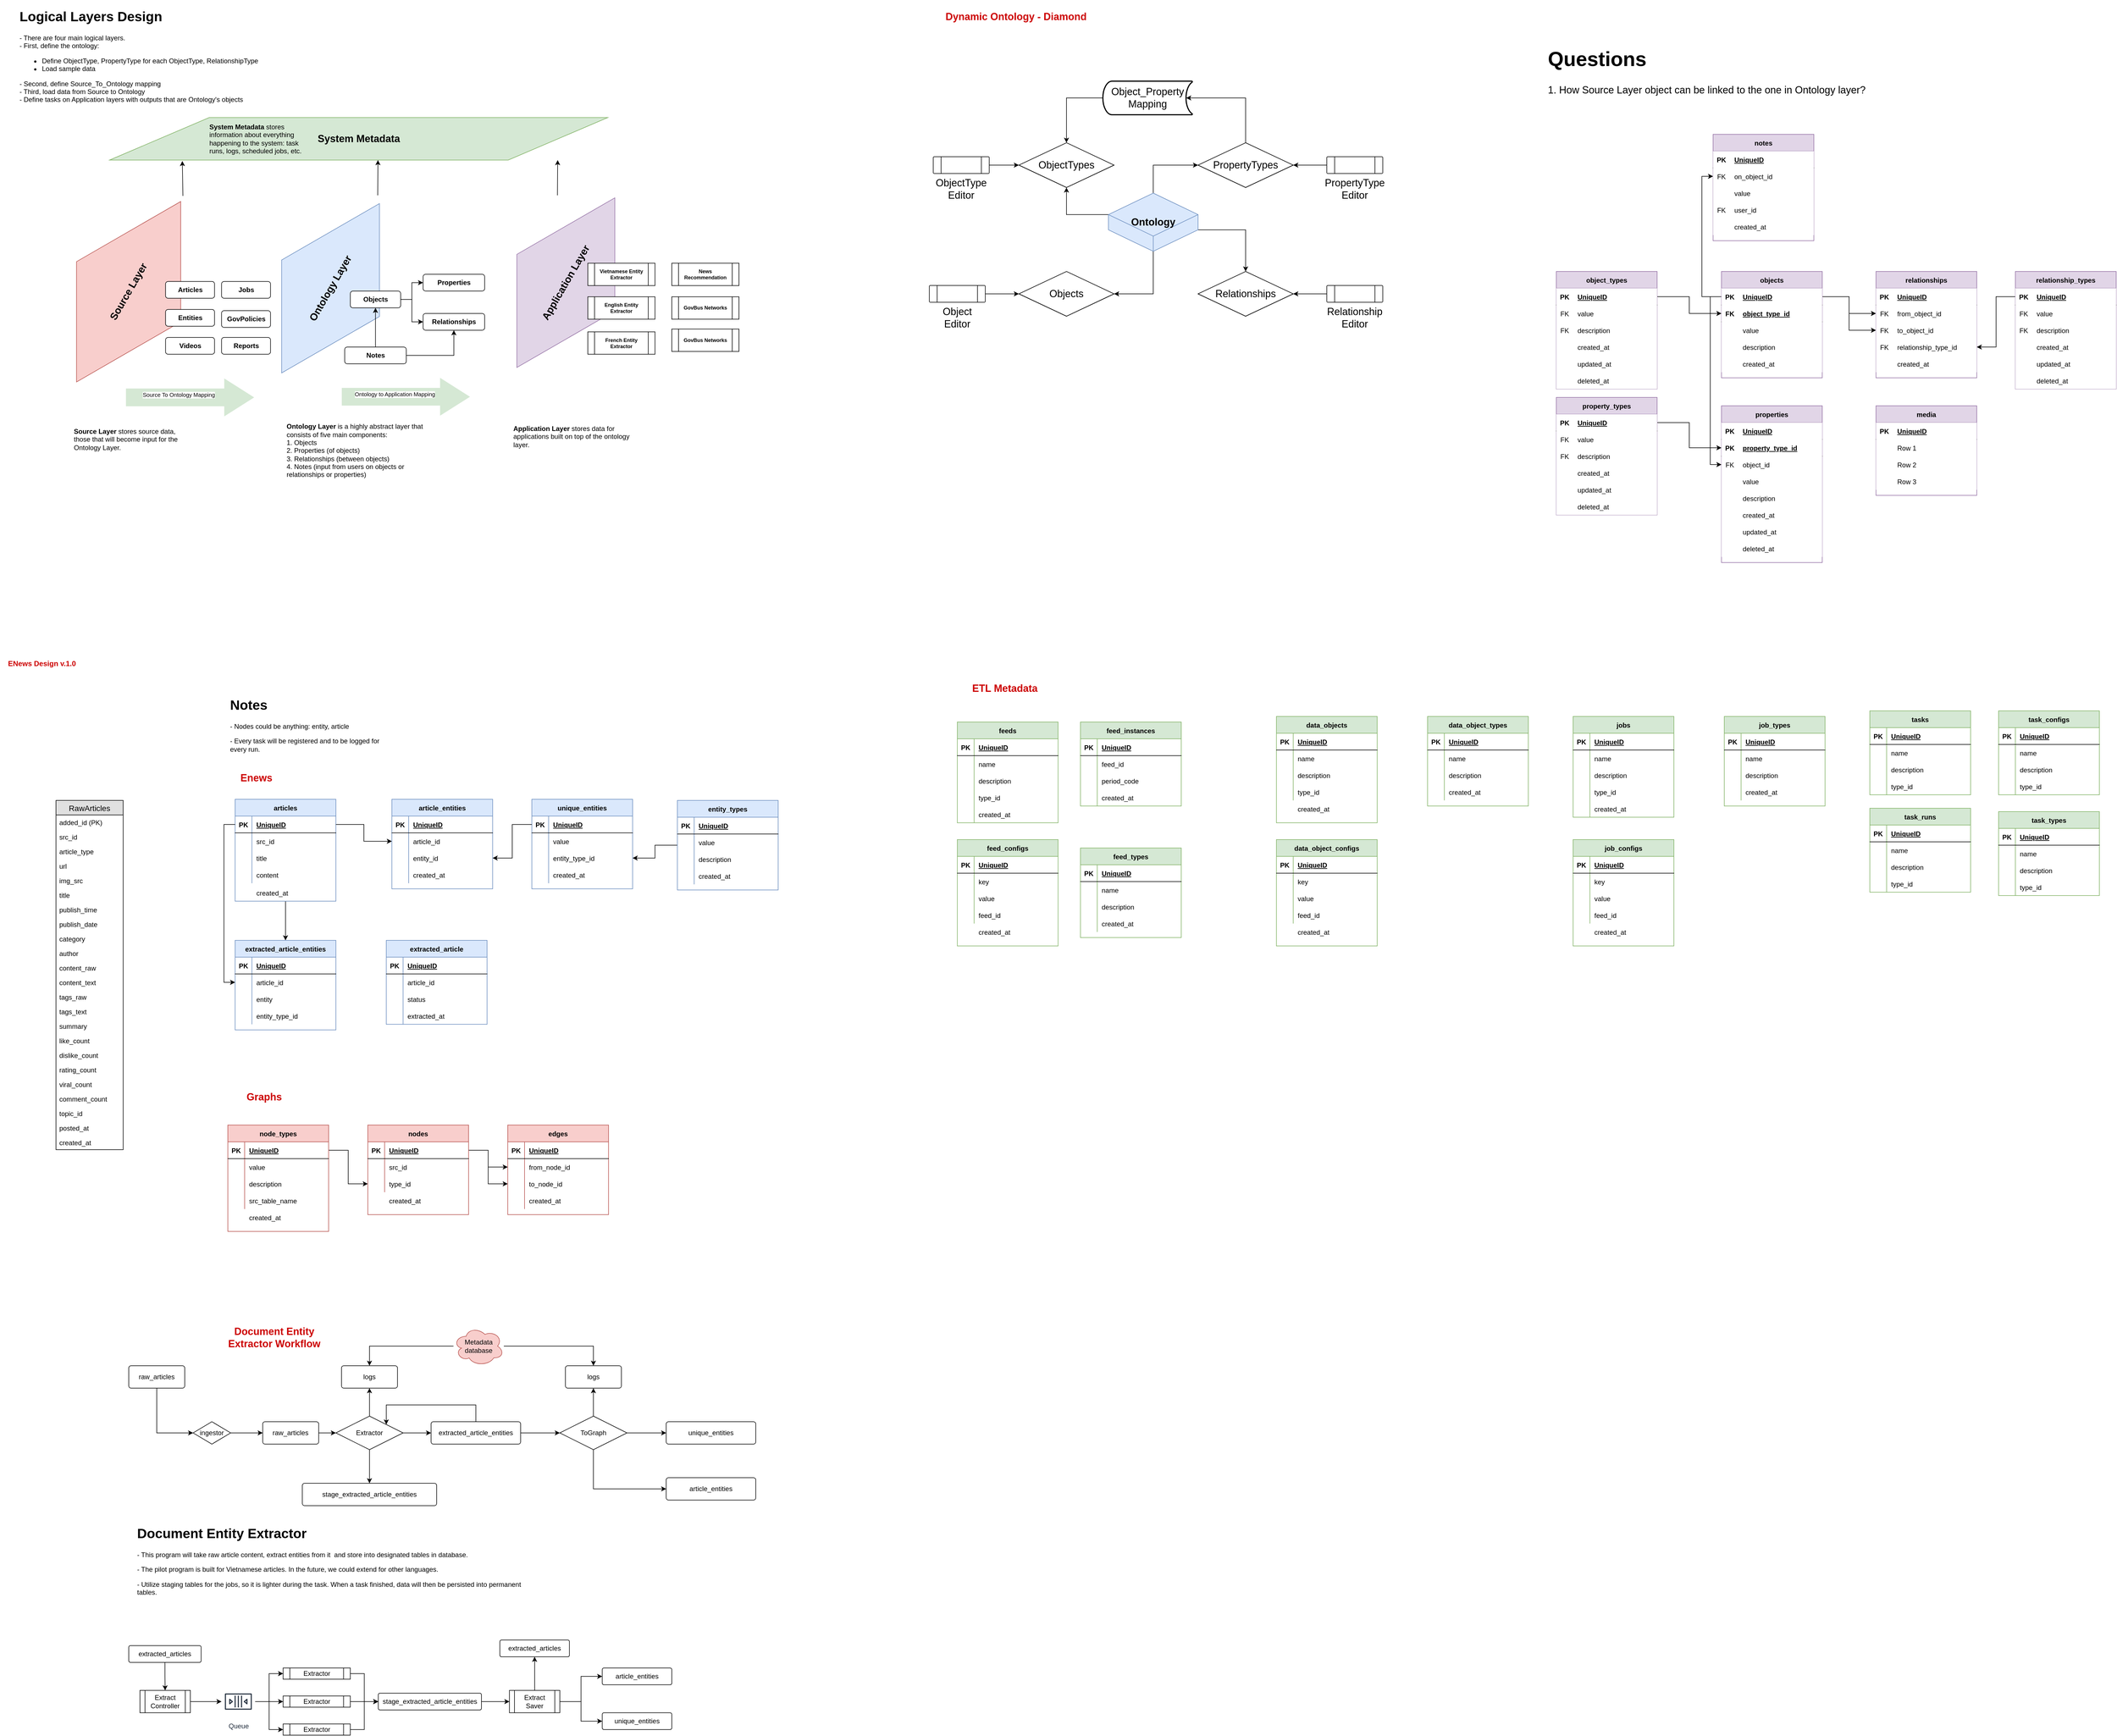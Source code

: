 <mxfile version="13.3.9" type="device"><diagram id="ELIemq7LDbE9Cut0Ja6k" name="Page-1"><mxGraphModel dx="1999" dy="1835" grid="1" gridSize="10" guides="1" tooltips="1" connect="1" arrows="1" fold="1" page="1" pageScale="1" pageWidth="827" pageHeight="1169" math="0" shadow="0"><root><mxCell id="0"/><mxCell id="1" parent="0"/><mxCell id="IYne5v1ZMeBOPVwjt41l-25" value="ENews Design v.1.0" style="text;html=1;strokeColor=none;fillColor=none;align=center;verticalAlign=middle;whiteSpace=wrap;rounded=0;fontStyle=1;fontColor=#CC0000;fontSize=13;" parent="1" vertex="1"><mxGeometry x="-820" y="10" width="150" height="50" as="geometry"/></mxCell><mxCell id="TTqvpCzrE7zuMtJGGIWT-69" style="edgeStyle=orthogonalEdgeStyle;rounded=0;orthogonalLoop=1;jettySize=auto;html=1;" parent="1" source="TTqvpCzrE7zuMtJGGIWT-1" target="TTqvpCzrE7zuMtJGGIWT-40" edge="1"><mxGeometry relative="1" as="geometry"/></mxCell><mxCell id="TTqvpCzrE7zuMtJGGIWT-1" value="articles" style="shape=table;startSize=30;container=1;collapsible=1;childLayout=tableLayout;fixedRows=1;rowLines=0;fontStyle=1;align=center;resizeLast=1;fillColor=#dae8fc;strokeColor=#6c8ebf;" parent="1" vertex="1"><mxGeometry x="-400" y="278" width="180" height="182" as="geometry"/></mxCell><mxCell id="TTqvpCzrE7zuMtJGGIWT-2" value="" style="shape=partialRectangle;collapsible=0;dropTarget=0;pointerEvents=0;fillColor=none;top=0;left=0;bottom=1;right=0;points=[[0,0.5],[1,0.5]];portConstraint=eastwest;" parent="TTqvpCzrE7zuMtJGGIWT-1" vertex="1"><mxGeometry y="30" width="180" height="30" as="geometry"/></mxCell><mxCell id="TTqvpCzrE7zuMtJGGIWT-3" value="PK" style="shape=partialRectangle;connectable=0;fillColor=none;top=0;left=0;bottom=0;right=0;fontStyle=1;overflow=hidden;" parent="TTqvpCzrE7zuMtJGGIWT-2" vertex="1"><mxGeometry width="30" height="30" as="geometry"/></mxCell><mxCell id="TTqvpCzrE7zuMtJGGIWT-4" value="UniqueID" style="shape=partialRectangle;connectable=0;fillColor=none;top=0;left=0;bottom=0;right=0;align=left;spacingLeft=6;fontStyle=5;overflow=hidden;" parent="TTqvpCzrE7zuMtJGGIWT-2" vertex="1"><mxGeometry x="30" width="150" height="30" as="geometry"/></mxCell><mxCell id="TTqvpCzrE7zuMtJGGIWT-5" value="" style="shape=partialRectangle;collapsible=0;dropTarget=0;pointerEvents=0;fillColor=none;top=0;left=0;bottom=0;right=0;points=[[0,0.5],[1,0.5]];portConstraint=eastwest;" parent="TTqvpCzrE7zuMtJGGIWT-1" vertex="1"><mxGeometry y="60" width="180" height="30" as="geometry"/></mxCell><mxCell id="TTqvpCzrE7zuMtJGGIWT-6" value="" style="shape=partialRectangle;connectable=0;fillColor=none;top=0;left=0;bottom=0;right=0;editable=1;overflow=hidden;" parent="TTqvpCzrE7zuMtJGGIWT-5" vertex="1"><mxGeometry width="30" height="30" as="geometry"/></mxCell><mxCell id="TTqvpCzrE7zuMtJGGIWT-7" value="src_id" style="shape=partialRectangle;connectable=0;fillColor=none;top=0;left=0;bottom=0;right=0;align=left;spacingLeft=6;overflow=hidden;" parent="TTqvpCzrE7zuMtJGGIWT-5" vertex="1"><mxGeometry x="30" width="150" height="30" as="geometry"/></mxCell><mxCell id="TTqvpCzrE7zuMtJGGIWT-8" value="" style="shape=partialRectangle;collapsible=0;dropTarget=0;pointerEvents=0;fillColor=none;top=0;left=0;bottom=0;right=0;points=[[0,0.5],[1,0.5]];portConstraint=eastwest;" parent="TTqvpCzrE7zuMtJGGIWT-1" vertex="1"><mxGeometry y="90" width="180" height="30" as="geometry"/></mxCell><mxCell id="TTqvpCzrE7zuMtJGGIWT-9" value="" style="shape=partialRectangle;connectable=0;fillColor=none;top=0;left=0;bottom=0;right=0;editable=1;overflow=hidden;" parent="TTqvpCzrE7zuMtJGGIWT-8" vertex="1"><mxGeometry width="30" height="30" as="geometry"/></mxCell><mxCell id="TTqvpCzrE7zuMtJGGIWT-10" value="title" style="shape=partialRectangle;connectable=0;fillColor=none;top=0;left=0;bottom=0;right=0;align=left;spacingLeft=6;overflow=hidden;" parent="TTqvpCzrE7zuMtJGGIWT-8" vertex="1"><mxGeometry x="30" width="150" height="30" as="geometry"/></mxCell><mxCell id="TTqvpCzrE7zuMtJGGIWT-11" value="" style="shape=partialRectangle;collapsible=0;dropTarget=0;pointerEvents=0;fillColor=none;top=0;left=0;bottom=0;right=0;points=[[0,0.5],[1,0.5]];portConstraint=eastwest;" parent="TTqvpCzrE7zuMtJGGIWT-1" vertex="1"><mxGeometry y="120" width="180" height="30" as="geometry"/></mxCell><mxCell id="TTqvpCzrE7zuMtJGGIWT-12" value="" style="shape=partialRectangle;connectable=0;fillColor=none;top=0;left=0;bottom=0;right=0;editable=1;overflow=hidden;" parent="TTqvpCzrE7zuMtJGGIWT-11" vertex="1"><mxGeometry width="30" height="30" as="geometry"/></mxCell><mxCell id="TTqvpCzrE7zuMtJGGIWT-13" value="content" style="shape=partialRectangle;connectable=0;fillColor=none;top=0;left=0;bottom=0;right=0;align=left;spacingLeft=6;overflow=hidden;" parent="TTqvpCzrE7zuMtJGGIWT-11" vertex="1"><mxGeometry x="30" width="150" height="30" as="geometry"/></mxCell><mxCell id="TTqvpCzrE7zuMtJGGIWT-68" value="created_at" style="shape=partialRectangle;connectable=0;fillColor=none;top=0;left=0;bottom=0;right=0;align=left;spacingLeft=6;overflow=hidden;" parent="1" vertex="1"><mxGeometry x="-370" y="430" width="150" height="30" as="geometry"/></mxCell><mxCell id="TTqvpCzrE7zuMtJGGIWT-40" value="extracted_article_entities" style="shape=table;startSize=30;container=1;collapsible=1;childLayout=tableLayout;fixedRows=1;rowLines=0;fontStyle=1;align=center;resizeLast=1;fillColor=#dae8fc;strokeColor=#6c8ebf;" parent="1" vertex="1"><mxGeometry x="-400" y="530" width="180" height="160" as="geometry"/></mxCell><mxCell id="TTqvpCzrE7zuMtJGGIWT-41" value="" style="shape=partialRectangle;collapsible=0;dropTarget=0;pointerEvents=0;fillColor=none;top=0;left=0;bottom=1;right=0;points=[[0,0.5],[1,0.5]];portConstraint=eastwest;" parent="TTqvpCzrE7zuMtJGGIWT-40" vertex="1"><mxGeometry y="30" width="180" height="30" as="geometry"/></mxCell><mxCell id="TTqvpCzrE7zuMtJGGIWT-42" value="PK" style="shape=partialRectangle;connectable=0;fillColor=none;top=0;left=0;bottom=0;right=0;fontStyle=1;overflow=hidden;" parent="TTqvpCzrE7zuMtJGGIWT-41" vertex="1"><mxGeometry width="30" height="30" as="geometry"/></mxCell><mxCell id="TTqvpCzrE7zuMtJGGIWT-43" value="UniqueID" style="shape=partialRectangle;connectable=0;fillColor=none;top=0;left=0;bottom=0;right=0;align=left;spacingLeft=6;fontStyle=5;overflow=hidden;" parent="TTqvpCzrE7zuMtJGGIWT-41" vertex="1"><mxGeometry x="30" width="150" height="30" as="geometry"/></mxCell><mxCell id="TTqvpCzrE7zuMtJGGIWT-44" value="" style="shape=partialRectangle;collapsible=0;dropTarget=0;pointerEvents=0;fillColor=none;top=0;left=0;bottom=0;right=0;points=[[0,0.5],[1,0.5]];portConstraint=eastwest;" parent="TTqvpCzrE7zuMtJGGIWT-40" vertex="1"><mxGeometry y="60" width="180" height="30" as="geometry"/></mxCell><mxCell id="TTqvpCzrE7zuMtJGGIWT-45" value="" style="shape=partialRectangle;connectable=0;fillColor=none;top=0;left=0;bottom=0;right=0;editable=1;overflow=hidden;" parent="TTqvpCzrE7zuMtJGGIWT-44" vertex="1"><mxGeometry width="30" height="30" as="geometry"/></mxCell><mxCell id="TTqvpCzrE7zuMtJGGIWT-46" value="article_id" style="shape=partialRectangle;connectable=0;fillColor=none;top=0;left=0;bottom=0;right=0;align=left;spacingLeft=6;overflow=hidden;" parent="TTqvpCzrE7zuMtJGGIWT-44" vertex="1"><mxGeometry x="30" width="150" height="30" as="geometry"/></mxCell><mxCell id="TTqvpCzrE7zuMtJGGIWT-47" value="" style="shape=partialRectangle;collapsible=0;dropTarget=0;pointerEvents=0;fillColor=none;top=0;left=0;bottom=0;right=0;points=[[0,0.5],[1,0.5]];portConstraint=eastwest;" parent="TTqvpCzrE7zuMtJGGIWT-40" vertex="1"><mxGeometry y="90" width="180" height="30" as="geometry"/></mxCell><mxCell id="TTqvpCzrE7zuMtJGGIWT-48" value="" style="shape=partialRectangle;connectable=0;fillColor=none;top=0;left=0;bottom=0;right=0;editable=1;overflow=hidden;" parent="TTqvpCzrE7zuMtJGGIWT-47" vertex="1"><mxGeometry width="30" height="30" as="geometry"/></mxCell><mxCell id="TTqvpCzrE7zuMtJGGIWT-49" value="entity" style="shape=partialRectangle;connectable=0;fillColor=none;top=0;left=0;bottom=0;right=0;align=left;spacingLeft=6;overflow=hidden;" parent="TTqvpCzrE7zuMtJGGIWT-47" vertex="1"><mxGeometry x="30" width="150" height="30" as="geometry"/></mxCell><mxCell id="TTqvpCzrE7zuMtJGGIWT-50" value="" style="shape=partialRectangle;collapsible=0;dropTarget=0;pointerEvents=0;fillColor=none;top=0;left=0;bottom=0;right=0;points=[[0,0.5],[1,0.5]];portConstraint=eastwest;" parent="TTqvpCzrE7zuMtJGGIWT-40" vertex="1"><mxGeometry y="120" width="180" height="30" as="geometry"/></mxCell><mxCell id="TTqvpCzrE7zuMtJGGIWT-51" value="" style="shape=partialRectangle;connectable=0;fillColor=none;top=0;left=0;bottom=0;right=0;editable=1;overflow=hidden;" parent="TTqvpCzrE7zuMtJGGIWT-50" vertex="1"><mxGeometry width="30" height="30" as="geometry"/></mxCell><mxCell id="TTqvpCzrE7zuMtJGGIWT-52" value="entity_type_id" style="shape=partialRectangle;connectable=0;fillColor=none;top=0;left=0;bottom=0;right=0;align=left;spacingLeft=6;overflow=hidden;" parent="TTqvpCzrE7zuMtJGGIWT-50" vertex="1"><mxGeometry x="30" width="150" height="30" as="geometry"/></mxCell><mxCell id="TTqvpCzrE7zuMtJGGIWT-70" style="edgeStyle=orthogonalEdgeStyle;rounded=0;orthogonalLoop=1;jettySize=auto;html=1;entryX=1;entryY=0.5;entryDx=0;entryDy=0;" parent="1" source="TTqvpCzrE7zuMtJGGIWT-27" target="TTqvpCzrE7zuMtJGGIWT-21" edge="1"><mxGeometry relative="1" as="geometry"/></mxCell><mxCell id="TTqvpCzrE7zuMtJGGIWT-84" style="edgeStyle=orthogonalEdgeStyle;rounded=0;orthogonalLoop=1;jettySize=auto;html=1;" parent="1" source="TTqvpCzrE7zuMtJGGIWT-2" target="TTqvpCzrE7zuMtJGGIWT-75" edge="1"><mxGeometry relative="1" as="geometry"/></mxCell><mxCell id="TTqvpCzrE7zuMtJGGIWT-71" value="article_entities" style="shape=table;startSize=30;container=1;collapsible=1;childLayout=tableLayout;fixedRows=1;rowLines=0;fontStyle=1;align=center;resizeLast=1;fillColor=#dae8fc;strokeColor=#6c8ebf;" parent="1" vertex="1"><mxGeometry x="-120" y="278" width="180" height="160" as="geometry"/></mxCell><mxCell id="TTqvpCzrE7zuMtJGGIWT-72" value="" style="shape=partialRectangle;collapsible=0;dropTarget=0;pointerEvents=0;fillColor=none;top=0;left=0;bottom=1;right=0;points=[[0,0.5],[1,0.5]];portConstraint=eastwest;" parent="TTqvpCzrE7zuMtJGGIWT-71" vertex="1"><mxGeometry y="30" width="180" height="30" as="geometry"/></mxCell><mxCell id="TTqvpCzrE7zuMtJGGIWT-73" value="PK" style="shape=partialRectangle;connectable=0;fillColor=none;top=0;left=0;bottom=0;right=0;fontStyle=1;overflow=hidden;" parent="TTqvpCzrE7zuMtJGGIWT-72" vertex="1"><mxGeometry width="30" height="30" as="geometry"/></mxCell><mxCell id="TTqvpCzrE7zuMtJGGIWT-74" value="UniqueID" style="shape=partialRectangle;connectable=0;fillColor=none;top=0;left=0;bottom=0;right=0;align=left;spacingLeft=6;fontStyle=5;overflow=hidden;" parent="TTqvpCzrE7zuMtJGGIWT-72" vertex="1"><mxGeometry x="30" width="150" height="30" as="geometry"/></mxCell><mxCell id="TTqvpCzrE7zuMtJGGIWT-75" value="" style="shape=partialRectangle;collapsible=0;dropTarget=0;pointerEvents=0;fillColor=none;top=0;left=0;bottom=0;right=0;points=[[0,0.5],[1,0.5]];portConstraint=eastwest;" parent="TTqvpCzrE7zuMtJGGIWT-71" vertex="1"><mxGeometry y="60" width="180" height="30" as="geometry"/></mxCell><mxCell id="TTqvpCzrE7zuMtJGGIWT-76" value="" style="shape=partialRectangle;connectable=0;fillColor=none;top=0;left=0;bottom=0;right=0;editable=1;overflow=hidden;" parent="TTqvpCzrE7zuMtJGGIWT-75" vertex="1"><mxGeometry width="30" height="30" as="geometry"/></mxCell><mxCell id="TTqvpCzrE7zuMtJGGIWT-77" value="article_id" style="shape=partialRectangle;connectable=0;fillColor=none;top=0;left=0;bottom=0;right=0;align=left;spacingLeft=6;overflow=hidden;" parent="TTqvpCzrE7zuMtJGGIWT-75" vertex="1"><mxGeometry x="30" width="150" height="30" as="geometry"/></mxCell><mxCell id="TTqvpCzrE7zuMtJGGIWT-78" value="" style="shape=partialRectangle;collapsible=0;dropTarget=0;pointerEvents=0;fillColor=none;top=0;left=0;bottom=0;right=0;points=[[0,0.5],[1,0.5]];portConstraint=eastwest;" parent="TTqvpCzrE7zuMtJGGIWT-71" vertex="1"><mxGeometry y="90" width="180" height="30" as="geometry"/></mxCell><mxCell id="TTqvpCzrE7zuMtJGGIWT-79" value="" style="shape=partialRectangle;connectable=0;fillColor=none;top=0;left=0;bottom=0;right=0;editable=1;overflow=hidden;" parent="TTqvpCzrE7zuMtJGGIWT-78" vertex="1"><mxGeometry width="30" height="30" as="geometry"/></mxCell><mxCell id="TTqvpCzrE7zuMtJGGIWT-80" value="entity_id" style="shape=partialRectangle;connectable=0;fillColor=none;top=0;left=0;bottom=0;right=0;align=left;spacingLeft=6;overflow=hidden;" parent="TTqvpCzrE7zuMtJGGIWT-78" vertex="1"><mxGeometry x="30" width="150" height="30" as="geometry"/></mxCell><mxCell id="TTqvpCzrE7zuMtJGGIWT-81" value="" style="shape=partialRectangle;collapsible=0;dropTarget=0;pointerEvents=0;fillColor=none;top=0;left=0;bottom=0;right=0;points=[[0,0.5],[1,0.5]];portConstraint=eastwest;" parent="TTqvpCzrE7zuMtJGGIWT-71" vertex="1"><mxGeometry y="120" width="180" height="30" as="geometry"/></mxCell><mxCell id="TTqvpCzrE7zuMtJGGIWT-82" value="" style="shape=partialRectangle;connectable=0;fillColor=none;top=0;left=0;bottom=0;right=0;editable=1;overflow=hidden;" parent="TTqvpCzrE7zuMtJGGIWT-81" vertex="1"><mxGeometry width="30" height="30" as="geometry"/></mxCell><mxCell id="TTqvpCzrE7zuMtJGGIWT-83" value="created_at" style="shape=partialRectangle;connectable=0;fillColor=none;top=0;left=0;bottom=0;right=0;align=left;spacingLeft=6;overflow=hidden;" parent="TTqvpCzrE7zuMtJGGIWT-81" vertex="1"><mxGeometry x="30" width="150" height="30" as="geometry"/></mxCell><mxCell id="TTqvpCzrE7zuMtJGGIWT-14" value="unique_entities" style="shape=table;startSize=30;container=1;collapsible=1;childLayout=tableLayout;fixedRows=1;rowLines=0;fontStyle=1;align=center;resizeLast=1;fillColor=#dae8fc;strokeColor=#6c8ebf;" parent="1" vertex="1"><mxGeometry x="130" y="278" width="180" height="160" as="geometry"/></mxCell><mxCell id="TTqvpCzrE7zuMtJGGIWT-15" value="" style="shape=partialRectangle;collapsible=0;dropTarget=0;pointerEvents=0;fillColor=none;top=0;left=0;bottom=1;right=0;points=[[0,0.5],[1,0.5]];portConstraint=eastwest;" parent="TTqvpCzrE7zuMtJGGIWT-14" vertex="1"><mxGeometry y="30" width="180" height="30" as="geometry"/></mxCell><mxCell id="TTqvpCzrE7zuMtJGGIWT-16" value="PK" style="shape=partialRectangle;connectable=0;fillColor=none;top=0;left=0;bottom=0;right=0;fontStyle=1;overflow=hidden;" parent="TTqvpCzrE7zuMtJGGIWT-15" vertex="1"><mxGeometry width="30" height="30" as="geometry"/></mxCell><mxCell id="TTqvpCzrE7zuMtJGGIWT-17" value="UniqueID" style="shape=partialRectangle;connectable=0;fillColor=none;top=0;left=0;bottom=0;right=0;align=left;spacingLeft=6;fontStyle=5;overflow=hidden;" parent="TTqvpCzrE7zuMtJGGIWT-15" vertex="1"><mxGeometry x="30" width="150" height="30" as="geometry"/></mxCell><mxCell id="TTqvpCzrE7zuMtJGGIWT-18" value="" style="shape=partialRectangle;collapsible=0;dropTarget=0;pointerEvents=0;fillColor=none;top=0;left=0;bottom=0;right=0;points=[[0,0.5],[1,0.5]];portConstraint=eastwest;" parent="TTqvpCzrE7zuMtJGGIWT-14" vertex="1"><mxGeometry y="60" width="180" height="30" as="geometry"/></mxCell><mxCell id="TTqvpCzrE7zuMtJGGIWT-19" value="" style="shape=partialRectangle;connectable=0;fillColor=none;top=0;left=0;bottom=0;right=0;editable=1;overflow=hidden;" parent="TTqvpCzrE7zuMtJGGIWT-18" vertex="1"><mxGeometry width="30" height="30" as="geometry"/></mxCell><mxCell id="TTqvpCzrE7zuMtJGGIWT-20" value="value" style="shape=partialRectangle;connectable=0;fillColor=none;top=0;left=0;bottom=0;right=0;align=left;spacingLeft=6;overflow=hidden;" parent="TTqvpCzrE7zuMtJGGIWT-18" vertex="1"><mxGeometry x="30" width="150" height="30" as="geometry"/></mxCell><mxCell id="TTqvpCzrE7zuMtJGGIWT-21" value="" style="shape=partialRectangle;collapsible=0;dropTarget=0;pointerEvents=0;fillColor=none;top=0;left=0;bottom=0;right=0;points=[[0,0.5],[1,0.5]];portConstraint=eastwest;" parent="TTqvpCzrE7zuMtJGGIWT-14" vertex="1"><mxGeometry y="90" width="180" height="30" as="geometry"/></mxCell><mxCell id="TTqvpCzrE7zuMtJGGIWT-22" value="" style="shape=partialRectangle;connectable=0;fillColor=none;top=0;left=0;bottom=0;right=0;editable=1;overflow=hidden;" parent="TTqvpCzrE7zuMtJGGIWT-21" vertex="1"><mxGeometry width="30" height="30" as="geometry"/></mxCell><mxCell id="TTqvpCzrE7zuMtJGGIWT-23" value="entity_type_id" style="shape=partialRectangle;connectable=0;fillColor=none;top=0;left=0;bottom=0;right=0;align=left;spacingLeft=6;overflow=hidden;" parent="TTqvpCzrE7zuMtJGGIWT-21" vertex="1"><mxGeometry x="30" width="150" height="30" as="geometry"/></mxCell><mxCell id="TTqvpCzrE7zuMtJGGIWT-24" value="" style="shape=partialRectangle;collapsible=0;dropTarget=0;pointerEvents=0;fillColor=none;top=0;left=0;bottom=0;right=0;points=[[0,0.5],[1,0.5]];portConstraint=eastwest;" parent="TTqvpCzrE7zuMtJGGIWT-14" vertex="1"><mxGeometry y="120" width="180" height="30" as="geometry"/></mxCell><mxCell id="TTqvpCzrE7zuMtJGGIWT-25" value="" style="shape=partialRectangle;connectable=0;fillColor=none;top=0;left=0;bottom=0;right=0;editable=1;overflow=hidden;" parent="TTqvpCzrE7zuMtJGGIWT-24" vertex="1"><mxGeometry width="30" height="30" as="geometry"/></mxCell><mxCell id="TTqvpCzrE7zuMtJGGIWT-26" value="created_at" style="shape=partialRectangle;connectable=0;fillColor=none;top=0;left=0;bottom=0;right=0;align=left;spacingLeft=6;overflow=hidden;" parent="TTqvpCzrE7zuMtJGGIWT-24" vertex="1"><mxGeometry x="30" width="150" height="30" as="geometry"/></mxCell><mxCell id="TTqvpCzrE7zuMtJGGIWT-27" value="entity_types" style="shape=table;startSize=30;container=1;collapsible=1;childLayout=tableLayout;fixedRows=1;rowLines=0;fontStyle=1;align=center;resizeLast=1;fillColor=#dae8fc;strokeColor=#6c8ebf;" parent="1" vertex="1"><mxGeometry x="390" y="280" width="180" height="160" as="geometry"/></mxCell><mxCell id="TTqvpCzrE7zuMtJGGIWT-28" value="" style="shape=partialRectangle;collapsible=0;dropTarget=0;pointerEvents=0;fillColor=none;top=0;left=0;bottom=1;right=0;points=[[0,0.5],[1,0.5]];portConstraint=eastwest;" parent="TTqvpCzrE7zuMtJGGIWT-27" vertex="1"><mxGeometry y="30" width="180" height="30" as="geometry"/></mxCell><mxCell id="TTqvpCzrE7zuMtJGGIWT-29" value="PK" style="shape=partialRectangle;connectable=0;fillColor=none;top=0;left=0;bottom=0;right=0;fontStyle=1;overflow=hidden;" parent="TTqvpCzrE7zuMtJGGIWT-28" vertex="1"><mxGeometry width="30" height="30" as="geometry"/></mxCell><mxCell id="TTqvpCzrE7zuMtJGGIWT-30" value="UniqueID" style="shape=partialRectangle;connectable=0;fillColor=none;top=0;left=0;bottom=0;right=0;align=left;spacingLeft=6;fontStyle=5;overflow=hidden;" parent="TTqvpCzrE7zuMtJGGIWT-28" vertex="1"><mxGeometry x="30" width="150" height="30" as="geometry"/></mxCell><mxCell id="TTqvpCzrE7zuMtJGGIWT-31" value="" style="shape=partialRectangle;collapsible=0;dropTarget=0;pointerEvents=0;fillColor=none;top=0;left=0;bottom=0;right=0;points=[[0,0.5],[1,0.5]];portConstraint=eastwest;" parent="TTqvpCzrE7zuMtJGGIWT-27" vertex="1"><mxGeometry y="60" width="180" height="30" as="geometry"/></mxCell><mxCell id="TTqvpCzrE7zuMtJGGIWT-32" value="" style="shape=partialRectangle;connectable=0;fillColor=none;top=0;left=0;bottom=0;right=0;editable=1;overflow=hidden;" parent="TTqvpCzrE7zuMtJGGIWT-31" vertex="1"><mxGeometry width="30" height="30" as="geometry"/></mxCell><mxCell id="TTqvpCzrE7zuMtJGGIWT-33" value="value" style="shape=partialRectangle;connectable=0;fillColor=none;top=0;left=0;bottom=0;right=0;align=left;spacingLeft=6;overflow=hidden;" parent="TTqvpCzrE7zuMtJGGIWT-31" vertex="1"><mxGeometry x="30" width="150" height="30" as="geometry"/></mxCell><mxCell id="TTqvpCzrE7zuMtJGGIWT-34" value="" style="shape=partialRectangle;collapsible=0;dropTarget=0;pointerEvents=0;fillColor=none;top=0;left=0;bottom=0;right=0;points=[[0,0.5],[1,0.5]];portConstraint=eastwest;" parent="TTqvpCzrE7zuMtJGGIWT-27" vertex="1"><mxGeometry y="90" width="180" height="30" as="geometry"/></mxCell><mxCell id="TTqvpCzrE7zuMtJGGIWT-35" value="" style="shape=partialRectangle;connectable=0;fillColor=none;top=0;left=0;bottom=0;right=0;editable=1;overflow=hidden;" parent="TTqvpCzrE7zuMtJGGIWT-34" vertex="1"><mxGeometry width="30" height="30" as="geometry"/></mxCell><mxCell id="TTqvpCzrE7zuMtJGGIWT-36" value="description" style="shape=partialRectangle;connectable=0;fillColor=none;top=0;left=0;bottom=0;right=0;align=left;spacingLeft=6;overflow=hidden;" parent="TTqvpCzrE7zuMtJGGIWT-34" vertex="1"><mxGeometry x="30" width="150" height="30" as="geometry"/></mxCell><mxCell id="TTqvpCzrE7zuMtJGGIWT-37" value="" style="shape=partialRectangle;collapsible=0;dropTarget=0;pointerEvents=0;fillColor=none;top=0;left=0;bottom=0;right=0;points=[[0,0.5],[1,0.5]];portConstraint=eastwest;" parent="TTqvpCzrE7zuMtJGGIWT-27" vertex="1"><mxGeometry y="120" width="180" height="30" as="geometry"/></mxCell><mxCell id="TTqvpCzrE7zuMtJGGIWT-38" value="" style="shape=partialRectangle;connectable=0;fillColor=none;top=0;left=0;bottom=0;right=0;editable=1;overflow=hidden;" parent="TTqvpCzrE7zuMtJGGIWT-37" vertex="1"><mxGeometry width="30" height="30" as="geometry"/></mxCell><mxCell id="TTqvpCzrE7zuMtJGGIWT-39" value="created_at" style="shape=partialRectangle;connectable=0;fillColor=none;top=0;left=0;bottom=0;right=0;align=left;spacingLeft=6;overflow=hidden;" parent="TTqvpCzrE7zuMtJGGIWT-37" vertex="1"><mxGeometry x="30" width="150" height="30" as="geometry"/></mxCell><mxCell id="TTqvpCzrE7zuMtJGGIWT-86" style="edgeStyle=orthogonalEdgeStyle;rounded=0;orthogonalLoop=1;jettySize=auto;html=1;entryX=1;entryY=0.5;entryDx=0;entryDy=0;" parent="1" source="TTqvpCzrE7zuMtJGGIWT-15" target="TTqvpCzrE7zuMtJGGIWT-78" edge="1"><mxGeometry relative="1" as="geometry"/></mxCell><mxCell id="TTqvpCzrE7zuMtJGGIWT-87" style="edgeStyle=orthogonalEdgeStyle;rounded=0;orthogonalLoop=1;jettySize=auto;html=1;entryX=0;entryY=0.5;entryDx=0;entryDy=0;" parent="1" source="TTqvpCzrE7zuMtJGGIWT-2" target="TTqvpCzrE7zuMtJGGIWT-44" edge="1"><mxGeometry relative="1" as="geometry"/></mxCell><mxCell id="TTqvpCzrE7zuMtJGGIWT-128" style="edgeStyle=orthogonalEdgeStyle;rounded=0;orthogonalLoop=1;jettySize=auto;html=1;entryX=0;entryY=0.5;entryDx=0;entryDy=0;" parent="1" source="TTqvpCzrE7zuMtJGGIWT-89" target="TTqvpCzrE7zuMtJGGIWT-105" edge="1"><mxGeometry relative="1" as="geometry"/></mxCell><mxCell id="TTqvpCzrE7zuMtJGGIWT-129" style="edgeStyle=orthogonalEdgeStyle;rounded=0;orthogonalLoop=1;jettySize=auto;html=1;entryX=0;entryY=0.5;entryDx=0;entryDy=0;" parent="1" source="TTqvpCzrE7zuMtJGGIWT-89" target="TTqvpCzrE7zuMtJGGIWT-108" edge="1"><mxGeometry relative="1" as="geometry"/></mxCell><mxCell id="TTqvpCzrE7zuMtJGGIWT-253" value="feeds" style="shape=table;startSize=30;container=1;collapsible=1;childLayout=tableLayout;fixedRows=1;rowLines=0;fontStyle=1;align=center;resizeLast=1;fillColor=#d5e8d4;strokeColor=#82b366;" parent="1" vertex="1"><mxGeometry x="890" y="140" width="180" height="180" as="geometry"/></mxCell><mxCell id="TTqvpCzrE7zuMtJGGIWT-254" value="" style="shape=partialRectangle;collapsible=0;dropTarget=0;pointerEvents=0;fillColor=none;top=0;left=0;bottom=1;right=0;points=[[0,0.5],[1,0.5]];portConstraint=eastwest;" parent="TTqvpCzrE7zuMtJGGIWT-253" vertex="1"><mxGeometry y="30" width="180" height="30" as="geometry"/></mxCell><mxCell id="TTqvpCzrE7zuMtJGGIWT-255" value="PK" style="shape=partialRectangle;connectable=0;fillColor=none;top=0;left=0;bottom=0;right=0;fontStyle=1;overflow=hidden;" parent="TTqvpCzrE7zuMtJGGIWT-254" vertex="1"><mxGeometry width="30" height="30" as="geometry"/></mxCell><mxCell id="TTqvpCzrE7zuMtJGGIWT-256" value="UniqueID" style="shape=partialRectangle;connectable=0;fillColor=none;top=0;left=0;bottom=0;right=0;align=left;spacingLeft=6;fontStyle=5;overflow=hidden;" parent="TTqvpCzrE7zuMtJGGIWT-254" vertex="1"><mxGeometry x="30" width="150" height="30" as="geometry"/></mxCell><mxCell id="TTqvpCzrE7zuMtJGGIWT-257" value="" style="shape=partialRectangle;collapsible=0;dropTarget=0;pointerEvents=0;fillColor=none;top=0;left=0;bottom=0;right=0;points=[[0,0.5],[1,0.5]];portConstraint=eastwest;" parent="TTqvpCzrE7zuMtJGGIWT-253" vertex="1"><mxGeometry y="60" width="180" height="30" as="geometry"/></mxCell><mxCell id="TTqvpCzrE7zuMtJGGIWT-258" value="" style="shape=partialRectangle;connectable=0;fillColor=none;top=0;left=0;bottom=0;right=0;editable=1;overflow=hidden;" parent="TTqvpCzrE7zuMtJGGIWT-257" vertex="1"><mxGeometry width="30" height="30" as="geometry"/></mxCell><mxCell id="TTqvpCzrE7zuMtJGGIWT-259" value="name" style="shape=partialRectangle;connectable=0;fillColor=none;top=0;left=0;bottom=0;right=0;align=left;spacingLeft=6;overflow=hidden;" parent="TTqvpCzrE7zuMtJGGIWT-257" vertex="1"><mxGeometry x="30" width="150" height="30" as="geometry"/></mxCell><mxCell id="TTqvpCzrE7zuMtJGGIWT-260" value="" style="shape=partialRectangle;collapsible=0;dropTarget=0;pointerEvents=0;fillColor=none;top=0;left=0;bottom=0;right=0;points=[[0,0.5],[1,0.5]];portConstraint=eastwest;" parent="TTqvpCzrE7zuMtJGGIWT-253" vertex="1"><mxGeometry y="90" width="180" height="30" as="geometry"/></mxCell><mxCell id="TTqvpCzrE7zuMtJGGIWT-261" value="" style="shape=partialRectangle;connectable=0;fillColor=none;top=0;left=0;bottom=0;right=0;editable=1;overflow=hidden;" parent="TTqvpCzrE7zuMtJGGIWT-260" vertex="1"><mxGeometry width="30" height="30" as="geometry"/></mxCell><mxCell id="TTqvpCzrE7zuMtJGGIWT-262" value="description" style="shape=partialRectangle;connectable=0;fillColor=none;top=0;left=0;bottom=0;right=0;align=left;spacingLeft=6;overflow=hidden;" parent="TTqvpCzrE7zuMtJGGIWT-260" vertex="1"><mxGeometry x="30" width="150" height="30" as="geometry"/></mxCell><mxCell id="TTqvpCzrE7zuMtJGGIWT-263" value="" style="shape=partialRectangle;collapsible=0;dropTarget=0;pointerEvents=0;fillColor=none;top=0;left=0;bottom=0;right=0;points=[[0,0.5],[1,0.5]];portConstraint=eastwest;" parent="TTqvpCzrE7zuMtJGGIWT-253" vertex="1"><mxGeometry y="120" width="180" height="30" as="geometry"/></mxCell><mxCell id="TTqvpCzrE7zuMtJGGIWT-264" value="" style="shape=partialRectangle;connectable=0;fillColor=none;top=0;left=0;bottom=0;right=0;editable=1;overflow=hidden;" parent="TTqvpCzrE7zuMtJGGIWT-263" vertex="1"><mxGeometry width="30" height="30" as="geometry"/></mxCell><mxCell id="TTqvpCzrE7zuMtJGGIWT-265" value="type_id" style="shape=partialRectangle;connectable=0;fillColor=none;top=0;left=0;bottom=0;right=0;align=left;spacingLeft=6;overflow=hidden;" parent="TTqvpCzrE7zuMtJGGIWT-263" vertex="1"><mxGeometry x="30" width="150" height="30" as="geometry"/></mxCell><mxCell id="TTqvpCzrE7zuMtJGGIWT-452" value="" style="shape=partialRectangle;collapsible=0;dropTarget=0;pointerEvents=0;fillColor=none;top=0;left=0;bottom=0;right=0;points=[[0,0.5],[1,0.5]];portConstraint=eastwest;" parent="TTqvpCzrE7zuMtJGGIWT-253" vertex="1"><mxGeometry y="150" width="180" height="30" as="geometry"/></mxCell><mxCell id="TTqvpCzrE7zuMtJGGIWT-453" value="" style="shape=partialRectangle;connectable=0;fillColor=none;top=0;left=0;bottom=0;right=0;editable=1;overflow=hidden;" parent="TTqvpCzrE7zuMtJGGIWT-452" vertex="1"><mxGeometry width="30" height="30" as="geometry"/></mxCell><mxCell id="TTqvpCzrE7zuMtJGGIWT-454" value="created_at" style="shape=partialRectangle;connectable=0;fillColor=none;top=0;left=0;bottom=0;right=0;align=left;spacingLeft=6;overflow=hidden;" parent="TTqvpCzrE7zuMtJGGIWT-452" vertex="1"><mxGeometry x="30" width="150" height="30" as="geometry"/></mxCell><mxCell id="TTqvpCzrE7zuMtJGGIWT-455" value="feed_instances" style="shape=table;startSize=30;container=1;collapsible=1;childLayout=tableLayout;fixedRows=1;rowLines=0;fontStyle=1;align=center;resizeLast=1;fillColor=#d5e8d4;strokeColor=#82b366;" parent="1" vertex="1"><mxGeometry x="1110" y="140" width="180" height="150" as="geometry"/></mxCell><mxCell id="TTqvpCzrE7zuMtJGGIWT-456" value="" style="shape=partialRectangle;collapsible=0;dropTarget=0;pointerEvents=0;fillColor=none;top=0;left=0;bottom=1;right=0;points=[[0,0.5],[1,0.5]];portConstraint=eastwest;" parent="TTqvpCzrE7zuMtJGGIWT-455" vertex="1"><mxGeometry y="30" width="180" height="30" as="geometry"/></mxCell><mxCell id="TTqvpCzrE7zuMtJGGIWT-457" value="PK" style="shape=partialRectangle;connectable=0;fillColor=none;top=0;left=0;bottom=0;right=0;fontStyle=1;overflow=hidden;" parent="TTqvpCzrE7zuMtJGGIWT-456" vertex="1"><mxGeometry width="30" height="30" as="geometry"/></mxCell><mxCell id="TTqvpCzrE7zuMtJGGIWT-458" value="UniqueID" style="shape=partialRectangle;connectable=0;fillColor=none;top=0;left=0;bottom=0;right=0;align=left;spacingLeft=6;fontStyle=5;overflow=hidden;" parent="TTqvpCzrE7zuMtJGGIWT-456" vertex="1"><mxGeometry x="30" width="150" height="30" as="geometry"/></mxCell><mxCell id="TTqvpCzrE7zuMtJGGIWT-459" value="" style="shape=partialRectangle;collapsible=0;dropTarget=0;pointerEvents=0;fillColor=none;top=0;left=0;bottom=0;right=0;points=[[0,0.5],[1,0.5]];portConstraint=eastwest;" parent="TTqvpCzrE7zuMtJGGIWT-455" vertex="1"><mxGeometry y="60" width="180" height="30" as="geometry"/></mxCell><mxCell id="TTqvpCzrE7zuMtJGGIWT-460" value="" style="shape=partialRectangle;connectable=0;fillColor=none;top=0;left=0;bottom=0;right=0;editable=1;overflow=hidden;" parent="TTqvpCzrE7zuMtJGGIWT-459" vertex="1"><mxGeometry width="30" height="30" as="geometry"/></mxCell><mxCell id="TTqvpCzrE7zuMtJGGIWT-461" value="feed_id" style="shape=partialRectangle;connectable=0;fillColor=none;top=0;left=0;bottom=0;right=0;align=left;spacingLeft=6;overflow=hidden;" parent="TTqvpCzrE7zuMtJGGIWT-459" vertex="1"><mxGeometry x="30" width="150" height="30" as="geometry"/></mxCell><mxCell id="TTqvpCzrE7zuMtJGGIWT-462" value="" style="shape=partialRectangle;collapsible=0;dropTarget=0;pointerEvents=0;fillColor=none;top=0;left=0;bottom=0;right=0;points=[[0,0.5],[1,0.5]];portConstraint=eastwest;" parent="TTqvpCzrE7zuMtJGGIWT-455" vertex="1"><mxGeometry y="90" width="180" height="30" as="geometry"/></mxCell><mxCell id="TTqvpCzrE7zuMtJGGIWT-463" value="" style="shape=partialRectangle;connectable=0;fillColor=none;top=0;left=0;bottom=0;right=0;editable=1;overflow=hidden;" parent="TTqvpCzrE7zuMtJGGIWT-462" vertex="1"><mxGeometry width="30" height="30" as="geometry"/></mxCell><mxCell id="TTqvpCzrE7zuMtJGGIWT-464" value="period_code" style="shape=partialRectangle;connectable=0;fillColor=none;top=0;left=0;bottom=0;right=0;align=left;spacingLeft=6;overflow=hidden;" parent="TTqvpCzrE7zuMtJGGIWT-462" vertex="1"><mxGeometry x="30" width="150" height="30" as="geometry"/></mxCell><mxCell id="TTqvpCzrE7zuMtJGGIWT-465" value="" style="shape=partialRectangle;collapsible=0;dropTarget=0;pointerEvents=0;fillColor=none;top=0;left=0;bottom=0;right=0;points=[[0,0.5],[1,0.5]];portConstraint=eastwest;" parent="TTqvpCzrE7zuMtJGGIWT-455" vertex="1"><mxGeometry y="120" width="180" height="30" as="geometry"/></mxCell><mxCell id="TTqvpCzrE7zuMtJGGIWT-466" value="" style="shape=partialRectangle;connectable=0;fillColor=none;top=0;left=0;bottom=0;right=0;editable=1;overflow=hidden;" parent="TTqvpCzrE7zuMtJGGIWT-465" vertex="1"><mxGeometry width="30" height="30" as="geometry"/></mxCell><mxCell id="TTqvpCzrE7zuMtJGGIWT-467" value="created_at" style="shape=partialRectangle;connectable=0;fillColor=none;top=0;left=0;bottom=0;right=0;align=left;spacingLeft=6;overflow=hidden;" parent="TTqvpCzrE7zuMtJGGIWT-465" vertex="1"><mxGeometry x="30" width="150" height="30" as="geometry"/></mxCell><mxCell id="XwAZYERSztL7EDZUHOa--23" value="tasks" style="shape=table;startSize=30;container=1;collapsible=1;childLayout=tableLayout;fixedRows=1;rowLines=0;fontStyle=1;align=center;resizeLast=1;fillColor=#d5e8d4;strokeColor=#82b366;" parent="1" vertex="1"><mxGeometry x="2520" y="120" width="180" height="150" as="geometry"/></mxCell><mxCell id="XwAZYERSztL7EDZUHOa--24" value="" style="shape=partialRectangle;collapsible=0;dropTarget=0;pointerEvents=0;fillColor=none;top=0;left=0;bottom=1;right=0;points=[[0,0.5],[1,0.5]];portConstraint=eastwest;" parent="XwAZYERSztL7EDZUHOa--23" vertex="1"><mxGeometry y="30" width="180" height="30" as="geometry"/></mxCell><mxCell id="XwAZYERSztL7EDZUHOa--25" value="PK" style="shape=partialRectangle;connectable=0;fillColor=none;top=0;left=0;bottom=0;right=0;fontStyle=1;overflow=hidden;" parent="XwAZYERSztL7EDZUHOa--24" vertex="1"><mxGeometry width="30" height="30" as="geometry"/></mxCell><mxCell id="XwAZYERSztL7EDZUHOa--26" value="UniqueID" style="shape=partialRectangle;connectable=0;fillColor=none;top=0;left=0;bottom=0;right=0;align=left;spacingLeft=6;fontStyle=5;overflow=hidden;" parent="XwAZYERSztL7EDZUHOa--24" vertex="1"><mxGeometry x="30" width="150" height="30" as="geometry"/></mxCell><mxCell id="XwAZYERSztL7EDZUHOa--27" value="" style="shape=partialRectangle;collapsible=0;dropTarget=0;pointerEvents=0;fillColor=none;top=0;left=0;bottom=0;right=0;points=[[0,0.5],[1,0.5]];portConstraint=eastwest;" parent="XwAZYERSztL7EDZUHOa--23" vertex="1"><mxGeometry y="60" width="180" height="30" as="geometry"/></mxCell><mxCell id="XwAZYERSztL7EDZUHOa--28" value="" style="shape=partialRectangle;connectable=0;fillColor=none;top=0;left=0;bottom=0;right=0;editable=1;overflow=hidden;" parent="XwAZYERSztL7EDZUHOa--27" vertex="1"><mxGeometry width="30" height="30" as="geometry"/></mxCell><mxCell id="XwAZYERSztL7EDZUHOa--29" value="name" style="shape=partialRectangle;connectable=0;fillColor=none;top=0;left=0;bottom=0;right=0;align=left;spacingLeft=6;overflow=hidden;" parent="XwAZYERSztL7EDZUHOa--27" vertex="1"><mxGeometry x="30" width="150" height="30" as="geometry"/></mxCell><mxCell id="XwAZYERSztL7EDZUHOa--30" value="" style="shape=partialRectangle;collapsible=0;dropTarget=0;pointerEvents=0;fillColor=none;top=0;left=0;bottom=0;right=0;points=[[0,0.5],[1,0.5]];portConstraint=eastwest;" parent="XwAZYERSztL7EDZUHOa--23" vertex="1"><mxGeometry y="90" width="180" height="30" as="geometry"/></mxCell><mxCell id="XwAZYERSztL7EDZUHOa--31" value="" style="shape=partialRectangle;connectable=0;fillColor=none;top=0;left=0;bottom=0;right=0;editable=1;overflow=hidden;" parent="XwAZYERSztL7EDZUHOa--30" vertex="1"><mxGeometry width="30" height="30" as="geometry"/></mxCell><mxCell id="XwAZYERSztL7EDZUHOa--32" value="description" style="shape=partialRectangle;connectable=0;fillColor=none;top=0;left=0;bottom=0;right=0;align=left;spacingLeft=6;overflow=hidden;" parent="XwAZYERSztL7EDZUHOa--30" vertex="1"><mxGeometry x="30" width="150" height="30" as="geometry"/></mxCell><mxCell id="XwAZYERSztL7EDZUHOa--33" value="" style="shape=partialRectangle;collapsible=0;dropTarget=0;pointerEvents=0;fillColor=none;top=0;left=0;bottom=0;right=0;points=[[0,0.5],[1,0.5]];portConstraint=eastwest;" parent="XwAZYERSztL7EDZUHOa--23" vertex="1"><mxGeometry y="120" width="180" height="30" as="geometry"/></mxCell><mxCell id="XwAZYERSztL7EDZUHOa--34" value="" style="shape=partialRectangle;connectable=0;fillColor=none;top=0;left=0;bottom=0;right=0;editable=1;overflow=hidden;" parent="XwAZYERSztL7EDZUHOa--33" vertex="1"><mxGeometry width="30" height="30" as="geometry"/></mxCell><mxCell id="XwAZYERSztL7EDZUHOa--35" value="type_id" style="shape=partialRectangle;connectable=0;fillColor=none;top=0;left=0;bottom=0;right=0;align=left;spacingLeft=6;overflow=hidden;" parent="XwAZYERSztL7EDZUHOa--33" vertex="1"><mxGeometry x="30" width="150" height="30" as="geometry"/></mxCell><mxCell id="XwAZYERSztL7EDZUHOa--39" value="task_configs" style="shape=table;startSize=30;container=1;collapsible=1;childLayout=tableLayout;fixedRows=1;rowLines=0;fontStyle=1;align=center;resizeLast=1;fillColor=#d5e8d4;strokeColor=#82b366;" parent="1" vertex="1"><mxGeometry x="2750" y="120" width="180" height="150" as="geometry"/></mxCell><mxCell id="XwAZYERSztL7EDZUHOa--40" value="" style="shape=partialRectangle;collapsible=0;dropTarget=0;pointerEvents=0;fillColor=none;top=0;left=0;bottom=1;right=0;points=[[0,0.5],[1,0.5]];portConstraint=eastwest;" parent="XwAZYERSztL7EDZUHOa--39" vertex="1"><mxGeometry y="30" width="180" height="30" as="geometry"/></mxCell><mxCell id="XwAZYERSztL7EDZUHOa--41" value="PK" style="shape=partialRectangle;connectable=0;fillColor=none;top=0;left=0;bottom=0;right=0;fontStyle=1;overflow=hidden;" parent="XwAZYERSztL7EDZUHOa--40" vertex="1"><mxGeometry width="30" height="30" as="geometry"/></mxCell><mxCell id="XwAZYERSztL7EDZUHOa--42" value="UniqueID" style="shape=partialRectangle;connectable=0;fillColor=none;top=0;left=0;bottom=0;right=0;align=left;spacingLeft=6;fontStyle=5;overflow=hidden;" parent="XwAZYERSztL7EDZUHOa--40" vertex="1"><mxGeometry x="30" width="150" height="30" as="geometry"/></mxCell><mxCell id="XwAZYERSztL7EDZUHOa--43" value="" style="shape=partialRectangle;collapsible=0;dropTarget=0;pointerEvents=0;fillColor=none;top=0;left=0;bottom=0;right=0;points=[[0,0.5],[1,0.5]];portConstraint=eastwest;" parent="XwAZYERSztL7EDZUHOa--39" vertex="1"><mxGeometry y="60" width="180" height="30" as="geometry"/></mxCell><mxCell id="XwAZYERSztL7EDZUHOa--44" value="" style="shape=partialRectangle;connectable=0;fillColor=none;top=0;left=0;bottom=0;right=0;editable=1;overflow=hidden;" parent="XwAZYERSztL7EDZUHOa--43" vertex="1"><mxGeometry width="30" height="30" as="geometry"/></mxCell><mxCell id="XwAZYERSztL7EDZUHOa--45" value="name" style="shape=partialRectangle;connectable=0;fillColor=none;top=0;left=0;bottom=0;right=0;align=left;spacingLeft=6;overflow=hidden;" parent="XwAZYERSztL7EDZUHOa--43" vertex="1"><mxGeometry x="30" width="150" height="30" as="geometry"/></mxCell><mxCell id="XwAZYERSztL7EDZUHOa--46" value="" style="shape=partialRectangle;collapsible=0;dropTarget=0;pointerEvents=0;fillColor=none;top=0;left=0;bottom=0;right=0;points=[[0,0.5],[1,0.5]];portConstraint=eastwest;" parent="XwAZYERSztL7EDZUHOa--39" vertex="1"><mxGeometry y="90" width="180" height="30" as="geometry"/></mxCell><mxCell id="XwAZYERSztL7EDZUHOa--47" value="" style="shape=partialRectangle;connectable=0;fillColor=none;top=0;left=0;bottom=0;right=0;editable=1;overflow=hidden;" parent="XwAZYERSztL7EDZUHOa--46" vertex="1"><mxGeometry width="30" height="30" as="geometry"/></mxCell><mxCell id="XwAZYERSztL7EDZUHOa--48" value="description" style="shape=partialRectangle;connectable=0;fillColor=none;top=0;left=0;bottom=0;right=0;align=left;spacingLeft=6;overflow=hidden;" parent="XwAZYERSztL7EDZUHOa--46" vertex="1"><mxGeometry x="30" width="150" height="30" as="geometry"/></mxCell><mxCell id="XwAZYERSztL7EDZUHOa--49" value="" style="shape=partialRectangle;collapsible=0;dropTarget=0;pointerEvents=0;fillColor=none;top=0;left=0;bottom=0;right=0;points=[[0,0.5],[1,0.5]];portConstraint=eastwest;" parent="XwAZYERSztL7EDZUHOa--39" vertex="1"><mxGeometry y="120" width="180" height="30" as="geometry"/></mxCell><mxCell id="XwAZYERSztL7EDZUHOa--50" value="" style="shape=partialRectangle;connectable=0;fillColor=none;top=0;left=0;bottom=0;right=0;editable=1;overflow=hidden;" parent="XwAZYERSztL7EDZUHOa--49" vertex="1"><mxGeometry width="30" height="30" as="geometry"/></mxCell><mxCell id="XwAZYERSztL7EDZUHOa--51" value="type_id" style="shape=partialRectangle;connectable=0;fillColor=none;top=0;left=0;bottom=0;right=0;align=left;spacingLeft=6;overflow=hidden;" parent="XwAZYERSztL7EDZUHOa--49" vertex="1"><mxGeometry x="30" width="150" height="30" as="geometry"/></mxCell><mxCell id="XwAZYERSztL7EDZUHOa--52" value="task_types" style="shape=table;startSize=30;container=1;collapsible=1;childLayout=tableLayout;fixedRows=1;rowLines=0;fontStyle=1;align=center;resizeLast=1;fillColor=#d5e8d4;strokeColor=#82b366;" parent="1" vertex="1"><mxGeometry x="2750" y="300" width="180" height="150" as="geometry"/></mxCell><mxCell id="XwAZYERSztL7EDZUHOa--53" value="" style="shape=partialRectangle;collapsible=0;dropTarget=0;pointerEvents=0;fillColor=none;top=0;left=0;bottom=1;right=0;points=[[0,0.5],[1,0.5]];portConstraint=eastwest;" parent="XwAZYERSztL7EDZUHOa--52" vertex="1"><mxGeometry y="30" width="180" height="30" as="geometry"/></mxCell><mxCell id="XwAZYERSztL7EDZUHOa--54" value="PK" style="shape=partialRectangle;connectable=0;fillColor=none;top=0;left=0;bottom=0;right=0;fontStyle=1;overflow=hidden;" parent="XwAZYERSztL7EDZUHOa--53" vertex="1"><mxGeometry width="30" height="30" as="geometry"/></mxCell><mxCell id="XwAZYERSztL7EDZUHOa--55" value="UniqueID" style="shape=partialRectangle;connectable=0;fillColor=none;top=0;left=0;bottom=0;right=0;align=left;spacingLeft=6;fontStyle=5;overflow=hidden;" parent="XwAZYERSztL7EDZUHOa--53" vertex="1"><mxGeometry x="30" width="150" height="30" as="geometry"/></mxCell><mxCell id="XwAZYERSztL7EDZUHOa--56" value="" style="shape=partialRectangle;collapsible=0;dropTarget=0;pointerEvents=0;fillColor=none;top=0;left=0;bottom=0;right=0;points=[[0,0.5],[1,0.5]];portConstraint=eastwest;" parent="XwAZYERSztL7EDZUHOa--52" vertex="1"><mxGeometry y="60" width="180" height="30" as="geometry"/></mxCell><mxCell id="XwAZYERSztL7EDZUHOa--57" value="" style="shape=partialRectangle;connectable=0;fillColor=none;top=0;left=0;bottom=0;right=0;editable=1;overflow=hidden;" parent="XwAZYERSztL7EDZUHOa--56" vertex="1"><mxGeometry width="30" height="30" as="geometry"/></mxCell><mxCell id="XwAZYERSztL7EDZUHOa--58" value="name" style="shape=partialRectangle;connectable=0;fillColor=none;top=0;left=0;bottom=0;right=0;align=left;spacingLeft=6;overflow=hidden;" parent="XwAZYERSztL7EDZUHOa--56" vertex="1"><mxGeometry x="30" width="150" height="30" as="geometry"/></mxCell><mxCell id="XwAZYERSztL7EDZUHOa--59" value="" style="shape=partialRectangle;collapsible=0;dropTarget=0;pointerEvents=0;fillColor=none;top=0;left=0;bottom=0;right=0;points=[[0,0.5],[1,0.5]];portConstraint=eastwest;" parent="XwAZYERSztL7EDZUHOa--52" vertex="1"><mxGeometry y="90" width="180" height="30" as="geometry"/></mxCell><mxCell id="XwAZYERSztL7EDZUHOa--60" value="" style="shape=partialRectangle;connectable=0;fillColor=none;top=0;left=0;bottom=0;right=0;editable=1;overflow=hidden;" parent="XwAZYERSztL7EDZUHOa--59" vertex="1"><mxGeometry width="30" height="30" as="geometry"/></mxCell><mxCell id="XwAZYERSztL7EDZUHOa--61" value="description" style="shape=partialRectangle;connectable=0;fillColor=none;top=0;left=0;bottom=0;right=0;align=left;spacingLeft=6;overflow=hidden;" parent="XwAZYERSztL7EDZUHOa--59" vertex="1"><mxGeometry x="30" width="150" height="30" as="geometry"/></mxCell><mxCell id="XwAZYERSztL7EDZUHOa--62" value="" style="shape=partialRectangle;collapsible=0;dropTarget=0;pointerEvents=0;fillColor=none;top=0;left=0;bottom=0;right=0;points=[[0,0.5],[1,0.5]];portConstraint=eastwest;" parent="XwAZYERSztL7EDZUHOa--52" vertex="1"><mxGeometry y="120" width="180" height="30" as="geometry"/></mxCell><mxCell id="XwAZYERSztL7EDZUHOa--63" value="" style="shape=partialRectangle;connectable=0;fillColor=none;top=0;left=0;bottom=0;right=0;editable=1;overflow=hidden;" parent="XwAZYERSztL7EDZUHOa--62" vertex="1"><mxGeometry width="30" height="30" as="geometry"/></mxCell><mxCell id="XwAZYERSztL7EDZUHOa--64" value="type_id" style="shape=partialRectangle;connectable=0;fillColor=none;top=0;left=0;bottom=0;right=0;align=left;spacingLeft=6;overflow=hidden;" parent="XwAZYERSztL7EDZUHOa--62" vertex="1"><mxGeometry x="30" width="150" height="30" as="geometry"/></mxCell><mxCell id="XwAZYERSztL7EDZUHOa--65" value="task_runs" style="shape=table;startSize=30;container=1;collapsible=1;childLayout=tableLayout;fixedRows=1;rowLines=0;fontStyle=1;align=center;resizeLast=1;fillColor=#d5e8d4;strokeColor=#82b366;" parent="1" vertex="1"><mxGeometry x="2520" y="294" width="180" height="150" as="geometry"/></mxCell><mxCell id="XwAZYERSztL7EDZUHOa--66" value="" style="shape=partialRectangle;collapsible=0;dropTarget=0;pointerEvents=0;fillColor=none;top=0;left=0;bottom=1;right=0;points=[[0,0.5],[1,0.5]];portConstraint=eastwest;" parent="XwAZYERSztL7EDZUHOa--65" vertex="1"><mxGeometry y="30" width="180" height="30" as="geometry"/></mxCell><mxCell id="XwAZYERSztL7EDZUHOa--67" value="PK" style="shape=partialRectangle;connectable=0;fillColor=none;top=0;left=0;bottom=0;right=0;fontStyle=1;overflow=hidden;" parent="XwAZYERSztL7EDZUHOa--66" vertex="1"><mxGeometry width="30" height="30" as="geometry"/></mxCell><mxCell id="XwAZYERSztL7EDZUHOa--68" value="UniqueID" style="shape=partialRectangle;connectable=0;fillColor=none;top=0;left=0;bottom=0;right=0;align=left;spacingLeft=6;fontStyle=5;overflow=hidden;" parent="XwAZYERSztL7EDZUHOa--66" vertex="1"><mxGeometry x="30" width="150" height="30" as="geometry"/></mxCell><mxCell id="XwAZYERSztL7EDZUHOa--69" value="" style="shape=partialRectangle;collapsible=0;dropTarget=0;pointerEvents=0;fillColor=none;top=0;left=0;bottom=0;right=0;points=[[0,0.5],[1,0.5]];portConstraint=eastwest;" parent="XwAZYERSztL7EDZUHOa--65" vertex="1"><mxGeometry y="60" width="180" height="30" as="geometry"/></mxCell><mxCell id="XwAZYERSztL7EDZUHOa--70" value="" style="shape=partialRectangle;connectable=0;fillColor=none;top=0;left=0;bottom=0;right=0;editable=1;overflow=hidden;" parent="XwAZYERSztL7EDZUHOa--69" vertex="1"><mxGeometry width="30" height="30" as="geometry"/></mxCell><mxCell id="XwAZYERSztL7EDZUHOa--71" value="name" style="shape=partialRectangle;connectable=0;fillColor=none;top=0;left=0;bottom=0;right=0;align=left;spacingLeft=6;overflow=hidden;" parent="XwAZYERSztL7EDZUHOa--69" vertex="1"><mxGeometry x="30" width="150" height="30" as="geometry"/></mxCell><mxCell id="XwAZYERSztL7EDZUHOa--72" value="" style="shape=partialRectangle;collapsible=0;dropTarget=0;pointerEvents=0;fillColor=none;top=0;left=0;bottom=0;right=0;points=[[0,0.5],[1,0.5]];portConstraint=eastwest;" parent="XwAZYERSztL7EDZUHOa--65" vertex="1"><mxGeometry y="90" width="180" height="30" as="geometry"/></mxCell><mxCell id="XwAZYERSztL7EDZUHOa--73" value="" style="shape=partialRectangle;connectable=0;fillColor=none;top=0;left=0;bottom=0;right=0;editable=1;overflow=hidden;" parent="XwAZYERSztL7EDZUHOa--72" vertex="1"><mxGeometry width="30" height="30" as="geometry"/></mxCell><mxCell id="XwAZYERSztL7EDZUHOa--74" value="description" style="shape=partialRectangle;connectable=0;fillColor=none;top=0;left=0;bottom=0;right=0;align=left;spacingLeft=6;overflow=hidden;" parent="XwAZYERSztL7EDZUHOa--72" vertex="1"><mxGeometry x="30" width="150" height="30" as="geometry"/></mxCell><mxCell id="XwAZYERSztL7EDZUHOa--75" value="" style="shape=partialRectangle;collapsible=0;dropTarget=0;pointerEvents=0;fillColor=none;top=0;left=0;bottom=0;right=0;points=[[0,0.5],[1,0.5]];portConstraint=eastwest;" parent="XwAZYERSztL7EDZUHOa--65" vertex="1"><mxGeometry y="120" width="180" height="30" as="geometry"/></mxCell><mxCell id="XwAZYERSztL7EDZUHOa--76" value="" style="shape=partialRectangle;connectable=0;fillColor=none;top=0;left=0;bottom=0;right=0;editable=1;overflow=hidden;" parent="XwAZYERSztL7EDZUHOa--75" vertex="1"><mxGeometry width="30" height="30" as="geometry"/></mxCell><mxCell id="XwAZYERSztL7EDZUHOa--77" value="type_id" style="shape=partialRectangle;connectable=0;fillColor=none;top=0;left=0;bottom=0;right=0;align=left;spacingLeft=6;overflow=hidden;" parent="XwAZYERSztL7EDZUHOa--75" vertex="1"><mxGeometry x="30" width="150" height="30" as="geometry"/></mxCell><mxCell id="TTqvpCzrE7zuMtJGGIWT-151" value="src_table_name" style="shape=partialRectangle;connectable=0;fillColor=none;top=0;left=0;bottom=0;right=0;align=left;spacingLeft=6;overflow=hidden;" parent="1" vertex="1"><mxGeometry x="-383" y="980" width="150" height="30" as="geometry"/></mxCell><mxCell id="TTqvpCzrE7zuMtJGGIWT-152" value="created_at" style="shape=partialRectangle;connectable=0;fillColor=none;top=0;left=0;bottom=0;right=0;align=left;spacingLeft=6;overflow=hidden;" parent="1" vertex="1"><mxGeometry x="-133" y="980" width="150" height="30" as="geometry"/></mxCell><mxCell id="TTqvpCzrE7zuMtJGGIWT-153" style="edgeStyle=orthogonalEdgeStyle;rounded=0;orthogonalLoop=1;jettySize=auto;html=1;entryX=0;entryY=0.5;entryDx=0;entryDy=0;" parent="1" source="TTqvpCzrE7zuMtJGGIWT-131" target="TTqvpCzrE7zuMtJGGIWT-95" edge="1"><mxGeometry relative="1" as="geometry"/></mxCell><mxCell id="TTqvpCzrE7zuMtJGGIWT-173" value="created_at" style="shape=partialRectangle;connectable=0;fillColor=none;top=0;left=0;bottom=0;right=0;align=left;spacingLeft=6;overflow=hidden;" parent="1" vertex="1"><mxGeometry x="-383" y="1010" width="150" height="30" as="geometry"/></mxCell><mxCell id="TTqvpCzrE7zuMtJGGIWT-174" value="&lt;h1&gt;Notes&lt;/h1&gt;&lt;p&gt;- Nodes could be anything: entity, article&lt;/p&gt;&lt;p&gt;- Every task will be registered and to be logged for every run.&lt;/p&gt;" style="text;html=1;strokeColor=none;fillColor=none;spacing=5;spacingTop=-20;whiteSpace=wrap;overflow=hidden;rounded=0;" parent="1" vertex="1"><mxGeometry x="-414" y="90" width="300" height="120" as="geometry"/></mxCell><mxCell id="TTqvpCzrE7zuMtJGGIWT-266" value="ETL Metadata" style="text;html=1;strokeColor=none;fillColor=none;align=center;verticalAlign=middle;whiteSpace=wrap;rounded=0;labelBackgroundColor=#ffffff;fontColor=#CC0000;fontStyle=1;fontSize=18;" parent="1" vertex="1"><mxGeometry x="860" y="60" width="230" height="40" as="geometry"/></mxCell><mxCell id="TTqvpCzrE7zuMtJGGIWT-293" value="created_at" style="shape=partialRectangle;connectable=0;fillColor=none;top=0;left=0;bottom=0;right=0;align=left;spacingLeft=6;overflow=hidden;" parent="1" vertex="1"><mxGeometry x="920" y="500" width="150" height="30" as="geometry"/></mxCell><mxCell id="IYne5v1ZMeBOPVwjt41l-1" value="RawArticles" style="swimlane;fontStyle=0;childLayout=stackLayout;horizontal=1;startSize=26;fillColor=#e0e0e0;horizontalStack=0;resizeParent=1;resizeParentMax=0;resizeLast=0;collapsible=1;marginBottom=0;swimlaneFillColor=#ffffff;align=center;fontSize=14;" parent="1" vertex="1"><mxGeometry x="-720" y="280" width="120" height="624" as="geometry"/></mxCell><mxCell id="IYne5v1ZMeBOPVwjt41l-2" value="added_id (PK)" style="text;strokeColor=none;fillColor=none;spacingLeft=4;spacingRight=4;overflow=hidden;rotatable=0;points=[[0,0.5],[1,0.5]];portConstraint=eastwest;fontSize=12;" parent="IYne5v1ZMeBOPVwjt41l-1" vertex="1"><mxGeometry y="26" width="120" height="26" as="geometry"/></mxCell><mxCell id="IYne5v1ZMeBOPVwjt41l-3" value="src_id" style="text;strokeColor=none;fillColor=none;spacingLeft=4;spacingRight=4;overflow=hidden;rotatable=0;points=[[0,0.5],[1,0.5]];portConstraint=eastwest;fontSize=12;" parent="IYne5v1ZMeBOPVwjt41l-1" vertex="1"><mxGeometry y="52" width="120" height="26" as="geometry"/></mxCell><mxCell id="IYne5v1ZMeBOPVwjt41l-4" value="article_type" style="text;strokeColor=none;fillColor=none;spacingLeft=4;spacingRight=4;overflow=hidden;rotatable=0;points=[[0,0.5],[1,0.5]];portConstraint=eastwest;fontSize=12;" parent="IYne5v1ZMeBOPVwjt41l-1" vertex="1"><mxGeometry y="78" width="120" height="26" as="geometry"/></mxCell><mxCell id="IYne5v1ZMeBOPVwjt41l-5" value="url" style="text;strokeColor=none;fillColor=none;spacingLeft=4;spacingRight=4;overflow=hidden;rotatable=0;points=[[0,0.5],[1,0.5]];portConstraint=eastwest;fontSize=12;" parent="IYne5v1ZMeBOPVwjt41l-1" vertex="1"><mxGeometry y="104" width="120" height="26" as="geometry"/></mxCell><mxCell id="IYne5v1ZMeBOPVwjt41l-6" value="img_src" style="text;strokeColor=none;fillColor=none;spacingLeft=4;spacingRight=4;overflow=hidden;rotatable=0;points=[[0,0.5],[1,0.5]];portConstraint=eastwest;fontSize=12;" parent="IYne5v1ZMeBOPVwjt41l-1" vertex="1"><mxGeometry y="130" width="120" height="26" as="geometry"/></mxCell><mxCell id="IYne5v1ZMeBOPVwjt41l-7" value="title" style="text;strokeColor=none;fillColor=none;spacingLeft=4;spacingRight=4;overflow=hidden;rotatable=0;points=[[0,0.5],[1,0.5]];portConstraint=eastwest;fontSize=12;" parent="IYne5v1ZMeBOPVwjt41l-1" vertex="1"><mxGeometry y="156" width="120" height="26" as="geometry"/></mxCell><mxCell id="IYne5v1ZMeBOPVwjt41l-8" value="publish_time" style="text;strokeColor=none;fillColor=none;spacingLeft=4;spacingRight=4;overflow=hidden;rotatable=0;points=[[0,0.5],[1,0.5]];portConstraint=eastwest;fontSize=12;" parent="IYne5v1ZMeBOPVwjt41l-1" vertex="1"><mxGeometry y="182" width="120" height="26" as="geometry"/></mxCell><mxCell id="IYne5v1ZMeBOPVwjt41l-9" value="publish_date" style="text;strokeColor=none;fillColor=none;spacingLeft=4;spacingRight=4;overflow=hidden;rotatable=0;points=[[0,0.5],[1,0.5]];portConstraint=eastwest;fontSize=12;" parent="IYne5v1ZMeBOPVwjt41l-1" vertex="1"><mxGeometry y="208" width="120" height="26" as="geometry"/></mxCell><mxCell id="IYne5v1ZMeBOPVwjt41l-10" value="category" style="text;strokeColor=none;fillColor=none;spacingLeft=4;spacingRight=4;overflow=hidden;rotatable=0;points=[[0,0.5],[1,0.5]];portConstraint=eastwest;fontSize=12;" parent="IYne5v1ZMeBOPVwjt41l-1" vertex="1"><mxGeometry y="234" width="120" height="26" as="geometry"/></mxCell><mxCell id="IYne5v1ZMeBOPVwjt41l-11" value="author" style="text;strokeColor=none;fillColor=none;spacingLeft=4;spacingRight=4;overflow=hidden;rotatable=0;points=[[0,0.5],[1,0.5]];portConstraint=eastwest;fontSize=12;" parent="IYne5v1ZMeBOPVwjt41l-1" vertex="1"><mxGeometry y="260" width="120" height="26" as="geometry"/></mxCell><mxCell id="IYne5v1ZMeBOPVwjt41l-12" value="content_raw" style="text;strokeColor=none;fillColor=none;spacingLeft=4;spacingRight=4;overflow=hidden;rotatable=0;points=[[0,0.5],[1,0.5]];portConstraint=eastwest;fontSize=12;" parent="IYne5v1ZMeBOPVwjt41l-1" vertex="1"><mxGeometry y="286" width="120" height="26" as="geometry"/></mxCell><mxCell id="IYne5v1ZMeBOPVwjt41l-13" value="content_text" style="text;strokeColor=none;fillColor=none;spacingLeft=4;spacingRight=4;overflow=hidden;rotatable=0;points=[[0,0.5],[1,0.5]];portConstraint=eastwest;fontSize=12;" parent="IYne5v1ZMeBOPVwjt41l-1" vertex="1"><mxGeometry y="312" width="120" height="26" as="geometry"/></mxCell><mxCell id="IYne5v1ZMeBOPVwjt41l-14" value="tags_raw" style="text;strokeColor=none;fillColor=none;spacingLeft=4;spacingRight=4;overflow=hidden;rotatable=0;points=[[0,0.5],[1,0.5]];portConstraint=eastwest;fontSize=12;" parent="IYne5v1ZMeBOPVwjt41l-1" vertex="1"><mxGeometry y="338" width="120" height="26" as="geometry"/></mxCell><mxCell id="IYne5v1ZMeBOPVwjt41l-15" value="tags_text" style="text;strokeColor=none;fillColor=none;spacingLeft=4;spacingRight=4;overflow=hidden;rotatable=0;points=[[0,0.5],[1,0.5]];portConstraint=eastwest;fontSize=12;" parent="IYne5v1ZMeBOPVwjt41l-1" vertex="1"><mxGeometry y="364" width="120" height="26" as="geometry"/></mxCell><mxCell id="IYne5v1ZMeBOPVwjt41l-16" value="summary" style="text;strokeColor=none;fillColor=none;spacingLeft=4;spacingRight=4;overflow=hidden;rotatable=0;points=[[0,0.5],[1,0.5]];portConstraint=eastwest;fontSize=12;" parent="IYne5v1ZMeBOPVwjt41l-1" vertex="1"><mxGeometry y="390" width="120" height="26" as="geometry"/></mxCell><mxCell id="IYne5v1ZMeBOPVwjt41l-17" value="like_count" style="text;strokeColor=none;fillColor=none;spacingLeft=4;spacingRight=4;overflow=hidden;rotatable=0;points=[[0,0.5],[1,0.5]];portConstraint=eastwest;fontSize=12;" parent="IYne5v1ZMeBOPVwjt41l-1" vertex="1"><mxGeometry y="416" width="120" height="26" as="geometry"/></mxCell><mxCell id="IYne5v1ZMeBOPVwjt41l-18" value="dislike_count" style="text;strokeColor=none;fillColor=none;spacingLeft=4;spacingRight=4;overflow=hidden;rotatable=0;points=[[0,0.5],[1,0.5]];portConstraint=eastwest;fontSize=12;" parent="IYne5v1ZMeBOPVwjt41l-1" vertex="1"><mxGeometry y="442" width="120" height="26" as="geometry"/></mxCell><mxCell id="IYne5v1ZMeBOPVwjt41l-19" value="rating_count" style="text;strokeColor=none;fillColor=none;spacingLeft=4;spacingRight=4;overflow=hidden;rotatable=0;points=[[0,0.5],[1,0.5]];portConstraint=eastwest;fontSize=12;" parent="IYne5v1ZMeBOPVwjt41l-1" vertex="1"><mxGeometry y="468" width="120" height="26" as="geometry"/></mxCell><mxCell id="IYne5v1ZMeBOPVwjt41l-20" value="viral_count" style="text;strokeColor=none;fillColor=none;spacingLeft=4;spacingRight=4;overflow=hidden;rotatable=0;points=[[0,0.5],[1,0.5]];portConstraint=eastwest;fontSize=12;" parent="IYne5v1ZMeBOPVwjt41l-1" vertex="1"><mxGeometry y="494" width="120" height="26" as="geometry"/></mxCell><mxCell id="IYne5v1ZMeBOPVwjt41l-21" value="comment_count" style="text;strokeColor=none;fillColor=none;spacingLeft=4;spacingRight=4;overflow=hidden;rotatable=0;points=[[0,0.5],[1,0.5]];portConstraint=eastwest;fontSize=12;" parent="IYne5v1ZMeBOPVwjt41l-1" vertex="1"><mxGeometry y="520" width="120" height="26" as="geometry"/></mxCell><mxCell id="IYne5v1ZMeBOPVwjt41l-22" value="topic_id" style="text;strokeColor=none;fillColor=none;spacingLeft=4;spacingRight=4;overflow=hidden;rotatable=0;points=[[0,0.5],[1,0.5]];portConstraint=eastwest;fontSize=12;" parent="IYne5v1ZMeBOPVwjt41l-1" vertex="1"><mxGeometry y="546" width="120" height="26" as="geometry"/></mxCell><mxCell id="IYne5v1ZMeBOPVwjt41l-23" value="posted_at" style="text;strokeColor=none;fillColor=none;spacingLeft=4;spacingRight=4;overflow=hidden;rotatable=0;points=[[0,0.5],[1,0.5]];portConstraint=eastwest;fontSize=12;" parent="IYne5v1ZMeBOPVwjt41l-1" vertex="1"><mxGeometry y="572" width="120" height="26" as="geometry"/></mxCell><mxCell id="IYne5v1ZMeBOPVwjt41l-24" value="created_at" style="text;strokeColor=none;fillColor=none;spacingLeft=4;spacingRight=4;overflow=hidden;rotatable=0;points=[[0,0.5],[1,0.5]];portConstraint=eastwest;fontSize=12;" parent="IYne5v1ZMeBOPVwjt41l-1" vertex="1"><mxGeometry y="598" width="120" height="26" as="geometry"/></mxCell><mxCell id="TTqvpCzrE7zuMtJGGIWT-280" value="feed_configs" style="shape=table;startSize=30;container=1;collapsible=1;childLayout=tableLayout;fixedRows=1;rowLines=0;fontStyle=1;align=center;resizeLast=1;fillColor=#d5e8d4;strokeColor=#82b366;" parent="1" vertex="1"><mxGeometry x="890" y="350" width="180" height="190" as="geometry"/></mxCell><mxCell id="TTqvpCzrE7zuMtJGGIWT-281" value="" style="shape=partialRectangle;collapsible=0;dropTarget=0;pointerEvents=0;fillColor=none;top=0;left=0;bottom=1;right=0;points=[[0,0.5],[1,0.5]];portConstraint=eastwest;" parent="TTqvpCzrE7zuMtJGGIWT-280" vertex="1"><mxGeometry y="30" width="180" height="30" as="geometry"/></mxCell><mxCell id="TTqvpCzrE7zuMtJGGIWT-282" value="PK" style="shape=partialRectangle;connectable=0;fillColor=none;top=0;left=0;bottom=0;right=0;fontStyle=1;overflow=hidden;" parent="TTqvpCzrE7zuMtJGGIWT-281" vertex="1"><mxGeometry width="30" height="30" as="geometry"/></mxCell><mxCell id="TTqvpCzrE7zuMtJGGIWT-283" value="UniqueID" style="shape=partialRectangle;connectable=0;fillColor=none;top=0;left=0;bottom=0;right=0;align=left;spacingLeft=6;fontStyle=5;overflow=hidden;" parent="TTqvpCzrE7zuMtJGGIWT-281" vertex="1"><mxGeometry x="30" width="150" height="30" as="geometry"/></mxCell><mxCell id="TTqvpCzrE7zuMtJGGIWT-284" value="" style="shape=partialRectangle;collapsible=0;dropTarget=0;pointerEvents=0;fillColor=none;top=0;left=0;bottom=0;right=0;points=[[0,0.5],[1,0.5]];portConstraint=eastwest;" parent="TTqvpCzrE7zuMtJGGIWT-280" vertex="1"><mxGeometry y="60" width="180" height="30" as="geometry"/></mxCell><mxCell id="TTqvpCzrE7zuMtJGGIWT-285" value="" style="shape=partialRectangle;connectable=0;fillColor=none;top=0;left=0;bottom=0;right=0;editable=1;overflow=hidden;" parent="TTqvpCzrE7zuMtJGGIWT-284" vertex="1"><mxGeometry width="30" height="30" as="geometry"/></mxCell><mxCell id="TTqvpCzrE7zuMtJGGIWT-286" value="key" style="shape=partialRectangle;connectable=0;fillColor=none;top=0;left=0;bottom=0;right=0;align=left;spacingLeft=6;overflow=hidden;" parent="TTqvpCzrE7zuMtJGGIWT-284" vertex="1"><mxGeometry x="30" width="150" height="30" as="geometry"/></mxCell><mxCell id="TTqvpCzrE7zuMtJGGIWT-287" value="" style="shape=partialRectangle;collapsible=0;dropTarget=0;pointerEvents=0;fillColor=none;top=0;left=0;bottom=0;right=0;points=[[0,0.5],[1,0.5]];portConstraint=eastwest;" parent="TTqvpCzrE7zuMtJGGIWT-280" vertex="1"><mxGeometry y="90" width="180" height="30" as="geometry"/></mxCell><mxCell id="TTqvpCzrE7zuMtJGGIWT-288" value="" style="shape=partialRectangle;connectable=0;fillColor=none;top=0;left=0;bottom=0;right=0;editable=1;overflow=hidden;" parent="TTqvpCzrE7zuMtJGGIWT-287" vertex="1"><mxGeometry width="30" height="30" as="geometry"/></mxCell><mxCell id="TTqvpCzrE7zuMtJGGIWT-289" value="value" style="shape=partialRectangle;connectable=0;fillColor=none;top=0;left=0;bottom=0;right=0;align=left;spacingLeft=6;overflow=hidden;" parent="TTqvpCzrE7zuMtJGGIWT-287" vertex="1"><mxGeometry x="30" width="150" height="30" as="geometry"/></mxCell><mxCell id="TTqvpCzrE7zuMtJGGIWT-290" value="" style="shape=partialRectangle;collapsible=0;dropTarget=0;pointerEvents=0;fillColor=none;top=0;left=0;bottom=0;right=0;points=[[0,0.5],[1,0.5]];portConstraint=eastwest;" parent="TTqvpCzrE7zuMtJGGIWT-280" vertex="1"><mxGeometry y="120" width="180" height="30" as="geometry"/></mxCell><mxCell id="TTqvpCzrE7zuMtJGGIWT-291" value="" style="shape=partialRectangle;connectable=0;fillColor=none;top=0;left=0;bottom=0;right=0;editable=1;overflow=hidden;" parent="TTqvpCzrE7zuMtJGGIWT-290" vertex="1"><mxGeometry width="30" height="30" as="geometry"/></mxCell><mxCell id="TTqvpCzrE7zuMtJGGIWT-292" value="feed_id" style="shape=partialRectangle;connectable=0;fillColor=none;top=0;left=0;bottom=0;right=0;align=left;spacingLeft=6;overflow=hidden;" parent="TTqvpCzrE7zuMtJGGIWT-290" vertex="1"><mxGeometry x="30" width="150" height="30" as="geometry"/></mxCell><mxCell id="TTqvpCzrE7zuMtJGGIWT-295" value="Dynamic Ontology - Diamond" style="text;html=1;strokeColor=none;fillColor=none;align=center;verticalAlign=middle;whiteSpace=wrap;rounded=0;labelBackgroundColor=#ffffff;fontColor=#CC0000;fontStyle=1;fontSize=18;" parent="1" vertex="1"><mxGeometry x="840" y="-1140" width="310" height="40" as="geometry"/></mxCell><mxCell id="TTqvpCzrE7zuMtJGGIWT-296" value="Graphs" style="text;html=1;strokeColor=none;fillColor=none;align=center;verticalAlign=middle;whiteSpace=wrap;rounded=0;labelBackgroundColor=#ffffff;fontColor=#CC0000;fontStyle=1;fontSize=18;" parent="1" vertex="1"><mxGeometry x="-413" y="790" width="130" height="40" as="geometry"/></mxCell><mxCell id="TTqvpCzrE7zuMtJGGIWT-297" value="Enews" style="text;html=1;strokeColor=none;fillColor=none;align=center;verticalAlign=middle;whiteSpace=wrap;rounded=0;labelBackgroundColor=#ffffff;fontColor=#CC0000;fontStyle=1;fontSize=18;" parent="1" vertex="1"><mxGeometry x="-414" y="220" width="104" height="40" as="geometry"/></mxCell><mxCell id="TTqvpCzrE7zuMtJGGIWT-352" value="created_at" style="shape=partialRectangle;connectable=0;fillColor=none;top=0;left=0;bottom=0;right=0;align=left;spacingLeft=6;overflow=hidden;" parent="1" vertex="1"><mxGeometry x="1490" y="500" width="150" height="30" as="geometry"/></mxCell><mxCell id="TTqvpCzrE7zuMtJGGIWT-353" value="created_at" style="shape=partialRectangle;connectable=0;fillColor=none;top=0;left=0;bottom=0;right=0;align=left;spacingLeft=6;overflow=hidden;" parent="1" vertex="1"><mxGeometry x="1490" y="280" width="150" height="30" as="geometry"/></mxCell><mxCell id="TTqvpCzrE7zuMtJGGIWT-354" value="data_objects" style="shape=table;startSize=30;container=1;collapsible=1;childLayout=tableLayout;fixedRows=1;rowLines=0;fontStyle=1;align=center;resizeLast=1;fillColor=#d5e8d4;strokeColor=#82b366;" parent="1" vertex="1"><mxGeometry x="1460" y="130" width="180" height="190" as="geometry"/></mxCell><mxCell id="TTqvpCzrE7zuMtJGGIWT-355" value="" style="shape=partialRectangle;collapsible=0;dropTarget=0;pointerEvents=0;fillColor=none;top=0;left=0;bottom=1;right=0;points=[[0,0.5],[1,0.5]];portConstraint=eastwest;" parent="TTqvpCzrE7zuMtJGGIWT-354" vertex="1"><mxGeometry y="30" width="180" height="30" as="geometry"/></mxCell><mxCell id="TTqvpCzrE7zuMtJGGIWT-356" value="PK" style="shape=partialRectangle;connectable=0;fillColor=none;top=0;left=0;bottom=0;right=0;fontStyle=1;overflow=hidden;" parent="TTqvpCzrE7zuMtJGGIWT-355" vertex="1"><mxGeometry width="30" height="30" as="geometry"/></mxCell><mxCell id="TTqvpCzrE7zuMtJGGIWT-357" value="UniqueID" style="shape=partialRectangle;connectable=0;fillColor=none;top=0;left=0;bottom=0;right=0;align=left;spacingLeft=6;fontStyle=5;overflow=hidden;" parent="TTqvpCzrE7zuMtJGGIWT-355" vertex="1"><mxGeometry x="30" width="150" height="30" as="geometry"/></mxCell><mxCell id="TTqvpCzrE7zuMtJGGIWT-358" value="" style="shape=partialRectangle;collapsible=0;dropTarget=0;pointerEvents=0;fillColor=none;top=0;left=0;bottom=0;right=0;points=[[0,0.5],[1,0.5]];portConstraint=eastwest;" parent="TTqvpCzrE7zuMtJGGIWT-354" vertex="1"><mxGeometry y="60" width="180" height="30" as="geometry"/></mxCell><mxCell id="TTqvpCzrE7zuMtJGGIWT-359" value="" style="shape=partialRectangle;connectable=0;fillColor=none;top=0;left=0;bottom=0;right=0;editable=1;overflow=hidden;" parent="TTqvpCzrE7zuMtJGGIWT-358" vertex="1"><mxGeometry width="30" height="30" as="geometry"/></mxCell><mxCell id="TTqvpCzrE7zuMtJGGIWT-360" value="name" style="shape=partialRectangle;connectable=0;fillColor=none;top=0;left=0;bottom=0;right=0;align=left;spacingLeft=6;overflow=hidden;" parent="TTqvpCzrE7zuMtJGGIWT-358" vertex="1"><mxGeometry x="30" width="150" height="30" as="geometry"/></mxCell><mxCell id="TTqvpCzrE7zuMtJGGIWT-361" value="" style="shape=partialRectangle;collapsible=0;dropTarget=0;pointerEvents=0;fillColor=none;top=0;left=0;bottom=0;right=0;points=[[0,0.5],[1,0.5]];portConstraint=eastwest;" parent="TTqvpCzrE7zuMtJGGIWT-354" vertex="1"><mxGeometry y="90" width="180" height="30" as="geometry"/></mxCell><mxCell id="TTqvpCzrE7zuMtJGGIWT-362" value="" style="shape=partialRectangle;connectable=0;fillColor=none;top=0;left=0;bottom=0;right=0;editable=1;overflow=hidden;" parent="TTqvpCzrE7zuMtJGGIWT-361" vertex="1"><mxGeometry width="30" height="30" as="geometry"/></mxCell><mxCell id="TTqvpCzrE7zuMtJGGIWT-363" value="description" style="shape=partialRectangle;connectable=0;fillColor=none;top=0;left=0;bottom=0;right=0;align=left;spacingLeft=6;overflow=hidden;" parent="TTqvpCzrE7zuMtJGGIWT-361" vertex="1"><mxGeometry x="30" width="150" height="30" as="geometry"/></mxCell><mxCell id="TTqvpCzrE7zuMtJGGIWT-364" value="" style="shape=partialRectangle;collapsible=0;dropTarget=0;pointerEvents=0;fillColor=none;top=0;left=0;bottom=0;right=0;points=[[0,0.5],[1,0.5]];portConstraint=eastwest;" parent="TTqvpCzrE7zuMtJGGIWT-354" vertex="1"><mxGeometry y="120" width="180" height="30" as="geometry"/></mxCell><mxCell id="TTqvpCzrE7zuMtJGGIWT-365" value="" style="shape=partialRectangle;connectable=0;fillColor=none;top=0;left=0;bottom=0;right=0;editable=1;overflow=hidden;" parent="TTqvpCzrE7zuMtJGGIWT-364" vertex="1"><mxGeometry width="30" height="30" as="geometry"/></mxCell><mxCell id="TTqvpCzrE7zuMtJGGIWT-366" value="type_id" style="shape=partialRectangle;connectable=0;fillColor=none;top=0;left=0;bottom=0;right=0;align=left;spacingLeft=6;overflow=hidden;" parent="TTqvpCzrE7zuMtJGGIWT-364" vertex="1"><mxGeometry x="30" width="150" height="30" as="geometry"/></mxCell><mxCell id="TTqvpCzrE7zuMtJGGIWT-367" value="data_object_types" style="shape=table;startSize=30;container=1;collapsible=1;childLayout=tableLayout;fixedRows=1;rowLines=0;fontStyle=1;align=center;resizeLast=1;fillColor=#d5e8d4;strokeColor=#82b366;" parent="1" vertex="1"><mxGeometry x="1730" y="130" width="180" height="160" as="geometry"/></mxCell><mxCell id="TTqvpCzrE7zuMtJGGIWT-368" value="" style="shape=partialRectangle;collapsible=0;dropTarget=0;pointerEvents=0;fillColor=none;top=0;left=0;bottom=1;right=0;points=[[0,0.5],[1,0.5]];portConstraint=eastwest;" parent="TTqvpCzrE7zuMtJGGIWT-367" vertex="1"><mxGeometry y="30" width="180" height="30" as="geometry"/></mxCell><mxCell id="TTqvpCzrE7zuMtJGGIWT-369" value="PK" style="shape=partialRectangle;connectable=0;fillColor=none;top=0;left=0;bottom=0;right=0;fontStyle=1;overflow=hidden;" parent="TTqvpCzrE7zuMtJGGIWT-368" vertex="1"><mxGeometry width="30" height="30" as="geometry"/></mxCell><mxCell id="TTqvpCzrE7zuMtJGGIWT-370" value="UniqueID" style="shape=partialRectangle;connectable=0;fillColor=none;top=0;left=0;bottom=0;right=0;align=left;spacingLeft=6;fontStyle=5;overflow=hidden;" parent="TTqvpCzrE7zuMtJGGIWT-368" vertex="1"><mxGeometry x="30" width="150" height="30" as="geometry"/></mxCell><mxCell id="TTqvpCzrE7zuMtJGGIWT-371" value="" style="shape=partialRectangle;collapsible=0;dropTarget=0;pointerEvents=0;fillColor=none;top=0;left=0;bottom=0;right=0;points=[[0,0.5],[1,0.5]];portConstraint=eastwest;" parent="TTqvpCzrE7zuMtJGGIWT-367" vertex="1"><mxGeometry y="60" width="180" height="30" as="geometry"/></mxCell><mxCell id="TTqvpCzrE7zuMtJGGIWT-372" value="" style="shape=partialRectangle;connectable=0;fillColor=none;top=0;left=0;bottom=0;right=0;editable=1;overflow=hidden;" parent="TTqvpCzrE7zuMtJGGIWT-371" vertex="1"><mxGeometry width="30" height="30" as="geometry"/></mxCell><mxCell id="TTqvpCzrE7zuMtJGGIWT-373" value="name" style="shape=partialRectangle;connectable=0;fillColor=none;top=0;left=0;bottom=0;right=0;align=left;spacingLeft=6;overflow=hidden;" parent="TTqvpCzrE7zuMtJGGIWT-371" vertex="1"><mxGeometry x="30" width="150" height="30" as="geometry"/></mxCell><mxCell id="TTqvpCzrE7zuMtJGGIWT-374" value="" style="shape=partialRectangle;collapsible=0;dropTarget=0;pointerEvents=0;fillColor=none;top=0;left=0;bottom=0;right=0;points=[[0,0.5],[1,0.5]];portConstraint=eastwest;" parent="TTqvpCzrE7zuMtJGGIWT-367" vertex="1"><mxGeometry y="90" width="180" height="30" as="geometry"/></mxCell><mxCell id="TTqvpCzrE7zuMtJGGIWT-375" value="" style="shape=partialRectangle;connectable=0;fillColor=none;top=0;left=0;bottom=0;right=0;editable=1;overflow=hidden;" parent="TTqvpCzrE7zuMtJGGIWT-374" vertex="1"><mxGeometry width="30" height="30" as="geometry"/></mxCell><mxCell id="TTqvpCzrE7zuMtJGGIWT-376" value="description" style="shape=partialRectangle;connectable=0;fillColor=none;top=0;left=0;bottom=0;right=0;align=left;spacingLeft=6;overflow=hidden;" parent="TTqvpCzrE7zuMtJGGIWT-374" vertex="1"><mxGeometry x="30" width="150" height="30" as="geometry"/></mxCell><mxCell id="TTqvpCzrE7zuMtJGGIWT-377" value="" style="shape=partialRectangle;collapsible=0;dropTarget=0;pointerEvents=0;fillColor=none;top=0;left=0;bottom=0;right=0;points=[[0,0.5],[1,0.5]];portConstraint=eastwest;" parent="TTqvpCzrE7zuMtJGGIWT-367" vertex="1"><mxGeometry y="120" width="180" height="30" as="geometry"/></mxCell><mxCell id="TTqvpCzrE7zuMtJGGIWT-378" value="" style="shape=partialRectangle;connectable=0;fillColor=none;top=0;left=0;bottom=0;right=0;editable=1;overflow=hidden;" parent="TTqvpCzrE7zuMtJGGIWT-377" vertex="1"><mxGeometry width="30" height="30" as="geometry"/></mxCell><mxCell id="TTqvpCzrE7zuMtJGGIWT-379" value="created_at" style="shape=partialRectangle;connectable=0;fillColor=none;top=0;left=0;bottom=0;right=0;align=left;spacingLeft=6;overflow=hidden;" parent="TTqvpCzrE7zuMtJGGIWT-377" vertex="1"><mxGeometry x="30" width="150" height="30" as="geometry"/></mxCell><mxCell id="TTqvpCzrE7zuMtJGGIWT-380" value="data_object_configs" style="shape=table;startSize=30;container=1;collapsible=1;childLayout=tableLayout;fixedRows=1;rowLines=0;fontStyle=1;align=center;resizeLast=1;fillColor=#d5e8d4;strokeColor=#82b366;" parent="1" vertex="1"><mxGeometry x="1460" y="350" width="180" height="190" as="geometry"/></mxCell><mxCell id="TTqvpCzrE7zuMtJGGIWT-381" value="" style="shape=partialRectangle;collapsible=0;dropTarget=0;pointerEvents=0;fillColor=none;top=0;left=0;bottom=1;right=0;points=[[0,0.5],[1,0.5]];portConstraint=eastwest;" parent="TTqvpCzrE7zuMtJGGIWT-380" vertex="1"><mxGeometry y="30" width="180" height="30" as="geometry"/></mxCell><mxCell id="TTqvpCzrE7zuMtJGGIWT-382" value="PK" style="shape=partialRectangle;connectable=0;fillColor=none;top=0;left=0;bottom=0;right=0;fontStyle=1;overflow=hidden;" parent="TTqvpCzrE7zuMtJGGIWT-381" vertex="1"><mxGeometry width="30" height="30" as="geometry"/></mxCell><mxCell id="TTqvpCzrE7zuMtJGGIWT-383" value="UniqueID" style="shape=partialRectangle;connectable=0;fillColor=none;top=0;left=0;bottom=0;right=0;align=left;spacingLeft=6;fontStyle=5;overflow=hidden;" parent="TTqvpCzrE7zuMtJGGIWT-381" vertex="1"><mxGeometry x="30" width="150" height="30" as="geometry"/></mxCell><mxCell id="TTqvpCzrE7zuMtJGGIWT-384" value="" style="shape=partialRectangle;collapsible=0;dropTarget=0;pointerEvents=0;fillColor=none;top=0;left=0;bottom=0;right=0;points=[[0,0.5],[1,0.5]];portConstraint=eastwest;" parent="TTqvpCzrE7zuMtJGGIWT-380" vertex="1"><mxGeometry y="60" width="180" height="30" as="geometry"/></mxCell><mxCell id="TTqvpCzrE7zuMtJGGIWT-385" value="" style="shape=partialRectangle;connectable=0;fillColor=none;top=0;left=0;bottom=0;right=0;editable=1;overflow=hidden;" parent="TTqvpCzrE7zuMtJGGIWT-384" vertex="1"><mxGeometry width="30" height="30" as="geometry"/></mxCell><mxCell id="TTqvpCzrE7zuMtJGGIWT-386" value="key" style="shape=partialRectangle;connectable=0;fillColor=none;top=0;left=0;bottom=0;right=0;align=left;spacingLeft=6;overflow=hidden;" parent="TTqvpCzrE7zuMtJGGIWT-384" vertex="1"><mxGeometry x="30" width="150" height="30" as="geometry"/></mxCell><mxCell id="TTqvpCzrE7zuMtJGGIWT-387" value="" style="shape=partialRectangle;collapsible=0;dropTarget=0;pointerEvents=0;fillColor=none;top=0;left=0;bottom=0;right=0;points=[[0,0.5],[1,0.5]];portConstraint=eastwest;" parent="TTqvpCzrE7zuMtJGGIWT-380" vertex="1"><mxGeometry y="90" width="180" height="30" as="geometry"/></mxCell><mxCell id="TTqvpCzrE7zuMtJGGIWT-388" value="" style="shape=partialRectangle;connectable=0;fillColor=none;top=0;left=0;bottom=0;right=0;editable=1;overflow=hidden;" parent="TTqvpCzrE7zuMtJGGIWT-387" vertex="1"><mxGeometry width="30" height="30" as="geometry"/></mxCell><mxCell id="TTqvpCzrE7zuMtJGGIWT-389" value="value" style="shape=partialRectangle;connectable=0;fillColor=none;top=0;left=0;bottom=0;right=0;align=left;spacingLeft=6;overflow=hidden;" parent="TTqvpCzrE7zuMtJGGIWT-387" vertex="1"><mxGeometry x="30" width="150" height="30" as="geometry"/></mxCell><mxCell id="TTqvpCzrE7zuMtJGGIWT-390" value="" style="shape=partialRectangle;collapsible=0;dropTarget=0;pointerEvents=0;fillColor=none;top=0;left=0;bottom=0;right=0;points=[[0,0.5],[1,0.5]];portConstraint=eastwest;" parent="TTqvpCzrE7zuMtJGGIWT-380" vertex="1"><mxGeometry y="120" width="180" height="30" as="geometry"/></mxCell><mxCell id="TTqvpCzrE7zuMtJGGIWT-391" value="" style="shape=partialRectangle;connectable=0;fillColor=none;top=0;left=0;bottom=0;right=0;editable=1;overflow=hidden;" parent="TTqvpCzrE7zuMtJGGIWT-390" vertex="1"><mxGeometry width="30" height="30" as="geometry"/></mxCell><mxCell id="TTqvpCzrE7zuMtJGGIWT-392" value="feed_id" style="shape=partialRectangle;connectable=0;fillColor=none;top=0;left=0;bottom=0;right=0;align=left;spacingLeft=6;overflow=hidden;" parent="TTqvpCzrE7zuMtJGGIWT-390" vertex="1"><mxGeometry x="30" width="150" height="30" as="geometry"/></mxCell><mxCell id="TTqvpCzrE7zuMtJGGIWT-393" value="created_at" style="shape=partialRectangle;connectable=0;fillColor=none;top=0;left=0;bottom=0;right=0;align=left;spacingLeft=6;overflow=hidden;" parent="1" vertex="1"><mxGeometry x="2020" y="500" width="150" height="30" as="geometry"/></mxCell><mxCell id="TTqvpCzrE7zuMtJGGIWT-395" value="jobs" style="shape=table;startSize=30;container=1;collapsible=1;childLayout=tableLayout;fixedRows=1;rowLines=0;fontStyle=1;align=center;resizeLast=1;fillColor=#d5e8d4;strokeColor=#82b366;" parent="1" vertex="1"><mxGeometry x="1990" y="130" width="180" height="180" as="geometry"/></mxCell><mxCell id="TTqvpCzrE7zuMtJGGIWT-396" value="" style="shape=partialRectangle;collapsible=0;dropTarget=0;pointerEvents=0;fillColor=none;top=0;left=0;bottom=1;right=0;points=[[0,0.5],[1,0.5]];portConstraint=eastwest;" parent="TTqvpCzrE7zuMtJGGIWT-395" vertex="1"><mxGeometry y="30" width="180" height="30" as="geometry"/></mxCell><mxCell id="TTqvpCzrE7zuMtJGGIWT-397" value="PK" style="shape=partialRectangle;connectable=0;fillColor=none;top=0;left=0;bottom=0;right=0;fontStyle=1;overflow=hidden;" parent="TTqvpCzrE7zuMtJGGIWT-396" vertex="1"><mxGeometry width="30" height="30" as="geometry"/></mxCell><mxCell id="TTqvpCzrE7zuMtJGGIWT-398" value="UniqueID" style="shape=partialRectangle;connectable=0;fillColor=none;top=0;left=0;bottom=0;right=0;align=left;spacingLeft=6;fontStyle=5;overflow=hidden;" parent="TTqvpCzrE7zuMtJGGIWT-396" vertex="1"><mxGeometry x="30" width="150" height="30" as="geometry"/></mxCell><mxCell id="TTqvpCzrE7zuMtJGGIWT-399" value="" style="shape=partialRectangle;collapsible=0;dropTarget=0;pointerEvents=0;fillColor=none;top=0;left=0;bottom=0;right=0;points=[[0,0.5],[1,0.5]];portConstraint=eastwest;" parent="TTqvpCzrE7zuMtJGGIWT-395" vertex="1"><mxGeometry y="60" width="180" height="30" as="geometry"/></mxCell><mxCell id="TTqvpCzrE7zuMtJGGIWT-400" value="" style="shape=partialRectangle;connectable=0;fillColor=none;top=0;left=0;bottom=0;right=0;editable=1;overflow=hidden;" parent="TTqvpCzrE7zuMtJGGIWT-399" vertex="1"><mxGeometry width="30" height="30" as="geometry"/></mxCell><mxCell id="TTqvpCzrE7zuMtJGGIWT-401" value="name" style="shape=partialRectangle;connectable=0;fillColor=none;top=0;left=0;bottom=0;right=0;align=left;spacingLeft=6;overflow=hidden;" parent="TTqvpCzrE7zuMtJGGIWT-399" vertex="1"><mxGeometry x="30" width="150" height="30" as="geometry"/></mxCell><mxCell id="TTqvpCzrE7zuMtJGGIWT-402" value="" style="shape=partialRectangle;collapsible=0;dropTarget=0;pointerEvents=0;fillColor=none;top=0;left=0;bottom=0;right=0;points=[[0,0.5],[1,0.5]];portConstraint=eastwest;" parent="TTqvpCzrE7zuMtJGGIWT-395" vertex="1"><mxGeometry y="90" width="180" height="30" as="geometry"/></mxCell><mxCell id="TTqvpCzrE7zuMtJGGIWT-403" value="" style="shape=partialRectangle;connectable=0;fillColor=none;top=0;left=0;bottom=0;right=0;editable=1;overflow=hidden;" parent="TTqvpCzrE7zuMtJGGIWT-402" vertex="1"><mxGeometry width="30" height="30" as="geometry"/></mxCell><mxCell id="TTqvpCzrE7zuMtJGGIWT-404" value="description" style="shape=partialRectangle;connectable=0;fillColor=none;top=0;left=0;bottom=0;right=0;align=left;spacingLeft=6;overflow=hidden;" parent="TTqvpCzrE7zuMtJGGIWT-402" vertex="1"><mxGeometry x="30" width="150" height="30" as="geometry"/></mxCell><mxCell id="TTqvpCzrE7zuMtJGGIWT-405" value="" style="shape=partialRectangle;collapsible=0;dropTarget=0;pointerEvents=0;fillColor=none;top=0;left=0;bottom=0;right=0;points=[[0,0.5],[1,0.5]];portConstraint=eastwest;" parent="TTqvpCzrE7zuMtJGGIWT-395" vertex="1"><mxGeometry y="120" width="180" height="30" as="geometry"/></mxCell><mxCell id="TTqvpCzrE7zuMtJGGIWT-406" value="" style="shape=partialRectangle;connectable=0;fillColor=none;top=0;left=0;bottom=0;right=0;editable=1;overflow=hidden;" parent="TTqvpCzrE7zuMtJGGIWT-405" vertex="1"><mxGeometry width="30" height="30" as="geometry"/></mxCell><mxCell id="TTqvpCzrE7zuMtJGGIWT-407" value="type_id" style="shape=partialRectangle;connectable=0;fillColor=none;top=0;left=0;bottom=0;right=0;align=left;spacingLeft=6;overflow=hidden;" parent="TTqvpCzrE7zuMtJGGIWT-405" vertex="1"><mxGeometry x="30" width="150" height="30" as="geometry"/></mxCell><mxCell id="XwAZYERSztL7EDZUHOa--36" value="" style="shape=partialRectangle;collapsible=0;dropTarget=0;pointerEvents=0;fillColor=none;top=0;left=0;bottom=0;right=0;points=[[0,0.5],[1,0.5]];portConstraint=eastwest;" parent="TTqvpCzrE7zuMtJGGIWT-395" vertex="1"><mxGeometry y="150" width="180" height="30" as="geometry"/></mxCell><mxCell id="XwAZYERSztL7EDZUHOa--37" value="" style="shape=partialRectangle;connectable=0;fillColor=none;top=0;left=0;bottom=0;right=0;editable=1;overflow=hidden;" parent="XwAZYERSztL7EDZUHOa--36" vertex="1"><mxGeometry width="30" height="30" as="geometry"/></mxCell><mxCell id="XwAZYERSztL7EDZUHOa--38" value="created_at" style="shape=partialRectangle;connectable=0;fillColor=none;top=0;left=0;bottom=0;right=0;align=left;spacingLeft=6;overflow=hidden;" parent="XwAZYERSztL7EDZUHOa--36" vertex="1"><mxGeometry x="30" width="150" height="30" as="geometry"/></mxCell><mxCell id="TTqvpCzrE7zuMtJGGIWT-408" value="job_types" style="shape=table;startSize=30;container=1;collapsible=1;childLayout=tableLayout;fixedRows=1;rowLines=0;fontStyle=1;align=center;resizeLast=1;fillColor=#d5e8d4;strokeColor=#82b366;" parent="1" vertex="1"><mxGeometry x="2260" y="130" width="180" height="160" as="geometry"/></mxCell><mxCell id="TTqvpCzrE7zuMtJGGIWT-409" value="" style="shape=partialRectangle;collapsible=0;dropTarget=0;pointerEvents=0;fillColor=none;top=0;left=0;bottom=1;right=0;points=[[0,0.5],[1,0.5]];portConstraint=eastwest;" parent="TTqvpCzrE7zuMtJGGIWT-408" vertex="1"><mxGeometry y="30" width="180" height="30" as="geometry"/></mxCell><mxCell id="TTqvpCzrE7zuMtJGGIWT-410" value="PK" style="shape=partialRectangle;connectable=0;fillColor=none;top=0;left=0;bottom=0;right=0;fontStyle=1;overflow=hidden;" parent="TTqvpCzrE7zuMtJGGIWT-409" vertex="1"><mxGeometry width="30" height="30" as="geometry"/></mxCell><mxCell id="TTqvpCzrE7zuMtJGGIWT-411" value="UniqueID" style="shape=partialRectangle;connectable=0;fillColor=none;top=0;left=0;bottom=0;right=0;align=left;spacingLeft=6;fontStyle=5;overflow=hidden;" parent="TTqvpCzrE7zuMtJGGIWT-409" vertex="1"><mxGeometry x="30" width="150" height="30" as="geometry"/></mxCell><mxCell id="TTqvpCzrE7zuMtJGGIWT-412" value="" style="shape=partialRectangle;collapsible=0;dropTarget=0;pointerEvents=0;fillColor=none;top=0;left=0;bottom=0;right=0;points=[[0,0.5],[1,0.5]];portConstraint=eastwest;" parent="TTqvpCzrE7zuMtJGGIWT-408" vertex="1"><mxGeometry y="60" width="180" height="30" as="geometry"/></mxCell><mxCell id="TTqvpCzrE7zuMtJGGIWT-413" value="" style="shape=partialRectangle;connectable=0;fillColor=none;top=0;left=0;bottom=0;right=0;editable=1;overflow=hidden;" parent="TTqvpCzrE7zuMtJGGIWT-412" vertex="1"><mxGeometry width="30" height="30" as="geometry"/></mxCell><mxCell id="TTqvpCzrE7zuMtJGGIWT-414" value="name" style="shape=partialRectangle;connectable=0;fillColor=none;top=0;left=0;bottom=0;right=0;align=left;spacingLeft=6;overflow=hidden;" parent="TTqvpCzrE7zuMtJGGIWT-412" vertex="1"><mxGeometry x="30" width="150" height="30" as="geometry"/></mxCell><mxCell id="TTqvpCzrE7zuMtJGGIWT-415" value="" style="shape=partialRectangle;collapsible=0;dropTarget=0;pointerEvents=0;fillColor=none;top=0;left=0;bottom=0;right=0;points=[[0,0.5],[1,0.5]];portConstraint=eastwest;" parent="TTqvpCzrE7zuMtJGGIWT-408" vertex="1"><mxGeometry y="90" width="180" height="30" as="geometry"/></mxCell><mxCell id="TTqvpCzrE7zuMtJGGIWT-416" value="" style="shape=partialRectangle;connectable=0;fillColor=none;top=0;left=0;bottom=0;right=0;editable=1;overflow=hidden;" parent="TTqvpCzrE7zuMtJGGIWT-415" vertex="1"><mxGeometry width="30" height="30" as="geometry"/></mxCell><mxCell id="TTqvpCzrE7zuMtJGGIWT-417" value="description" style="shape=partialRectangle;connectable=0;fillColor=none;top=0;left=0;bottom=0;right=0;align=left;spacingLeft=6;overflow=hidden;" parent="TTqvpCzrE7zuMtJGGIWT-415" vertex="1"><mxGeometry x="30" width="150" height="30" as="geometry"/></mxCell><mxCell id="TTqvpCzrE7zuMtJGGIWT-418" value="" style="shape=partialRectangle;collapsible=0;dropTarget=0;pointerEvents=0;fillColor=none;top=0;left=0;bottom=0;right=0;points=[[0,0.5],[1,0.5]];portConstraint=eastwest;" parent="TTqvpCzrE7zuMtJGGIWT-408" vertex="1"><mxGeometry y="120" width="180" height="30" as="geometry"/></mxCell><mxCell id="TTqvpCzrE7zuMtJGGIWT-419" value="" style="shape=partialRectangle;connectable=0;fillColor=none;top=0;left=0;bottom=0;right=0;editable=1;overflow=hidden;" parent="TTqvpCzrE7zuMtJGGIWT-418" vertex="1"><mxGeometry width="30" height="30" as="geometry"/></mxCell><mxCell id="TTqvpCzrE7zuMtJGGIWT-420" value="created_at" style="shape=partialRectangle;connectable=0;fillColor=none;top=0;left=0;bottom=0;right=0;align=left;spacingLeft=6;overflow=hidden;" parent="TTqvpCzrE7zuMtJGGIWT-418" vertex="1"><mxGeometry x="30" width="150" height="30" as="geometry"/></mxCell><mxCell id="TTqvpCzrE7zuMtJGGIWT-421" value="job_configs" style="shape=table;startSize=30;container=1;collapsible=1;childLayout=tableLayout;fixedRows=1;rowLines=0;fontStyle=1;align=center;resizeLast=1;fillColor=#d5e8d4;strokeColor=#82b366;" parent="1" vertex="1"><mxGeometry x="1990" y="350" width="180" height="190" as="geometry"/></mxCell><mxCell id="TTqvpCzrE7zuMtJGGIWT-422" value="" style="shape=partialRectangle;collapsible=0;dropTarget=0;pointerEvents=0;fillColor=none;top=0;left=0;bottom=1;right=0;points=[[0,0.5],[1,0.5]];portConstraint=eastwest;" parent="TTqvpCzrE7zuMtJGGIWT-421" vertex="1"><mxGeometry y="30" width="180" height="30" as="geometry"/></mxCell><mxCell id="TTqvpCzrE7zuMtJGGIWT-423" value="PK" style="shape=partialRectangle;connectable=0;fillColor=none;top=0;left=0;bottom=0;right=0;fontStyle=1;overflow=hidden;" parent="TTqvpCzrE7zuMtJGGIWT-422" vertex="1"><mxGeometry width="30" height="30" as="geometry"/></mxCell><mxCell id="TTqvpCzrE7zuMtJGGIWT-424" value="UniqueID" style="shape=partialRectangle;connectable=0;fillColor=none;top=0;left=0;bottom=0;right=0;align=left;spacingLeft=6;fontStyle=5;overflow=hidden;" parent="TTqvpCzrE7zuMtJGGIWT-422" vertex="1"><mxGeometry x="30" width="150" height="30" as="geometry"/></mxCell><mxCell id="TTqvpCzrE7zuMtJGGIWT-425" value="" style="shape=partialRectangle;collapsible=0;dropTarget=0;pointerEvents=0;fillColor=none;top=0;left=0;bottom=0;right=0;points=[[0,0.5],[1,0.5]];portConstraint=eastwest;" parent="TTqvpCzrE7zuMtJGGIWT-421" vertex="1"><mxGeometry y="60" width="180" height="30" as="geometry"/></mxCell><mxCell id="TTqvpCzrE7zuMtJGGIWT-426" value="" style="shape=partialRectangle;connectable=0;fillColor=none;top=0;left=0;bottom=0;right=0;editable=1;overflow=hidden;" parent="TTqvpCzrE7zuMtJGGIWT-425" vertex="1"><mxGeometry width="30" height="30" as="geometry"/></mxCell><mxCell id="TTqvpCzrE7zuMtJGGIWT-427" value="key" style="shape=partialRectangle;connectable=0;fillColor=none;top=0;left=0;bottom=0;right=0;align=left;spacingLeft=6;overflow=hidden;" parent="TTqvpCzrE7zuMtJGGIWT-425" vertex="1"><mxGeometry x="30" width="150" height="30" as="geometry"/></mxCell><mxCell id="TTqvpCzrE7zuMtJGGIWT-428" value="" style="shape=partialRectangle;collapsible=0;dropTarget=0;pointerEvents=0;fillColor=none;top=0;left=0;bottom=0;right=0;points=[[0,0.5],[1,0.5]];portConstraint=eastwest;" parent="TTqvpCzrE7zuMtJGGIWT-421" vertex="1"><mxGeometry y="90" width="180" height="30" as="geometry"/></mxCell><mxCell id="TTqvpCzrE7zuMtJGGIWT-429" value="" style="shape=partialRectangle;connectable=0;fillColor=none;top=0;left=0;bottom=0;right=0;editable=1;overflow=hidden;" parent="TTqvpCzrE7zuMtJGGIWT-428" vertex="1"><mxGeometry width="30" height="30" as="geometry"/></mxCell><mxCell id="TTqvpCzrE7zuMtJGGIWT-430" value="value" style="shape=partialRectangle;connectable=0;fillColor=none;top=0;left=0;bottom=0;right=0;align=left;spacingLeft=6;overflow=hidden;" parent="TTqvpCzrE7zuMtJGGIWT-428" vertex="1"><mxGeometry x="30" width="150" height="30" as="geometry"/></mxCell><mxCell id="TTqvpCzrE7zuMtJGGIWT-431" value="" style="shape=partialRectangle;collapsible=0;dropTarget=0;pointerEvents=0;fillColor=none;top=0;left=0;bottom=0;right=0;points=[[0,0.5],[1,0.5]];portConstraint=eastwest;" parent="TTqvpCzrE7zuMtJGGIWT-421" vertex="1"><mxGeometry y="120" width="180" height="30" as="geometry"/></mxCell><mxCell id="TTqvpCzrE7zuMtJGGIWT-432" value="" style="shape=partialRectangle;connectable=0;fillColor=none;top=0;left=0;bottom=0;right=0;editable=1;overflow=hidden;" parent="TTqvpCzrE7zuMtJGGIWT-431" vertex="1"><mxGeometry width="30" height="30" as="geometry"/></mxCell><mxCell id="TTqvpCzrE7zuMtJGGIWT-433" value="feed_id" style="shape=partialRectangle;connectable=0;fillColor=none;top=0;left=0;bottom=0;right=0;align=left;spacingLeft=6;overflow=hidden;" parent="TTqvpCzrE7zuMtJGGIWT-431" vertex="1"><mxGeometry x="30" width="150" height="30" as="geometry"/></mxCell><mxCell id="TTqvpCzrE7zuMtJGGIWT-267" value="feed_types" style="shape=table;startSize=30;container=1;collapsible=1;childLayout=tableLayout;fixedRows=1;rowLines=0;fontStyle=1;align=center;resizeLast=1;fillColor=#d5e8d4;strokeColor=#82b366;" parent="1" vertex="1"><mxGeometry x="1110" y="365" width="180" height="160" as="geometry"/></mxCell><mxCell id="TTqvpCzrE7zuMtJGGIWT-268" value="" style="shape=partialRectangle;collapsible=0;dropTarget=0;pointerEvents=0;fillColor=none;top=0;left=0;bottom=1;right=0;points=[[0,0.5],[1,0.5]];portConstraint=eastwest;" parent="TTqvpCzrE7zuMtJGGIWT-267" vertex="1"><mxGeometry y="30" width="180" height="30" as="geometry"/></mxCell><mxCell id="TTqvpCzrE7zuMtJGGIWT-269" value="PK" style="shape=partialRectangle;connectable=0;fillColor=none;top=0;left=0;bottom=0;right=0;fontStyle=1;overflow=hidden;" parent="TTqvpCzrE7zuMtJGGIWT-268" vertex="1"><mxGeometry width="30" height="30" as="geometry"/></mxCell><mxCell id="TTqvpCzrE7zuMtJGGIWT-270" value="UniqueID" style="shape=partialRectangle;connectable=0;fillColor=none;top=0;left=0;bottom=0;right=0;align=left;spacingLeft=6;fontStyle=5;overflow=hidden;" parent="TTqvpCzrE7zuMtJGGIWT-268" vertex="1"><mxGeometry x="30" width="150" height="30" as="geometry"/></mxCell><mxCell id="TTqvpCzrE7zuMtJGGIWT-271" value="" style="shape=partialRectangle;collapsible=0;dropTarget=0;pointerEvents=0;fillColor=none;top=0;left=0;bottom=0;right=0;points=[[0,0.5],[1,0.5]];portConstraint=eastwest;" parent="TTqvpCzrE7zuMtJGGIWT-267" vertex="1"><mxGeometry y="60" width="180" height="30" as="geometry"/></mxCell><mxCell id="TTqvpCzrE7zuMtJGGIWT-272" value="" style="shape=partialRectangle;connectable=0;fillColor=none;top=0;left=0;bottom=0;right=0;editable=1;overflow=hidden;" parent="TTqvpCzrE7zuMtJGGIWT-271" vertex="1"><mxGeometry width="30" height="30" as="geometry"/></mxCell><mxCell id="TTqvpCzrE7zuMtJGGIWT-273" value="name" style="shape=partialRectangle;connectable=0;fillColor=none;top=0;left=0;bottom=0;right=0;align=left;spacingLeft=6;overflow=hidden;" parent="TTqvpCzrE7zuMtJGGIWT-271" vertex="1"><mxGeometry x="30" width="150" height="30" as="geometry"/></mxCell><mxCell id="TTqvpCzrE7zuMtJGGIWT-274" value="" style="shape=partialRectangle;collapsible=0;dropTarget=0;pointerEvents=0;fillColor=none;top=0;left=0;bottom=0;right=0;points=[[0,0.5],[1,0.5]];portConstraint=eastwest;" parent="TTqvpCzrE7zuMtJGGIWT-267" vertex="1"><mxGeometry y="90" width="180" height="30" as="geometry"/></mxCell><mxCell id="TTqvpCzrE7zuMtJGGIWT-275" value="" style="shape=partialRectangle;connectable=0;fillColor=none;top=0;left=0;bottom=0;right=0;editable=1;overflow=hidden;" parent="TTqvpCzrE7zuMtJGGIWT-274" vertex="1"><mxGeometry width="30" height="30" as="geometry"/></mxCell><mxCell id="TTqvpCzrE7zuMtJGGIWT-276" value="description" style="shape=partialRectangle;connectable=0;fillColor=none;top=0;left=0;bottom=0;right=0;align=left;spacingLeft=6;overflow=hidden;" parent="TTqvpCzrE7zuMtJGGIWT-274" vertex="1"><mxGeometry x="30" width="150" height="30" as="geometry"/></mxCell><mxCell id="TTqvpCzrE7zuMtJGGIWT-277" value="" style="shape=partialRectangle;collapsible=0;dropTarget=0;pointerEvents=0;fillColor=none;top=0;left=0;bottom=0;right=0;points=[[0,0.5],[1,0.5]];portConstraint=eastwest;" parent="TTqvpCzrE7zuMtJGGIWT-267" vertex="1"><mxGeometry y="120" width="180" height="30" as="geometry"/></mxCell><mxCell id="TTqvpCzrE7zuMtJGGIWT-278" value="" style="shape=partialRectangle;connectable=0;fillColor=none;top=0;left=0;bottom=0;right=0;editable=1;overflow=hidden;" parent="TTqvpCzrE7zuMtJGGIWT-277" vertex="1"><mxGeometry width="30" height="30" as="geometry"/></mxCell><mxCell id="TTqvpCzrE7zuMtJGGIWT-279" value="created_at" style="shape=partialRectangle;connectable=0;fillColor=none;top=0;left=0;bottom=0;right=0;align=left;spacingLeft=6;overflow=hidden;" parent="TTqvpCzrE7zuMtJGGIWT-277" vertex="1"><mxGeometry x="30" width="150" height="30" as="geometry"/></mxCell><mxCell id="TTqvpCzrE7zuMtJGGIWT-484" value="extracted_article" style="shape=table;startSize=30;container=1;collapsible=1;childLayout=tableLayout;fixedRows=1;rowLines=0;fontStyle=1;align=center;resizeLast=1;fillColor=#dae8fc;strokeColor=#6c8ebf;" parent="1" vertex="1"><mxGeometry x="-130" y="530" width="180" height="150" as="geometry"/></mxCell><mxCell id="TTqvpCzrE7zuMtJGGIWT-485" value="" style="shape=partialRectangle;collapsible=0;dropTarget=0;pointerEvents=0;fillColor=none;top=0;left=0;bottom=1;right=0;points=[[0,0.5],[1,0.5]];portConstraint=eastwest;" parent="TTqvpCzrE7zuMtJGGIWT-484" vertex="1"><mxGeometry y="30" width="180" height="30" as="geometry"/></mxCell><mxCell id="TTqvpCzrE7zuMtJGGIWT-486" value="PK" style="shape=partialRectangle;connectable=0;fillColor=none;top=0;left=0;bottom=0;right=0;fontStyle=1;overflow=hidden;" parent="TTqvpCzrE7zuMtJGGIWT-485" vertex="1"><mxGeometry width="30" height="30" as="geometry"/></mxCell><mxCell id="TTqvpCzrE7zuMtJGGIWT-487" value="UniqueID" style="shape=partialRectangle;connectable=0;fillColor=none;top=0;left=0;bottom=0;right=0;align=left;spacingLeft=6;fontStyle=5;overflow=hidden;" parent="TTqvpCzrE7zuMtJGGIWT-485" vertex="1"><mxGeometry x="30" width="150" height="30" as="geometry"/></mxCell><mxCell id="TTqvpCzrE7zuMtJGGIWT-488" value="" style="shape=partialRectangle;collapsible=0;dropTarget=0;pointerEvents=0;fillColor=none;top=0;left=0;bottom=0;right=0;points=[[0,0.5],[1,0.5]];portConstraint=eastwest;" parent="TTqvpCzrE7zuMtJGGIWT-484" vertex="1"><mxGeometry y="60" width="180" height="30" as="geometry"/></mxCell><mxCell id="TTqvpCzrE7zuMtJGGIWT-489" value="" style="shape=partialRectangle;connectable=0;fillColor=none;top=0;left=0;bottom=0;right=0;editable=1;overflow=hidden;" parent="TTqvpCzrE7zuMtJGGIWT-488" vertex="1"><mxGeometry width="30" height="30" as="geometry"/></mxCell><mxCell id="TTqvpCzrE7zuMtJGGIWT-490" value="article_id" style="shape=partialRectangle;connectable=0;fillColor=none;top=0;left=0;bottom=0;right=0;align=left;spacingLeft=6;overflow=hidden;" parent="TTqvpCzrE7zuMtJGGIWT-488" vertex="1"><mxGeometry x="30" width="150" height="30" as="geometry"/></mxCell><mxCell id="TTqvpCzrE7zuMtJGGIWT-509" value="" style="shape=partialRectangle;collapsible=0;dropTarget=0;pointerEvents=0;fillColor=none;top=0;left=0;bottom=0;right=0;points=[[0,0.5],[1,0.5]];portConstraint=eastwest;" parent="TTqvpCzrE7zuMtJGGIWT-484" vertex="1"><mxGeometry y="90" width="180" height="30" as="geometry"/></mxCell><mxCell id="TTqvpCzrE7zuMtJGGIWT-510" value="" style="shape=partialRectangle;connectable=0;fillColor=none;top=0;left=0;bottom=0;right=0;editable=1;overflow=hidden;" parent="TTqvpCzrE7zuMtJGGIWT-509" vertex="1"><mxGeometry width="30" height="30" as="geometry"/></mxCell><mxCell id="TTqvpCzrE7zuMtJGGIWT-511" value="status" style="shape=partialRectangle;connectable=0;fillColor=none;top=0;left=0;bottom=0;right=0;align=left;spacingLeft=6;overflow=hidden;" parent="TTqvpCzrE7zuMtJGGIWT-509" vertex="1"><mxGeometry x="30" width="150" height="30" as="geometry"/></mxCell><mxCell id="TTqvpCzrE7zuMtJGGIWT-512" value="" style="shape=partialRectangle;collapsible=0;dropTarget=0;pointerEvents=0;fillColor=none;top=0;left=0;bottom=0;right=0;points=[[0,0.5],[1,0.5]];portConstraint=eastwest;" parent="TTqvpCzrE7zuMtJGGIWT-484" vertex="1"><mxGeometry y="120" width="180" height="30" as="geometry"/></mxCell><mxCell id="TTqvpCzrE7zuMtJGGIWT-513" value="" style="shape=partialRectangle;connectable=0;fillColor=none;top=0;left=0;bottom=0;right=0;editable=1;overflow=hidden;" parent="TTqvpCzrE7zuMtJGGIWT-512" vertex="1"><mxGeometry width="30" height="30" as="geometry"/></mxCell><mxCell id="TTqvpCzrE7zuMtJGGIWT-514" value="extracted_at" style="shape=partialRectangle;connectable=0;fillColor=none;top=0;left=0;bottom=0;right=0;align=left;spacingLeft=6;overflow=hidden;" parent="TTqvpCzrE7zuMtJGGIWT-512" vertex="1"><mxGeometry x="30" width="150" height="30" as="geometry"/></mxCell><mxCell id="TTqvpCzrE7zuMtJGGIWT-491" value="" style="shape=partialRectangle;collapsible=0;dropTarget=0;pointerEvents=0;fillColor=none;top=0;left=0;bottom=0;right=0;points=[[0,0.5],[1,0.5]];portConstraint=eastwest;" parent="1" vertex="1"><mxGeometry x="140" y="640" width="180" height="30" as="geometry"/></mxCell><mxCell id="TTqvpCzrE7zuMtJGGIWT-492" value="" style="shape=partialRectangle;connectable=0;fillColor=none;top=0;left=0;bottom=0;right=0;editable=1;overflow=hidden;" parent="TTqvpCzrE7zuMtJGGIWT-491" vertex="1"><mxGeometry width="30" height="30" as="geometry"/></mxCell><mxCell id="XwAZYERSztL7EDZUHOa--1" value="Document Entity Extractor Workflow" style="text;html=1;strokeColor=none;fillColor=none;align=center;verticalAlign=middle;whiteSpace=wrap;rounded=0;labelBackgroundColor=#ffffff;fontColor=#CC0000;fontStyle=1;fontSize=18;" parent="1" vertex="1"><mxGeometry x="-440" y="1220" width="220" height="40" as="geometry"/></mxCell><mxCell id="XwAZYERSztL7EDZUHOa--4" style="edgeStyle=orthogonalEdgeStyle;rounded=0;orthogonalLoop=1;jettySize=auto;html=1;entryX=0;entryY=0.5;entryDx=0;entryDy=0;exitX=0.5;exitY=1;exitDx=0;exitDy=0;" parent="1" source="XwAZYERSztL7EDZUHOa--3" target="msiE-J2OsSF5TASUF6iy-7" edge="1"><mxGeometry relative="1" as="geometry"><mxPoint x="-230" y="1410" as="targetPoint"/></mxGeometry></mxCell><mxCell id="XwAZYERSztL7EDZUHOa--3" value="raw_articles" style="rounded=1;arcSize=10;whiteSpace=wrap;html=1;align=center;" parent="1" vertex="1"><mxGeometry x="-590" y="1290" width="100" height="40" as="geometry"/></mxCell><mxCell id="XwAZYERSztL7EDZUHOa--7" style="edgeStyle=orthogonalEdgeStyle;rounded=0;orthogonalLoop=1;jettySize=auto;html=1;exitX=1;exitY=0.5;exitDx=0;exitDy=0;entryX=0;entryY=0.5;entryDx=0;entryDy=0;" parent="1" source="XwAZYERSztL7EDZUHOa--5" target="XwAZYERSztL7EDZUHOa--6" edge="1"><mxGeometry relative="1" as="geometry"/></mxCell><mxCell id="XwAZYERSztL7EDZUHOa--9" style="edgeStyle=orthogonalEdgeStyle;rounded=0;orthogonalLoop=1;jettySize=auto;html=1;entryX=0.5;entryY=1;entryDx=0;entryDy=0;" parent="1" source="XwAZYERSztL7EDZUHOa--5" target="XwAZYERSztL7EDZUHOa--8" edge="1"><mxGeometry relative="1" as="geometry"/></mxCell><mxCell id="msiE-J2OsSF5TASUF6iy-4" style="edgeStyle=orthogonalEdgeStyle;rounded=0;orthogonalLoop=1;jettySize=auto;html=1;" parent="1" source="XwAZYERSztL7EDZUHOa--5" target="msiE-J2OsSF5TASUF6iy-3" edge="1"><mxGeometry relative="1" as="geometry"/></mxCell><mxCell id="XwAZYERSztL7EDZUHOa--5" value="Extractor" style="shape=rhombus;perimeter=rhombusPerimeter;whiteSpace=wrap;html=1;align=center;" parent="1" vertex="1"><mxGeometry x="-220" y="1380" width="120" height="60" as="geometry"/></mxCell><mxCell id="XwAZYERSztL7EDZUHOa--16" style="edgeStyle=orthogonalEdgeStyle;rounded=0;orthogonalLoop=1;jettySize=auto;html=1;entryX=0;entryY=0.5;entryDx=0;entryDy=0;" parent="1" source="XwAZYERSztL7EDZUHOa--6" target="XwAZYERSztL7EDZUHOa--10" edge="1"><mxGeometry relative="1" as="geometry"/></mxCell><mxCell id="XwAZYERSztL7EDZUHOa--19" style="edgeStyle=orthogonalEdgeStyle;rounded=0;orthogonalLoop=1;jettySize=auto;html=1;entryX=1;entryY=0;entryDx=0;entryDy=0;exitX=0.5;exitY=0;exitDx=0;exitDy=0;" parent="1" source="XwAZYERSztL7EDZUHOa--6" target="XwAZYERSztL7EDZUHOa--5" edge="1"><mxGeometry relative="1" as="geometry"><Array as="points"><mxPoint x="30" y="1360"/><mxPoint x="-130" y="1360"/></Array></mxGeometry></mxCell><mxCell id="XwAZYERSztL7EDZUHOa--6" value="extracted_article_entities" style="rounded=1;arcSize=10;whiteSpace=wrap;html=1;align=center;" parent="1" vertex="1"><mxGeometry x="-50" y="1390" width="160" height="40" as="geometry"/></mxCell><mxCell id="XwAZYERSztL7EDZUHOa--8" value="logs" style="rounded=1;arcSize=10;whiteSpace=wrap;html=1;align=center;" parent="1" vertex="1"><mxGeometry x="-210" y="1290" width="100" height="40" as="geometry"/></mxCell><mxCell id="XwAZYERSztL7EDZUHOa--14" style="edgeStyle=orthogonalEdgeStyle;rounded=0;orthogonalLoop=1;jettySize=auto;html=1;entryX=0.5;entryY=1;entryDx=0;entryDy=0;" parent="1" source="XwAZYERSztL7EDZUHOa--10" target="XwAZYERSztL7EDZUHOa--13" edge="1"><mxGeometry relative="1" as="geometry"/></mxCell><mxCell id="XwAZYERSztL7EDZUHOa--15" style="edgeStyle=orthogonalEdgeStyle;rounded=0;orthogonalLoop=1;jettySize=auto;html=1;exitX=0.5;exitY=1;exitDx=0;exitDy=0;entryX=0;entryY=0.5;entryDx=0;entryDy=0;" parent="1" source="XwAZYERSztL7EDZUHOa--10" target="XwAZYERSztL7EDZUHOa--12" edge="1"><mxGeometry relative="1" as="geometry"/></mxCell><mxCell id="XwAZYERSztL7EDZUHOa--18" style="edgeStyle=orthogonalEdgeStyle;rounded=0;orthogonalLoop=1;jettySize=auto;html=1;" parent="1" source="XwAZYERSztL7EDZUHOa--10" target="XwAZYERSztL7EDZUHOa--17" edge="1"><mxGeometry relative="1" as="geometry"/></mxCell><mxCell id="XwAZYERSztL7EDZUHOa--10" value="ToGraph" style="shape=rhombus;perimeter=rhombusPerimeter;whiteSpace=wrap;html=1;align=center;" parent="1" vertex="1"><mxGeometry x="180" y="1380" width="120" height="60" as="geometry"/></mxCell><mxCell id="XwAZYERSztL7EDZUHOa--12" value="article_entities" style="rounded=1;arcSize=10;whiteSpace=wrap;html=1;align=center;" parent="1" vertex="1"><mxGeometry x="370" y="1490" width="160" height="40" as="geometry"/></mxCell><mxCell id="XwAZYERSztL7EDZUHOa--13" value="logs" style="rounded=1;arcSize=10;whiteSpace=wrap;html=1;align=center;" parent="1" vertex="1"><mxGeometry x="190" y="1290" width="100" height="40" as="geometry"/></mxCell><mxCell id="XwAZYERSztL7EDZUHOa--17" value="unique_entities" style="rounded=1;arcSize=10;whiteSpace=wrap;html=1;align=center;" parent="1" vertex="1"><mxGeometry x="370" y="1390" width="160" height="40" as="geometry"/></mxCell><mxCell id="XwAZYERSztL7EDZUHOa--21" style="edgeStyle=orthogonalEdgeStyle;rounded=0;orthogonalLoop=1;jettySize=auto;html=1;" parent="1" source="XwAZYERSztL7EDZUHOa--20" target="XwAZYERSztL7EDZUHOa--8" edge="1"><mxGeometry relative="1" as="geometry"><Array as="points"><mxPoint x="-160" y="1255"/></Array></mxGeometry></mxCell><mxCell id="XwAZYERSztL7EDZUHOa--22" style="edgeStyle=orthogonalEdgeStyle;rounded=0;orthogonalLoop=1;jettySize=auto;html=1;entryX=0.5;entryY=0;entryDx=0;entryDy=0;" parent="1" source="XwAZYERSztL7EDZUHOa--20" target="XwAZYERSztL7EDZUHOa--13" edge="1"><mxGeometry relative="1" as="geometry"/></mxCell><mxCell id="XwAZYERSztL7EDZUHOa--20" value="Metadata database" style="ellipse;shape=cloud;whiteSpace=wrap;html=1;fillColor=#f8cecc;strokeColor=#b85450;" parent="1" vertex="1"><mxGeometry x="-10" y="1220" width="90" height="70" as="geometry"/></mxCell><mxCell id="XwAZYERSztL7EDZUHOa--79" style="edgeStyle=orthogonalEdgeStyle;rounded=0;orthogonalLoop=1;jettySize=auto;html=1;entryX=0;entryY=0.5;entryDx=0;entryDy=0;" parent="1" source="TTqvpCzrE7zuMtJGGIWT-189" target="TTqvpCzrE7zuMtJGGIWT-218" edge="1"><mxGeometry relative="1" as="geometry"/></mxCell><mxCell id="XwAZYERSztL7EDZUHOa--80" style="edgeStyle=orthogonalEdgeStyle;rounded=0;orthogonalLoop=1;jettySize=auto;html=1;entryX=0;entryY=0.5;entryDx=0;entryDy=0;" parent="1" source="TTqvpCzrE7zuMtJGGIWT-189" target="TTqvpCzrE7zuMtJGGIWT-205" edge="1"><mxGeometry relative="1" as="geometry"/></mxCell><mxCell id="XwAZYERSztL7EDZUHOa--81" style="edgeStyle=orthogonalEdgeStyle;rounded=0;orthogonalLoop=1;jettySize=auto;html=1;entryX=0;entryY=0.5;entryDx=0;entryDy=0;" parent="1" source="TTqvpCzrE7zuMtJGGIWT-189" target="TTqvpCzrE7zuMtJGGIWT-208" edge="1"><mxGeometry relative="1" as="geometry"/></mxCell><mxCell id="XwAZYERSztL7EDZUHOa--104" style="edgeStyle=orthogonalEdgeStyle;rounded=0;orthogonalLoop=1;jettySize=auto;html=1;" parent="1" source="XwAZYERSztL7EDZUHOa--83" target="XwAZYERSztL7EDZUHOa--101" edge="1"><mxGeometry relative="1" as="geometry"/></mxCell><mxCell id="WJiMh08wc_mGvk0YIHn6-112" style="edgeStyle=orthogonalEdgeStyle;rounded=0;orthogonalLoop=1;jettySize=auto;html=1;entryX=0;entryY=0.5;entryDx=0;entryDy=0;labelBackgroundColor=#97D077;fontSize=18;" parent="1" source="WJiMh08wc_mGvk0YIHn6-69" target="WJiMh08wc_mGvk0YIHn6-109" edge="1"><mxGeometry relative="1" as="geometry"/></mxCell><mxCell id="WJiMh08wc_mGvk0YIHn6-116" style="edgeStyle=orthogonalEdgeStyle;rounded=0;orthogonalLoop=1;jettySize=auto;html=1;labelBackgroundColor=#97D077;fontSize=18;" parent="1" source="WJiMh08wc_mGvk0YIHn6-88" target="WJiMh08wc_mGvk0YIHn6-113" edge="1"><mxGeometry relative="1" as="geometry"/></mxCell><mxCell id="WJiMh08wc_mGvk0YIHn6-118" value="&lt;h1&gt;Questions&lt;/h1&gt;&lt;p&gt;1. How Source Layer object can be linked to the one in Ontology layer?&lt;/p&gt;" style="text;html=1;strokeColor=none;fillColor=none;spacing=5;spacingTop=-20;whiteSpace=wrap;overflow=hidden;rounded=0;fontSize=18;align=left;" parent="1" vertex="1"><mxGeometry x="1940" y="-1080" width="640" height="170" as="geometry"/></mxCell><mxCell id="WJiMh08wc_mGvk0YIHn6-137" style="edgeStyle=orthogonalEdgeStyle;rounded=0;orthogonalLoop=1;jettySize=auto;html=1;entryX=0;entryY=0.5;entryDx=0;entryDy=0;labelBackgroundColor=#97D077;fontSize=18;" parent="1" source="TTqvpCzrE7zuMtJGGIWT-189" target="TTqvpCzrE7zuMtJGGIWT-231" edge="1"><mxGeometry relative="1" as="geometry"/></mxCell><mxCell id="WJiMh08wc_mGvk0YIHn6-162" style="edgeStyle=orthogonalEdgeStyle;rounded=0;orthogonalLoop=1;jettySize=auto;html=1;entryX=0;entryY=0;entryDx=0;entryDy=40;entryPerimeter=0;labelBackgroundColor=#97D077;fontSize=18;" parent="1" source="WJiMh08wc_mGvk0YIHn6-142" target="WJiMh08wc_mGvk0YIHn6-144" edge="1"><mxGeometry relative="1" as="geometry"/></mxCell><mxCell id="WJiMh08wc_mGvk0YIHn6-163" style="edgeStyle=orthogonalEdgeStyle;rounded=0;orthogonalLoop=1;jettySize=auto;html=1;labelBackgroundColor=#97D077;fontSize=18;exitX=0;exitY=0;exitDx=0;exitDy=38.413;exitPerimeter=0;" parent="1" source="WJiMh08wc_mGvk0YIHn6-142" target="WJiMh08wc_mGvk0YIHn6-143" edge="1"><mxGeometry relative="1" as="geometry"/></mxCell><mxCell id="WJiMh08wc_mGvk0YIHn6-164" style="edgeStyle=orthogonalEdgeStyle;rounded=0;orthogonalLoop=1;jettySize=auto;html=1;entryX=0;entryY=0;entryDx=170;entryDy=40;entryPerimeter=0;labelBackgroundColor=#97D077;fontSize=18;" parent="1" source="WJiMh08wc_mGvk0YIHn6-142" target="WJiMh08wc_mGvk0YIHn6-147" edge="1"><mxGeometry relative="1" as="geometry"/></mxCell><mxCell id="WJiMh08wc_mGvk0YIHn6-165" style="edgeStyle=orthogonalEdgeStyle;rounded=0;orthogonalLoop=1;jettySize=auto;html=1;entryX=0.5;entryY=0;entryDx=0;entryDy=0;entryPerimeter=0;labelBackgroundColor=#97D077;fontSize=18;exitX=0;exitY=0;exitDx=160;exitDy=65.587;exitPerimeter=0;" parent="1" source="WJiMh08wc_mGvk0YIHn6-142" target="WJiMh08wc_mGvk0YIHn6-146" edge="1"><mxGeometry relative="1" as="geometry"/></mxCell><mxCell id="WJiMh08wc_mGvk0YIHn6-142" value="Ontology" style="whiteSpace=wrap;html=1;shape=mxgraph.basic.isocube;isoAngle=15;fontSize=18;align=center;fillColor=#dae8fc;strokeColor=#6c8ebf;fontStyle=1" parent="1" vertex="1"><mxGeometry x="1160" y="-805" width="160" height="104" as="geometry"/></mxCell><mxCell id="WJiMh08wc_mGvk0YIHn6-143" value="ObjectTypes" style="whiteSpace=wrap;html=1;shape=mxgraph.basic.isocube;isoAngle=15;fontSize=18;align=center;" parent="1" vertex="1"><mxGeometry x="1000" y="-895" width="170" height="80" as="geometry"/></mxCell><mxCell id="WJiMh08wc_mGvk0YIHn6-151" style="edgeStyle=orthogonalEdgeStyle;rounded=0;orthogonalLoop=1;jettySize=auto;html=1;entryX=0.93;entryY=0.5;entryDx=0;entryDy=0;entryPerimeter=0;labelBackgroundColor=#97D077;fontSize=18;exitX=0.5;exitY=0;exitDx=0;exitDy=0;exitPerimeter=0;" parent="1" source="WJiMh08wc_mGvk0YIHn6-144" target="WJiMh08wc_mGvk0YIHn6-149" edge="1"><mxGeometry relative="1" as="geometry"><Array as="points"><mxPoint x="1405" y="-975"/></Array></mxGeometry></mxCell><mxCell id="WJiMh08wc_mGvk0YIHn6-144" value="PropertyTypes" style="whiteSpace=wrap;html=1;shape=mxgraph.basic.isocube;isoAngle=15;fontSize=18;align=center;" parent="1" vertex="1"><mxGeometry x="1320" y="-895" width="170" height="80" as="geometry"/></mxCell><mxCell id="WJiMh08wc_mGvk0YIHn6-146" value="Relationships" style="whiteSpace=wrap;html=1;shape=mxgraph.basic.isocube;isoAngle=15;fontSize=18;align=center;" parent="1" vertex="1"><mxGeometry x="1320" y="-665" width="170" height="80" as="geometry"/></mxCell><mxCell id="WJiMh08wc_mGvk0YIHn6-147" value="Objects" style="whiteSpace=wrap;html=1;shape=mxgraph.basic.isocube;isoAngle=15;fontSize=18;align=center;" parent="1" vertex="1"><mxGeometry x="1000" y="-665" width="170" height="80" as="geometry"/></mxCell><mxCell id="WJiMh08wc_mGvk0YIHn6-153" style="edgeStyle=orthogonalEdgeStyle;rounded=0;orthogonalLoop=1;jettySize=auto;html=1;labelBackgroundColor=#97D077;fontSize=18;" parent="1" source="WJiMh08wc_mGvk0YIHn6-148" target="WJiMh08wc_mGvk0YIHn6-143" edge="1"><mxGeometry relative="1" as="geometry"/></mxCell><mxCell id="WJiMh08wc_mGvk0YIHn6-148" value="ObjectType Editor" style="verticalLabelPosition=bottom;verticalAlign=top;html=1;shape=process;whiteSpace=wrap;rounded=1;size=0.14;arcSize=6;fontSize=18;align=center;" parent="1" vertex="1"><mxGeometry x="847" y="-870" width="100" height="30" as="geometry"/></mxCell><mxCell id="WJiMh08wc_mGvk0YIHn6-150" style="edgeStyle=orthogonalEdgeStyle;rounded=0;orthogonalLoop=1;jettySize=auto;html=1;entryX=0.5;entryY=0;entryDx=0;entryDy=0;entryPerimeter=0;labelBackgroundColor=#97D077;fontSize=18;exitX=0;exitY=0.5;exitDx=0;exitDy=0;exitPerimeter=0;" parent="1" source="WJiMh08wc_mGvk0YIHn6-149" target="WJiMh08wc_mGvk0YIHn6-143" edge="1"><mxGeometry relative="1" as="geometry"/></mxCell><mxCell id="WJiMh08wc_mGvk0YIHn6-149" value="Object_Property Mapping" style="strokeWidth=2;html=1;shape=mxgraph.flowchart.stored_data;whiteSpace=wrap;fontSize=18;align=center;" parent="1" vertex="1"><mxGeometry x="1150" y="-1005" width="160" height="60" as="geometry"/></mxCell><mxCell id="WJiMh08wc_mGvk0YIHn6-154" style="edgeStyle=orthogonalEdgeStyle;rounded=0;orthogonalLoop=1;jettySize=auto;html=1;entryX=0;entryY=0;entryDx=170;entryDy=40;entryPerimeter=0;labelBackgroundColor=#97D077;fontSize=18;" parent="1" source="WJiMh08wc_mGvk0YIHn6-152" target="WJiMh08wc_mGvk0YIHn6-144" edge="1"><mxGeometry relative="1" as="geometry"/></mxCell><mxCell id="WJiMh08wc_mGvk0YIHn6-152" value="PropertyType Editor" style="verticalLabelPosition=bottom;verticalAlign=top;html=1;shape=process;whiteSpace=wrap;rounded=1;size=0.14;arcSize=6;fontSize=18;align=center;" parent="1" vertex="1"><mxGeometry x="1550" y="-870" width="100" height="30" as="geometry"/></mxCell><mxCell id="WJiMh08wc_mGvk0YIHn6-158" style="edgeStyle=orthogonalEdgeStyle;rounded=0;orthogonalLoop=1;jettySize=auto;html=1;entryX=0;entryY=0;entryDx=170;entryDy=40;entryPerimeter=0;labelBackgroundColor=#97D077;fontSize=18;" parent="1" source="WJiMh08wc_mGvk0YIHn6-157" target="WJiMh08wc_mGvk0YIHn6-146" edge="1"><mxGeometry relative="1" as="geometry"/></mxCell><mxCell id="WJiMh08wc_mGvk0YIHn6-157" value="Relationship Editor" style="verticalLabelPosition=bottom;verticalAlign=top;html=1;shape=process;whiteSpace=wrap;rounded=1;size=0.14;arcSize=6;fontSize=18;align=center;" parent="1" vertex="1"><mxGeometry x="1550" y="-640" width="100" height="30" as="geometry"/></mxCell><mxCell id="WJiMh08wc_mGvk0YIHn6-160" style="edgeStyle=orthogonalEdgeStyle;rounded=0;orthogonalLoop=1;jettySize=auto;html=1;entryX=0;entryY=0;entryDx=0;entryDy=40;entryPerimeter=0;labelBackgroundColor=#97D077;fontSize=18;" parent="1" source="WJiMh08wc_mGvk0YIHn6-159" target="WJiMh08wc_mGvk0YIHn6-147" edge="1"><mxGeometry relative="1" as="geometry"/></mxCell><mxCell id="WJiMh08wc_mGvk0YIHn6-159" value="Object Editor" style="verticalLabelPosition=bottom;verticalAlign=top;html=1;shape=process;whiteSpace=wrap;rounded=1;size=0.14;arcSize=6;fontSize=18;align=center;" parent="1" vertex="1"><mxGeometry x="840" y="-640" width="100" height="30" as="geometry"/></mxCell><mxCell id="TTqvpCzrE7zuMtJGGIWT-227" value="notes" style="shape=table;startSize=30;container=1;collapsible=1;childLayout=tableLayout;fixedRows=1;rowLines=0;fontStyle=1;align=center;resizeLast=1;fillColor=#e1d5e7;strokeColor=#9673a6;" parent="1" vertex="1"><mxGeometry x="2240" y="-910" width="180" height="190" as="geometry"/></mxCell><mxCell id="TTqvpCzrE7zuMtJGGIWT-228" value="" style="shape=partialRectangle;collapsible=0;dropTarget=0;pointerEvents=0;top=0;left=0;bottom=1;right=0;points=[[0,0.5],[1,0.5]];portConstraint=eastwest;" parent="TTqvpCzrE7zuMtJGGIWT-227" vertex="1"><mxGeometry y="30" width="180" height="30" as="geometry"/></mxCell><mxCell id="TTqvpCzrE7zuMtJGGIWT-229" value="PK" style="shape=partialRectangle;connectable=0;top=0;left=0;bottom=0;right=0;fontStyle=1;overflow=hidden;" parent="TTqvpCzrE7zuMtJGGIWT-228" vertex="1"><mxGeometry width="30" height="30" as="geometry"/></mxCell><mxCell id="TTqvpCzrE7zuMtJGGIWT-230" value="UniqueID" style="shape=partialRectangle;connectable=0;top=0;left=0;bottom=0;right=0;align=left;spacingLeft=6;fontStyle=5;overflow=hidden;" parent="TTqvpCzrE7zuMtJGGIWT-228" vertex="1"><mxGeometry x="30" width="150" height="30" as="geometry"/></mxCell><mxCell id="TTqvpCzrE7zuMtJGGIWT-231" value="" style="shape=partialRectangle;collapsible=0;dropTarget=0;pointerEvents=0;top=0;left=0;bottom=0;right=0;points=[[0,0.5],[1,0.5]];portConstraint=eastwest;" parent="TTqvpCzrE7zuMtJGGIWT-227" vertex="1"><mxGeometry y="60" width="180" height="30" as="geometry"/></mxCell><mxCell id="TTqvpCzrE7zuMtJGGIWT-232" value="FK" style="shape=partialRectangle;connectable=0;top=0;left=0;bottom=0;right=0;editable=1;overflow=hidden;" parent="TTqvpCzrE7zuMtJGGIWT-231" vertex="1"><mxGeometry width="30" height="30" as="geometry"/></mxCell><mxCell id="TTqvpCzrE7zuMtJGGIWT-233" value="on_object_id" style="shape=partialRectangle;connectable=0;top=0;left=0;bottom=0;right=0;align=left;spacingLeft=6;overflow=hidden;" parent="TTqvpCzrE7zuMtJGGIWT-231" vertex="1"><mxGeometry x="30" width="150" height="30" as="geometry"/></mxCell><mxCell id="TTqvpCzrE7zuMtJGGIWT-234" value="" style="shape=partialRectangle;collapsible=0;dropTarget=0;pointerEvents=0;top=0;left=0;bottom=0;right=0;points=[[0,0.5],[1,0.5]];portConstraint=eastwest;" parent="TTqvpCzrE7zuMtJGGIWT-227" vertex="1"><mxGeometry y="90" width="180" height="30" as="geometry"/></mxCell><mxCell id="TTqvpCzrE7zuMtJGGIWT-235" value="" style="shape=partialRectangle;connectable=0;top=0;left=0;bottom=0;right=0;editable=1;overflow=hidden;" parent="TTqvpCzrE7zuMtJGGIWT-234" vertex="1"><mxGeometry width="30" height="30" as="geometry"/></mxCell><mxCell id="TTqvpCzrE7zuMtJGGIWT-236" value="value" style="shape=partialRectangle;connectable=0;top=0;left=0;bottom=0;right=0;align=left;spacingLeft=6;overflow=hidden;" parent="TTqvpCzrE7zuMtJGGIWT-234" vertex="1"><mxGeometry x="30" width="150" height="30" as="geometry"/></mxCell><mxCell id="TTqvpCzrE7zuMtJGGIWT-237" value="" style="shape=partialRectangle;collapsible=0;dropTarget=0;pointerEvents=0;top=0;left=0;bottom=0;right=0;points=[[0,0.5],[1,0.5]];portConstraint=eastwest;" parent="TTqvpCzrE7zuMtJGGIWT-227" vertex="1"><mxGeometry y="120" width="180" height="30" as="geometry"/></mxCell><mxCell id="TTqvpCzrE7zuMtJGGIWT-238" value="FK" style="shape=partialRectangle;connectable=0;top=0;left=0;bottom=0;right=0;editable=1;overflow=hidden;" parent="TTqvpCzrE7zuMtJGGIWT-237" vertex="1"><mxGeometry width="30" height="30" as="geometry"/></mxCell><mxCell id="TTqvpCzrE7zuMtJGGIWT-239" value="user_id" style="shape=partialRectangle;connectable=0;top=0;left=0;bottom=0;right=0;align=left;spacingLeft=6;overflow=hidden;" parent="TTqvpCzrE7zuMtJGGIWT-237" vertex="1"><mxGeometry x="30" width="150" height="30" as="geometry"/></mxCell><mxCell id="WJiMh08wc_mGvk0YIHn6-106" value="" style="shape=partialRectangle;collapsible=0;dropTarget=0;pointerEvents=0;top=0;left=0;bottom=0;right=0;points=[[0,0.5],[1,0.5]];portConstraint=eastwest;" parent="TTqvpCzrE7zuMtJGGIWT-227" vertex="1"><mxGeometry y="150" width="180" height="30" as="geometry"/></mxCell><mxCell id="WJiMh08wc_mGvk0YIHn6-107" value="" style="shape=partialRectangle;connectable=0;top=0;left=0;bottom=0;right=0;editable=1;overflow=hidden;" parent="WJiMh08wc_mGvk0YIHn6-106" vertex="1"><mxGeometry width="30" height="30" as="geometry"/></mxCell><mxCell id="WJiMh08wc_mGvk0YIHn6-108" value="created_at" style="shape=partialRectangle;connectable=0;top=0;left=0;bottom=0;right=0;align=left;spacingLeft=6;overflow=hidden;" parent="WJiMh08wc_mGvk0YIHn6-106" vertex="1"><mxGeometry x="30" width="150" height="30" as="geometry"/></mxCell><mxCell id="WJiMh08wc_mGvk0YIHn6-87" value="property_types" style="shape=table;startSize=30;container=1;collapsible=1;childLayout=tableLayout;fixedRows=1;rowLines=0;fontStyle=1;align=center;resizeLast=1;fillColor=#e1d5e7;strokeColor=#9673a6;" parent="1" vertex="1"><mxGeometry x="1960" y="-440" width="180" height="210" as="geometry"/></mxCell><mxCell id="WJiMh08wc_mGvk0YIHn6-88" value="" style="shape=partialRectangle;collapsible=0;dropTarget=0;pointerEvents=0;top=0;left=0;bottom=1;right=0;points=[[0,0.5],[1,0.5]];portConstraint=eastwest;" parent="WJiMh08wc_mGvk0YIHn6-87" vertex="1"><mxGeometry y="30" width="180" height="30" as="geometry"/></mxCell><mxCell id="WJiMh08wc_mGvk0YIHn6-89" value="PK" style="shape=partialRectangle;connectable=0;top=0;left=0;bottom=0;right=0;fontStyle=1;overflow=hidden;" parent="WJiMh08wc_mGvk0YIHn6-88" vertex="1"><mxGeometry width="30" height="30" as="geometry"/></mxCell><mxCell id="WJiMh08wc_mGvk0YIHn6-90" value="UniqueID" style="shape=partialRectangle;connectable=0;top=0;left=0;bottom=0;right=0;align=left;spacingLeft=6;fontStyle=5;overflow=hidden;" parent="WJiMh08wc_mGvk0YIHn6-88" vertex="1"><mxGeometry x="30" width="150" height="30" as="geometry"/></mxCell><mxCell id="WJiMh08wc_mGvk0YIHn6-91" value="" style="shape=partialRectangle;collapsible=0;dropTarget=0;pointerEvents=0;top=0;left=0;bottom=0;right=0;points=[[0,0.5],[1,0.5]];portConstraint=eastwest;" parent="WJiMh08wc_mGvk0YIHn6-87" vertex="1"><mxGeometry y="60" width="180" height="30" as="geometry"/></mxCell><mxCell id="WJiMh08wc_mGvk0YIHn6-92" value="FK" style="shape=partialRectangle;connectable=0;top=0;left=0;bottom=0;right=0;editable=1;overflow=hidden;" parent="WJiMh08wc_mGvk0YIHn6-91" vertex="1"><mxGeometry width="30" height="30" as="geometry"/></mxCell><mxCell id="WJiMh08wc_mGvk0YIHn6-93" value="value" style="shape=partialRectangle;connectable=0;top=0;left=0;bottom=0;right=0;align=left;spacingLeft=6;overflow=hidden;" parent="WJiMh08wc_mGvk0YIHn6-91" vertex="1"><mxGeometry x="30" width="150" height="30" as="geometry"/></mxCell><mxCell id="WJiMh08wc_mGvk0YIHn6-94" value="" style="shape=partialRectangle;collapsible=0;dropTarget=0;pointerEvents=0;top=0;left=0;bottom=0;right=0;points=[[0,0.5],[1,0.5]];portConstraint=eastwest;" parent="WJiMh08wc_mGvk0YIHn6-87" vertex="1"><mxGeometry y="90" width="180" height="30" as="geometry"/></mxCell><mxCell id="WJiMh08wc_mGvk0YIHn6-95" value="FK" style="shape=partialRectangle;connectable=0;top=0;left=0;bottom=0;right=0;editable=1;overflow=hidden;" parent="WJiMh08wc_mGvk0YIHn6-94" vertex="1"><mxGeometry width="30" height="30" as="geometry"/></mxCell><mxCell id="WJiMh08wc_mGvk0YIHn6-96" value="description" style="shape=partialRectangle;connectable=0;top=0;left=0;bottom=0;right=0;align=left;spacingLeft=6;overflow=hidden;" parent="WJiMh08wc_mGvk0YIHn6-94" vertex="1"><mxGeometry x="30" width="150" height="30" as="geometry"/></mxCell><mxCell id="WJiMh08wc_mGvk0YIHn6-97" value="" style="shape=partialRectangle;collapsible=0;dropTarget=0;pointerEvents=0;top=0;left=0;bottom=0;right=0;points=[[0,0.5],[1,0.5]];portConstraint=eastwest;" parent="WJiMh08wc_mGvk0YIHn6-87" vertex="1"><mxGeometry y="120" width="180" height="30" as="geometry"/></mxCell><mxCell id="WJiMh08wc_mGvk0YIHn6-98" value="" style="shape=partialRectangle;connectable=0;top=0;left=0;bottom=0;right=0;editable=1;overflow=hidden;" parent="WJiMh08wc_mGvk0YIHn6-97" vertex="1"><mxGeometry width="30" height="30" as="geometry"/></mxCell><mxCell id="WJiMh08wc_mGvk0YIHn6-99" value="created_at" style="shape=partialRectangle;connectable=0;top=0;left=0;bottom=0;right=0;align=left;spacingLeft=6;overflow=hidden;" parent="WJiMh08wc_mGvk0YIHn6-97" vertex="1"><mxGeometry x="30" width="150" height="30" as="geometry"/></mxCell><mxCell id="WJiMh08wc_mGvk0YIHn6-100" value="" style="shape=partialRectangle;collapsible=0;dropTarget=0;pointerEvents=0;top=0;left=0;bottom=0;right=0;points=[[0,0.5],[1,0.5]];portConstraint=eastwest;" parent="WJiMh08wc_mGvk0YIHn6-87" vertex="1"><mxGeometry y="150" width="180" height="30" as="geometry"/></mxCell><mxCell id="WJiMh08wc_mGvk0YIHn6-101" value="" style="shape=partialRectangle;connectable=0;top=0;left=0;bottom=0;right=0;editable=1;overflow=hidden;" parent="WJiMh08wc_mGvk0YIHn6-100" vertex="1"><mxGeometry width="30" height="30" as="geometry"/></mxCell><mxCell id="WJiMh08wc_mGvk0YIHn6-102" value="updated_at" style="shape=partialRectangle;connectable=0;top=0;left=0;bottom=0;right=0;align=left;spacingLeft=6;overflow=hidden;" parent="WJiMh08wc_mGvk0YIHn6-100" vertex="1"><mxGeometry x="30" width="150" height="30" as="geometry"/></mxCell><mxCell id="WJiMh08wc_mGvk0YIHn6-103" value="" style="shape=partialRectangle;collapsible=0;dropTarget=0;pointerEvents=0;top=0;left=0;bottom=0;right=0;points=[[0,0.5],[1,0.5]];portConstraint=eastwest;" parent="WJiMh08wc_mGvk0YIHn6-87" vertex="1"><mxGeometry y="180" width="180" height="30" as="geometry"/></mxCell><mxCell id="WJiMh08wc_mGvk0YIHn6-104" value="" style="shape=partialRectangle;connectable=0;top=0;left=0;bottom=0;right=0;editable=1;overflow=hidden;" parent="WJiMh08wc_mGvk0YIHn6-103" vertex="1"><mxGeometry width="30" height="30" as="geometry"/></mxCell><mxCell id="WJiMh08wc_mGvk0YIHn6-105" value="deleted_at" style="shape=partialRectangle;connectable=0;top=0;left=0;bottom=0;right=0;align=left;spacingLeft=6;overflow=hidden;" parent="WJiMh08wc_mGvk0YIHn6-103" vertex="1"><mxGeometry x="30" width="150" height="30" as="geometry"/></mxCell><mxCell id="TTqvpCzrE7zuMtJGGIWT-214" value="properties" style="shape=table;startSize=30;container=1;collapsible=1;childLayout=tableLayout;fixedRows=1;rowLines=0;fontStyle=1;align=center;resizeLast=1;fillColor=#e1d5e7;strokeColor=#9673a6;" parent="1" vertex="1"><mxGeometry x="2255" y="-425" width="180" height="280" as="geometry"/></mxCell><mxCell id="TTqvpCzrE7zuMtJGGIWT-215" value="" style="shape=partialRectangle;collapsible=0;dropTarget=0;pointerEvents=0;top=0;left=0;bottom=1;right=0;points=[[0,0.5],[1,0.5]];portConstraint=eastwest;" parent="TTqvpCzrE7zuMtJGGIWT-214" vertex="1"><mxGeometry y="30" width="180" height="30" as="geometry"/></mxCell><mxCell id="TTqvpCzrE7zuMtJGGIWT-216" value="PK" style="shape=partialRectangle;connectable=0;top=0;left=0;bottom=0;right=0;fontStyle=1;overflow=hidden;" parent="TTqvpCzrE7zuMtJGGIWT-215" vertex="1"><mxGeometry width="30" height="30" as="geometry"/></mxCell><mxCell id="TTqvpCzrE7zuMtJGGIWT-217" value="UniqueID" style="shape=partialRectangle;connectable=0;top=0;left=0;bottom=0;right=0;align=left;spacingLeft=6;fontStyle=5;overflow=hidden;" parent="TTqvpCzrE7zuMtJGGIWT-215" vertex="1"><mxGeometry x="30" width="150" height="30" as="geometry"/></mxCell><mxCell id="WJiMh08wc_mGvk0YIHn6-113" value="" style="shape=partialRectangle;collapsible=0;dropTarget=0;pointerEvents=0;top=0;left=0;bottom=1;right=0;points=[[0,0.5],[1,0.5]];portConstraint=eastwest;" parent="TTqvpCzrE7zuMtJGGIWT-214" vertex="1"><mxGeometry y="60" width="180" height="30" as="geometry"/></mxCell><mxCell id="WJiMh08wc_mGvk0YIHn6-114" value="PK" style="shape=partialRectangle;connectable=0;top=0;left=0;bottom=0;right=0;fontStyle=1;overflow=hidden;" parent="WJiMh08wc_mGvk0YIHn6-113" vertex="1"><mxGeometry width="30" height="30" as="geometry"/></mxCell><mxCell id="WJiMh08wc_mGvk0YIHn6-115" value="property_type_id" style="shape=partialRectangle;connectable=0;top=0;left=0;bottom=0;right=0;align=left;spacingLeft=6;fontStyle=5;overflow=hidden;" parent="WJiMh08wc_mGvk0YIHn6-113" vertex="1"><mxGeometry x="30" width="150" height="30" as="geometry"/></mxCell><mxCell id="TTqvpCzrE7zuMtJGGIWT-218" value="" style="shape=partialRectangle;collapsible=0;dropTarget=0;pointerEvents=0;top=0;left=0;bottom=0;right=0;points=[[0,0.5],[1,0.5]];portConstraint=eastwest;" parent="TTqvpCzrE7zuMtJGGIWT-214" vertex="1"><mxGeometry y="90" width="180" height="30" as="geometry"/></mxCell><mxCell id="TTqvpCzrE7zuMtJGGIWT-219" value="FK" style="shape=partialRectangle;connectable=0;top=0;left=0;bottom=0;right=0;editable=1;overflow=hidden;" parent="TTqvpCzrE7zuMtJGGIWT-218" vertex="1"><mxGeometry width="30" height="30" as="geometry"/></mxCell><mxCell id="TTqvpCzrE7zuMtJGGIWT-220" value="object_id" style="shape=partialRectangle;connectable=0;top=0;left=0;bottom=0;right=0;align=left;spacingLeft=6;overflow=hidden;" parent="TTqvpCzrE7zuMtJGGIWT-218" vertex="1"><mxGeometry x="30" width="150" height="30" as="geometry"/></mxCell><mxCell id="TTqvpCzrE7zuMtJGGIWT-221" value="" style="shape=partialRectangle;collapsible=0;dropTarget=0;pointerEvents=0;top=0;left=0;bottom=0;right=0;points=[[0,0.5],[1,0.5]];portConstraint=eastwest;" parent="TTqvpCzrE7zuMtJGGIWT-214" vertex="1"><mxGeometry y="120" width="180" height="30" as="geometry"/></mxCell><mxCell id="TTqvpCzrE7zuMtJGGIWT-222" value="" style="shape=partialRectangle;connectable=0;top=0;left=0;bottom=0;right=0;editable=1;overflow=hidden;" parent="TTqvpCzrE7zuMtJGGIWT-221" vertex="1"><mxGeometry width="30" height="30" as="geometry"/></mxCell><mxCell id="TTqvpCzrE7zuMtJGGIWT-223" value="value" style="shape=partialRectangle;connectable=0;top=0;left=0;bottom=0;right=0;align=left;spacingLeft=6;overflow=hidden;" parent="TTqvpCzrE7zuMtJGGIWT-221" vertex="1"><mxGeometry x="30" width="150" height="30" as="geometry"/></mxCell><mxCell id="TTqvpCzrE7zuMtJGGIWT-224" value="" style="shape=partialRectangle;collapsible=0;dropTarget=0;pointerEvents=0;top=0;left=0;bottom=0;right=0;points=[[0,0.5],[1,0.5]];portConstraint=eastwest;" parent="TTqvpCzrE7zuMtJGGIWT-214" vertex="1"><mxGeometry y="150" width="180" height="30" as="geometry"/></mxCell><mxCell id="TTqvpCzrE7zuMtJGGIWT-225" value="" style="shape=partialRectangle;connectable=0;top=0;left=0;bottom=0;right=0;editable=1;overflow=hidden;" parent="TTqvpCzrE7zuMtJGGIWT-224" vertex="1"><mxGeometry width="30" height="30" as="geometry"/></mxCell><mxCell id="TTqvpCzrE7zuMtJGGIWT-226" value="description" style="shape=partialRectangle;connectable=0;top=0;left=0;bottom=0;right=0;align=left;spacingLeft=6;overflow=hidden;" parent="TTqvpCzrE7zuMtJGGIWT-224" vertex="1"><mxGeometry x="30" width="150" height="30" as="geometry"/></mxCell><mxCell id="XwAZYERSztL7EDZUHOa--105" value="" style="shape=partialRectangle;collapsible=0;dropTarget=0;pointerEvents=0;top=0;left=0;bottom=0;right=0;points=[[0,0.5],[1,0.5]];portConstraint=eastwest;" parent="TTqvpCzrE7zuMtJGGIWT-214" vertex="1"><mxGeometry y="180" width="180" height="30" as="geometry"/></mxCell><mxCell id="XwAZYERSztL7EDZUHOa--106" value="" style="shape=partialRectangle;connectable=0;top=0;left=0;bottom=0;right=0;editable=1;overflow=hidden;" parent="XwAZYERSztL7EDZUHOa--105" vertex="1"><mxGeometry width="30" height="30" as="geometry"/></mxCell><mxCell id="XwAZYERSztL7EDZUHOa--107" value="created_at" style="shape=partialRectangle;connectable=0;top=0;left=0;bottom=0;right=0;align=left;spacingLeft=6;overflow=hidden;" parent="XwAZYERSztL7EDZUHOa--105" vertex="1"><mxGeometry x="30" width="150" height="30" as="geometry"/></mxCell><mxCell id="XwAZYERSztL7EDZUHOa--108" value="" style="shape=partialRectangle;collapsible=0;dropTarget=0;pointerEvents=0;top=0;left=0;bottom=0;right=0;points=[[0,0.5],[1,0.5]];portConstraint=eastwest;" parent="TTqvpCzrE7zuMtJGGIWT-214" vertex="1"><mxGeometry y="210" width="180" height="30" as="geometry"/></mxCell><mxCell id="XwAZYERSztL7EDZUHOa--109" value="" style="shape=partialRectangle;connectable=0;top=0;left=0;bottom=0;right=0;editable=1;overflow=hidden;" parent="XwAZYERSztL7EDZUHOa--108" vertex="1"><mxGeometry width="30" height="30" as="geometry"/></mxCell><mxCell id="XwAZYERSztL7EDZUHOa--110" value="updated_at" style="shape=partialRectangle;connectable=0;top=0;left=0;bottom=0;right=0;align=left;spacingLeft=6;overflow=hidden;" parent="XwAZYERSztL7EDZUHOa--108" vertex="1"><mxGeometry x="30" width="150" height="30" as="geometry"/></mxCell><mxCell id="XwAZYERSztL7EDZUHOa--111" value="" style="shape=partialRectangle;collapsible=0;dropTarget=0;pointerEvents=0;top=0;left=0;bottom=0;right=0;points=[[0,0.5],[1,0.5]];portConstraint=eastwest;" parent="TTqvpCzrE7zuMtJGGIWT-214" vertex="1"><mxGeometry y="240" width="180" height="30" as="geometry"/></mxCell><mxCell id="XwAZYERSztL7EDZUHOa--112" value="" style="shape=partialRectangle;connectable=0;top=0;left=0;bottom=0;right=0;editable=1;overflow=hidden;" parent="XwAZYERSztL7EDZUHOa--111" vertex="1"><mxGeometry width="30" height="30" as="geometry"/></mxCell><mxCell id="XwAZYERSztL7EDZUHOa--113" value="deleted_at" style="shape=partialRectangle;connectable=0;top=0;left=0;bottom=0;right=0;align=left;spacingLeft=6;overflow=hidden;" parent="XwAZYERSztL7EDZUHOa--111" vertex="1"><mxGeometry x="30" width="150" height="30" as="geometry"/></mxCell><mxCell id="WJiMh08wc_mGvk0YIHn6-68" value="object_types" style="shape=table;startSize=30;container=1;collapsible=1;childLayout=tableLayout;fixedRows=1;rowLines=0;fontStyle=1;align=center;resizeLast=1;fillColor=#e1d5e7;strokeColor=#9673a6;" parent="1" vertex="1"><mxGeometry x="1960" y="-665" width="180" height="210" as="geometry"/></mxCell><mxCell id="WJiMh08wc_mGvk0YIHn6-69" value="" style="shape=partialRectangle;collapsible=0;dropTarget=0;pointerEvents=0;top=0;left=0;bottom=1;right=0;points=[[0,0.5],[1,0.5]];portConstraint=eastwest;" parent="WJiMh08wc_mGvk0YIHn6-68" vertex="1"><mxGeometry y="30" width="180" height="30" as="geometry"/></mxCell><mxCell id="WJiMh08wc_mGvk0YIHn6-70" value="PK" style="shape=partialRectangle;connectable=0;top=0;left=0;bottom=0;right=0;fontStyle=1;overflow=hidden;" parent="WJiMh08wc_mGvk0YIHn6-69" vertex="1"><mxGeometry width="30" height="30" as="geometry"/></mxCell><mxCell id="WJiMh08wc_mGvk0YIHn6-71" value="UniqueID" style="shape=partialRectangle;connectable=0;top=0;left=0;bottom=0;right=0;align=left;spacingLeft=6;fontStyle=5;overflow=hidden;" parent="WJiMh08wc_mGvk0YIHn6-69" vertex="1"><mxGeometry x="30" width="150" height="30" as="geometry"/></mxCell><mxCell id="WJiMh08wc_mGvk0YIHn6-72" value="" style="shape=partialRectangle;collapsible=0;dropTarget=0;pointerEvents=0;top=0;left=0;bottom=0;right=0;points=[[0,0.5],[1,0.5]];portConstraint=eastwest;" parent="WJiMh08wc_mGvk0YIHn6-68" vertex="1"><mxGeometry y="60" width="180" height="30" as="geometry"/></mxCell><mxCell id="WJiMh08wc_mGvk0YIHn6-73" value="FK" style="shape=partialRectangle;connectable=0;top=0;left=0;bottom=0;right=0;editable=1;overflow=hidden;" parent="WJiMh08wc_mGvk0YIHn6-72" vertex="1"><mxGeometry width="30" height="30" as="geometry"/></mxCell><mxCell id="WJiMh08wc_mGvk0YIHn6-74" value="value" style="shape=partialRectangle;connectable=0;top=0;left=0;bottom=0;right=0;align=left;spacingLeft=6;overflow=hidden;" parent="WJiMh08wc_mGvk0YIHn6-72" vertex="1"><mxGeometry x="30" width="150" height="30" as="geometry"/></mxCell><mxCell id="WJiMh08wc_mGvk0YIHn6-75" value="" style="shape=partialRectangle;collapsible=0;dropTarget=0;pointerEvents=0;top=0;left=0;bottom=0;right=0;points=[[0,0.5],[1,0.5]];portConstraint=eastwest;" parent="WJiMh08wc_mGvk0YIHn6-68" vertex="1"><mxGeometry y="90" width="180" height="30" as="geometry"/></mxCell><mxCell id="WJiMh08wc_mGvk0YIHn6-76" value="FK" style="shape=partialRectangle;connectable=0;top=0;left=0;bottom=0;right=0;editable=1;overflow=hidden;" parent="WJiMh08wc_mGvk0YIHn6-75" vertex="1"><mxGeometry width="30" height="30" as="geometry"/></mxCell><mxCell id="WJiMh08wc_mGvk0YIHn6-77" value="description" style="shape=partialRectangle;connectable=0;top=0;left=0;bottom=0;right=0;align=left;spacingLeft=6;overflow=hidden;" parent="WJiMh08wc_mGvk0YIHn6-75" vertex="1"><mxGeometry x="30" width="150" height="30" as="geometry"/></mxCell><mxCell id="WJiMh08wc_mGvk0YIHn6-78" value="" style="shape=partialRectangle;collapsible=0;dropTarget=0;pointerEvents=0;top=0;left=0;bottom=0;right=0;points=[[0,0.5],[1,0.5]];portConstraint=eastwest;" parent="WJiMh08wc_mGvk0YIHn6-68" vertex="1"><mxGeometry y="120" width="180" height="30" as="geometry"/></mxCell><mxCell id="WJiMh08wc_mGvk0YIHn6-79" value="" style="shape=partialRectangle;connectable=0;top=0;left=0;bottom=0;right=0;editable=1;overflow=hidden;" parent="WJiMh08wc_mGvk0YIHn6-78" vertex="1"><mxGeometry width="30" height="30" as="geometry"/></mxCell><mxCell id="WJiMh08wc_mGvk0YIHn6-80" value="created_at" style="shape=partialRectangle;connectable=0;top=0;left=0;bottom=0;right=0;align=left;spacingLeft=6;overflow=hidden;" parent="WJiMh08wc_mGvk0YIHn6-78" vertex="1"><mxGeometry x="30" width="150" height="30" as="geometry"/></mxCell><mxCell id="WJiMh08wc_mGvk0YIHn6-81" value="" style="shape=partialRectangle;collapsible=0;dropTarget=0;pointerEvents=0;top=0;left=0;bottom=0;right=0;points=[[0,0.5],[1,0.5]];portConstraint=eastwest;" parent="WJiMh08wc_mGvk0YIHn6-68" vertex="1"><mxGeometry y="150" width="180" height="30" as="geometry"/></mxCell><mxCell id="WJiMh08wc_mGvk0YIHn6-82" value="" style="shape=partialRectangle;connectable=0;top=0;left=0;bottom=0;right=0;editable=1;overflow=hidden;" parent="WJiMh08wc_mGvk0YIHn6-81" vertex="1"><mxGeometry width="30" height="30" as="geometry"/></mxCell><mxCell id="WJiMh08wc_mGvk0YIHn6-83" value="updated_at" style="shape=partialRectangle;connectable=0;top=0;left=0;bottom=0;right=0;align=left;spacingLeft=6;overflow=hidden;" parent="WJiMh08wc_mGvk0YIHn6-81" vertex="1"><mxGeometry x="30" width="150" height="30" as="geometry"/></mxCell><mxCell id="WJiMh08wc_mGvk0YIHn6-84" value="" style="shape=partialRectangle;collapsible=0;dropTarget=0;pointerEvents=0;top=0;left=0;bottom=0;right=0;points=[[0,0.5],[1,0.5]];portConstraint=eastwest;" parent="WJiMh08wc_mGvk0YIHn6-68" vertex="1"><mxGeometry y="180" width="180" height="30" as="geometry"/></mxCell><mxCell id="WJiMh08wc_mGvk0YIHn6-85" value="" style="shape=partialRectangle;connectable=0;top=0;left=0;bottom=0;right=0;editable=1;overflow=hidden;" parent="WJiMh08wc_mGvk0YIHn6-84" vertex="1"><mxGeometry width="30" height="30" as="geometry"/></mxCell><mxCell id="WJiMh08wc_mGvk0YIHn6-86" value="deleted_at" style="shape=partialRectangle;connectable=0;top=0;left=0;bottom=0;right=0;align=left;spacingLeft=6;overflow=hidden;" parent="WJiMh08wc_mGvk0YIHn6-84" vertex="1"><mxGeometry x="30" width="150" height="30" as="geometry"/></mxCell><mxCell id="TTqvpCzrE7zuMtJGGIWT-188" value="objects" style="shape=table;startSize=30;container=1;collapsible=1;childLayout=tableLayout;fixedRows=1;rowLines=0;fontStyle=1;align=center;resizeLast=1;fillColor=#e1d5e7;strokeColor=#9673a6;" parent="1" vertex="1"><mxGeometry x="2255" y="-665" width="180" height="190" as="geometry"/></mxCell><mxCell id="TTqvpCzrE7zuMtJGGIWT-189" value="" style="shape=partialRectangle;collapsible=0;dropTarget=0;pointerEvents=0;top=0;left=0;bottom=1;right=0;points=[[0,0.5],[1,0.5]];portConstraint=eastwest;" parent="TTqvpCzrE7zuMtJGGIWT-188" vertex="1"><mxGeometry y="30" width="180" height="30" as="geometry"/></mxCell><mxCell id="TTqvpCzrE7zuMtJGGIWT-190" value="PK" style="shape=partialRectangle;connectable=0;top=0;left=0;bottom=0;right=0;fontStyle=1;overflow=hidden;" parent="TTqvpCzrE7zuMtJGGIWT-189" vertex="1"><mxGeometry width="30" height="30" as="geometry"/></mxCell><mxCell id="TTqvpCzrE7zuMtJGGIWT-191" value="UniqueID" style="shape=partialRectangle;connectable=0;top=0;left=0;bottom=0;right=0;align=left;spacingLeft=6;fontStyle=5;overflow=hidden;" parent="TTqvpCzrE7zuMtJGGIWT-189" vertex="1"><mxGeometry x="30" width="150" height="30" as="geometry"/></mxCell><mxCell id="WJiMh08wc_mGvk0YIHn6-109" value="" style="shape=partialRectangle;collapsible=0;dropTarget=0;pointerEvents=0;top=0;left=0;bottom=1;right=0;points=[[0,0.5],[1,0.5]];portConstraint=eastwest;" parent="TTqvpCzrE7zuMtJGGIWT-188" vertex="1"><mxGeometry y="60" width="180" height="30" as="geometry"/></mxCell><mxCell id="WJiMh08wc_mGvk0YIHn6-110" value="FK" style="shape=partialRectangle;connectable=0;top=0;left=0;bottom=0;right=0;fontStyle=1;overflow=hidden;" parent="WJiMh08wc_mGvk0YIHn6-109" vertex="1"><mxGeometry width="30" height="30" as="geometry"/></mxCell><mxCell id="WJiMh08wc_mGvk0YIHn6-111" value="object_type_id" style="shape=partialRectangle;connectable=0;top=0;left=0;bottom=0;right=0;align=left;spacingLeft=6;fontStyle=5;overflow=hidden;" parent="WJiMh08wc_mGvk0YIHn6-109" vertex="1"><mxGeometry x="30" width="150" height="30" as="geometry"/></mxCell><mxCell id="TTqvpCzrE7zuMtJGGIWT-192" value="" style="shape=partialRectangle;collapsible=0;dropTarget=0;pointerEvents=0;top=0;left=0;bottom=0;right=0;points=[[0,0.5],[1,0.5]];portConstraint=eastwest;" parent="TTqvpCzrE7zuMtJGGIWT-188" vertex="1"><mxGeometry y="90" width="180" height="30" as="geometry"/></mxCell><mxCell id="TTqvpCzrE7zuMtJGGIWT-193" value="" style="shape=partialRectangle;connectable=0;top=0;left=0;bottom=0;right=0;editable=1;overflow=hidden;" parent="TTqvpCzrE7zuMtJGGIWT-192" vertex="1"><mxGeometry width="30" height="30" as="geometry"/></mxCell><mxCell id="TTqvpCzrE7zuMtJGGIWT-194" value="value" style="shape=partialRectangle;connectable=0;top=0;left=0;bottom=0;right=0;align=left;spacingLeft=6;overflow=hidden;" parent="TTqvpCzrE7zuMtJGGIWT-192" vertex="1"><mxGeometry x="30" width="150" height="30" as="geometry"/></mxCell><mxCell id="TTqvpCzrE7zuMtJGGIWT-195" value="" style="shape=partialRectangle;collapsible=0;dropTarget=0;pointerEvents=0;top=0;left=0;bottom=0;right=0;points=[[0,0.5],[1,0.5]];portConstraint=eastwest;" parent="TTqvpCzrE7zuMtJGGIWT-188" vertex="1"><mxGeometry y="120" width="180" height="30" as="geometry"/></mxCell><mxCell id="TTqvpCzrE7zuMtJGGIWT-196" value="" style="shape=partialRectangle;connectable=0;top=0;left=0;bottom=0;right=0;editable=1;overflow=hidden;" parent="TTqvpCzrE7zuMtJGGIWT-195" vertex="1"><mxGeometry width="30" height="30" as="geometry"/></mxCell><mxCell id="TTqvpCzrE7zuMtJGGIWT-197" value="description" style="shape=partialRectangle;connectable=0;top=0;left=0;bottom=0;right=0;align=left;spacingLeft=6;overflow=hidden;" parent="TTqvpCzrE7zuMtJGGIWT-195" vertex="1"><mxGeometry x="30" width="150" height="30" as="geometry"/></mxCell><mxCell id="TTqvpCzrE7zuMtJGGIWT-198" value="" style="shape=partialRectangle;collapsible=0;dropTarget=0;pointerEvents=0;top=0;left=0;bottom=0;right=0;points=[[0,0.5],[1,0.5]];portConstraint=eastwest;" parent="TTqvpCzrE7zuMtJGGIWT-188" vertex="1"><mxGeometry y="150" width="180" height="30" as="geometry"/></mxCell><mxCell id="TTqvpCzrE7zuMtJGGIWT-199" value="" style="shape=partialRectangle;connectable=0;top=0;left=0;bottom=0;right=0;editable=1;overflow=hidden;" parent="TTqvpCzrE7zuMtJGGIWT-198" vertex="1"><mxGeometry width="30" height="30" as="geometry"/></mxCell><mxCell id="TTqvpCzrE7zuMtJGGIWT-200" value="created_at" style="shape=partialRectangle;connectable=0;top=0;left=0;bottom=0;right=0;align=left;spacingLeft=6;overflow=hidden;" parent="TTqvpCzrE7zuMtJGGIWT-198" vertex="1"><mxGeometry x="30" width="150" height="30" as="geometry"/></mxCell><mxCell id="TTqvpCzrE7zuMtJGGIWT-201" value="relationships" style="shape=table;startSize=30;container=1;collapsible=1;childLayout=tableLayout;fixedRows=1;rowLines=0;fontStyle=1;align=center;resizeLast=1;fillColor=#e1d5e7;strokeColor=#9673a6;" parent="1" vertex="1"><mxGeometry x="2531" y="-665" width="180" height="190" as="geometry"/></mxCell><mxCell id="TTqvpCzrE7zuMtJGGIWT-202" value="" style="shape=partialRectangle;collapsible=0;dropTarget=0;pointerEvents=0;top=0;left=0;bottom=1;right=0;points=[[0,0.5],[1,0.5]];portConstraint=eastwest;" parent="TTqvpCzrE7zuMtJGGIWT-201" vertex="1"><mxGeometry y="30" width="180" height="30" as="geometry"/></mxCell><mxCell id="TTqvpCzrE7zuMtJGGIWT-203" value="PK" style="shape=partialRectangle;connectable=0;top=0;left=0;bottom=0;right=0;fontStyle=1;overflow=hidden;" parent="TTqvpCzrE7zuMtJGGIWT-202" vertex="1"><mxGeometry width="30" height="30" as="geometry"/></mxCell><mxCell id="TTqvpCzrE7zuMtJGGIWT-204" value="UniqueID" style="shape=partialRectangle;connectable=0;top=0;left=0;bottom=0;right=0;align=left;spacingLeft=6;fontStyle=5;overflow=hidden;" parent="TTqvpCzrE7zuMtJGGIWT-202" vertex="1"><mxGeometry x="30" width="150" height="30" as="geometry"/></mxCell><mxCell id="TTqvpCzrE7zuMtJGGIWT-205" value="" style="shape=partialRectangle;collapsible=0;dropTarget=0;pointerEvents=0;top=0;left=0;bottom=0;right=0;points=[[0,0.5],[1,0.5]];portConstraint=eastwest;" parent="TTqvpCzrE7zuMtJGGIWT-201" vertex="1"><mxGeometry y="60" width="180" height="30" as="geometry"/></mxCell><mxCell id="TTqvpCzrE7zuMtJGGIWT-206" value="FK" style="shape=partialRectangle;connectable=0;top=0;left=0;bottom=0;right=0;editable=1;overflow=hidden;" parent="TTqvpCzrE7zuMtJGGIWT-205" vertex="1"><mxGeometry width="30" height="30" as="geometry"/></mxCell><mxCell id="TTqvpCzrE7zuMtJGGIWT-207" value="from_object_id" style="shape=partialRectangle;connectable=0;top=0;left=0;bottom=0;right=0;align=left;spacingLeft=6;overflow=hidden;" parent="TTqvpCzrE7zuMtJGGIWT-205" vertex="1"><mxGeometry x="30" width="150" height="30" as="geometry"/></mxCell><mxCell id="TTqvpCzrE7zuMtJGGIWT-208" value="" style="shape=partialRectangle;collapsible=0;dropTarget=0;pointerEvents=0;top=0;left=0;bottom=0;right=0;points=[[0,0.5],[1,0.5]];portConstraint=eastwest;" parent="TTqvpCzrE7zuMtJGGIWT-201" vertex="1"><mxGeometry y="90" width="180" height="30" as="geometry"/></mxCell><mxCell id="TTqvpCzrE7zuMtJGGIWT-209" value="FK" style="shape=partialRectangle;connectable=0;top=0;left=0;bottom=0;right=0;editable=1;overflow=hidden;" parent="TTqvpCzrE7zuMtJGGIWT-208" vertex="1"><mxGeometry width="30" height="30" as="geometry"/></mxCell><mxCell id="TTqvpCzrE7zuMtJGGIWT-210" value="to_object_id" style="shape=partialRectangle;connectable=0;top=0;left=0;bottom=0;right=0;align=left;spacingLeft=6;overflow=hidden;" parent="TTqvpCzrE7zuMtJGGIWT-208" vertex="1"><mxGeometry x="30" width="150" height="30" as="geometry"/></mxCell><mxCell id="XwAZYERSztL7EDZUHOa--101" value="" style="shape=partialRectangle;collapsible=0;dropTarget=0;pointerEvents=0;top=0;left=0;bottom=0;right=0;points=[[0,0.5],[1,0.5]];portConstraint=eastwest;" parent="TTqvpCzrE7zuMtJGGIWT-201" vertex="1"><mxGeometry y="120" width="180" height="30" as="geometry"/></mxCell><mxCell id="XwAZYERSztL7EDZUHOa--102" value="FK" style="shape=partialRectangle;connectable=0;top=0;left=0;bottom=0;right=0;editable=1;overflow=hidden;" parent="XwAZYERSztL7EDZUHOa--101" vertex="1"><mxGeometry width="30" height="30" as="geometry"/></mxCell><mxCell id="XwAZYERSztL7EDZUHOa--103" value="relationship_type_id" style="shape=partialRectangle;connectable=0;top=0;left=0;bottom=0;right=0;align=left;spacingLeft=6;overflow=hidden;" parent="XwAZYERSztL7EDZUHOa--101" vertex="1"><mxGeometry x="30" width="150" height="30" as="geometry"/></mxCell><mxCell id="TTqvpCzrE7zuMtJGGIWT-211" value="" style="shape=partialRectangle;collapsible=0;dropTarget=0;pointerEvents=0;top=0;left=0;bottom=0;right=0;points=[[0,0.5],[1,0.5]];portConstraint=eastwest;" parent="TTqvpCzrE7zuMtJGGIWT-201" vertex="1"><mxGeometry y="150" width="180" height="30" as="geometry"/></mxCell><mxCell id="TTqvpCzrE7zuMtJGGIWT-212" value="" style="shape=partialRectangle;connectable=0;top=0;left=0;bottom=0;right=0;editable=1;overflow=hidden;" parent="TTqvpCzrE7zuMtJGGIWT-211" vertex="1"><mxGeometry width="30" height="30" as="geometry"/></mxCell><mxCell id="TTqvpCzrE7zuMtJGGIWT-213" value="created_at" style="shape=partialRectangle;connectable=0;top=0;left=0;bottom=0;right=0;align=left;spacingLeft=6;overflow=hidden;" parent="TTqvpCzrE7zuMtJGGIWT-211" vertex="1"><mxGeometry x="30" width="150" height="30" as="geometry"/></mxCell><mxCell id="XwAZYERSztL7EDZUHOa--82" value="relationship_types" style="shape=table;startSize=30;container=1;collapsible=1;childLayout=tableLayout;fixedRows=1;rowLines=0;fontStyle=1;align=center;resizeLast=1;fillColor=#e1d5e7;strokeColor=#9673a6;" parent="1" vertex="1"><mxGeometry x="2780" y="-665" width="180" height="210" as="geometry"/></mxCell><mxCell id="XwAZYERSztL7EDZUHOa--83" value="" style="shape=partialRectangle;collapsible=0;dropTarget=0;pointerEvents=0;top=0;left=0;bottom=1;right=0;points=[[0,0.5],[1,0.5]];portConstraint=eastwest;" parent="XwAZYERSztL7EDZUHOa--82" vertex="1"><mxGeometry y="30" width="180" height="30" as="geometry"/></mxCell><mxCell id="XwAZYERSztL7EDZUHOa--84" value="PK" style="shape=partialRectangle;connectable=0;top=0;left=0;bottom=0;right=0;fontStyle=1;overflow=hidden;" parent="XwAZYERSztL7EDZUHOa--83" vertex="1"><mxGeometry width="30" height="30" as="geometry"/></mxCell><mxCell id="XwAZYERSztL7EDZUHOa--85" value="UniqueID" style="shape=partialRectangle;connectable=0;top=0;left=0;bottom=0;right=0;align=left;spacingLeft=6;fontStyle=5;overflow=hidden;" parent="XwAZYERSztL7EDZUHOa--83" vertex="1"><mxGeometry x="30" width="150" height="30" as="geometry"/></mxCell><mxCell id="XwAZYERSztL7EDZUHOa--86" value="" style="shape=partialRectangle;collapsible=0;dropTarget=0;pointerEvents=0;top=0;left=0;bottom=0;right=0;points=[[0,0.5],[1,0.5]];portConstraint=eastwest;" parent="XwAZYERSztL7EDZUHOa--82" vertex="1"><mxGeometry y="60" width="180" height="30" as="geometry"/></mxCell><mxCell id="XwAZYERSztL7EDZUHOa--87" value="FK" style="shape=partialRectangle;connectable=0;top=0;left=0;bottom=0;right=0;editable=1;overflow=hidden;" parent="XwAZYERSztL7EDZUHOa--86" vertex="1"><mxGeometry width="30" height="30" as="geometry"/></mxCell><mxCell id="XwAZYERSztL7EDZUHOa--88" value="value" style="shape=partialRectangle;connectable=0;top=0;left=0;bottom=0;right=0;align=left;spacingLeft=6;overflow=hidden;" parent="XwAZYERSztL7EDZUHOa--86" vertex="1"><mxGeometry x="30" width="150" height="30" as="geometry"/></mxCell><mxCell id="XwAZYERSztL7EDZUHOa--89" value="" style="shape=partialRectangle;collapsible=0;dropTarget=0;pointerEvents=0;top=0;left=0;bottom=0;right=0;points=[[0,0.5],[1,0.5]];portConstraint=eastwest;" parent="XwAZYERSztL7EDZUHOa--82" vertex="1"><mxGeometry y="90" width="180" height="30" as="geometry"/></mxCell><mxCell id="XwAZYERSztL7EDZUHOa--90" value="FK" style="shape=partialRectangle;connectable=0;top=0;left=0;bottom=0;right=0;editable=1;overflow=hidden;" parent="XwAZYERSztL7EDZUHOa--89" vertex="1"><mxGeometry width="30" height="30" as="geometry"/></mxCell><mxCell id="XwAZYERSztL7EDZUHOa--91" value="description" style="shape=partialRectangle;connectable=0;top=0;left=0;bottom=0;right=0;align=left;spacingLeft=6;overflow=hidden;" parent="XwAZYERSztL7EDZUHOa--89" vertex="1"><mxGeometry x="30" width="150" height="30" as="geometry"/></mxCell><mxCell id="XwAZYERSztL7EDZUHOa--92" value="" style="shape=partialRectangle;collapsible=0;dropTarget=0;pointerEvents=0;top=0;left=0;bottom=0;right=0;points=[[0,0.5],[1,0.5]];portConstraint=eastwest;" parent="XwAZYERSztL7EDZUHOa--82" vertex="1"><mxGeometry y="120" width="180" height="30" as="geometry"/></mxCell><mxCell id="XwAZYERSztL7EDZUHOa--93" value="" style="shape=partialRectangle;connectable=0;top=0;left=0;bottom=0;right=0;editable=1;overflow=hidden;" parent="XwAZYERSztL7EDZUHOa--92" vertex="1"><mxGeometry width="30" height="30" as="geometry"/></mxCell><mxCell id="XwAZYERSztL7EDZUHOa--94" value="created_at" style="shape=partialRectangle;connectable=0;top=0;left=0;bottom=0;right=0;align=left;spacingLeft=6;overflow=hidden;" parent="XwAZYERSztL7EDZUHOa--92" vertex="1"><mxGeometry x="30" width="150" height="30" as="geometry"/></mxCell><mxCell id="XwAZYERSztL7EDZUHOa--95" value="" style="shape=partialRectangle;collapsible=0;dropTarget=0;pointerEvents=0;top=0;left=0;bottom=0;right=0;points=[[0,0.5],[1,0.5]];portConstraint=eastwest;" parent="XwAZYERSztL7EDZUHOa--82" vertex="1"><mxGeometry y="150" width="180" height="30" as="geometry"/></mxCell><mxCell id="XwAZYERSztL7EDZUHOa--96" value="" style="shape=partialRectangle;connectable=0;top=0;left=0;bottom=0;right=0;editable=1;overflow=hidden;" parent="XwAZYERSztL7EDZUHOa--95" vertex="1"><mxGeometry width="30" height="30" as="geometry"/></mxCell><mxCell id="XwAZYERSztL7EDZUHOa--97" value="updated_at" style="shape=partialRectangle;connectable=0;top=0;left=0;bottom=0;right=0;align=left;spacingLeft=6;overflow=hidden;" parent="XwAZYERSztL7EDZUHOa--95" vertex="1"><mxGeometry x="30" width="150" height="30" as="geometry"/></mxCell><mxCell id="XwAZYERSztL7EDZUHOa--98" value="" style="shape=partialRectangle;collapsible=0;dropTarget=0;pointerEvents=0;top=0;left=0;bottom=0;right=0;points=[[0,0.5],[1,0.5]];portConstraint=eastwest;" parent="XwAZYERSztL7EDZUHOa--82" vertex="1"><mxGeometry y="180" width="180" height="30" as="geometry"/></mxCell><mxCell id="XwAZYERSztL7EDZUHOa--99" value="" style="shape=partialRectangle;connectable=0;top=0;left=0;bottom=0;right=0;editable=1;overflow=hidden;" parent="XwAZYERSztL7EDZUHOa--98" vertex="1"><mxGeometry width="30" height="30" as="geometry"/></mxCell><mxCell id="XwAZYERSztL7EDZUHOa--100" value="deleted_at" style="shape=partialRectangle;connectable=0;top=0;left=0;bottom=0;right=0;align=left;spacingLeft=6;overflow=hidden;" parent="XwAZYERSztL7EDZUHOa--98" vertex="1"><mxGeometry x="30" width="150" height="30" as="geometry"/></mxCell><mxCell id="TTqvpCzrE7zuMtJGGIWT-240" value="media" style="shape=table;startSize=30;container=1;collapsible=1;childLayout=tableLayout;fixedRows=1;rowLines=0;fontStyle=1;align=center;resizeLast=1;fillColor=#e1d5e7;strokeColor=#9673a6;" parent="1" vertex="1"><mxGeometry x="2531" y="-425" width="180" height="160" as="geometry"/></mxCell><mxCell id="TTqvpCzrE7zuMtJGGIWT-241" value="" style="shape=partialRectangle;collapsible=0;dropTarget=0;pointerEvents=0;top=0;left=0;bottom=1;right=0;points=[[0,0.5],[1,0.5]];portConstraint=eastwest;" parent="TTqvpCzrE7zuMtJGGIWT-240" vertex="1"><mxGeometry y="30" width="180" height="30" as="geometry"/></mxCell><mxCell id="TTqvpCzrE7zuMtJGGIWT-242" value="PK" style="shape=partialRectangle;connectable=0;top=0;left=0;bottom=0;right=0;fontStyle=1;overflow=hidden;" parent="TTqvpCzrE7zuMtJGGIWT-241" vertex="1"><mxGeometry width="30" height="30" as="geometry"/></mxCell><mxCell id="TTqvpCzrE7zuMtJGGIWT-243" value="UniqueID" style="shape=partialRectangle;connectable=0;top=0;left=0;bottom=0;right=0;align=left;spacingLeft=6;fontStyle=5;overflow=hidden;" parent="TTqvpCzrE7zuMtJGGIWT-241" vertex="1"><mxGeometry x="30" width="150" height="30" as="geometry"/></mxCell><mxCell id="TTqvpCzrE7zuMtJGGIWT-244" value="" style="shape=partialRectangle;collapsible=0;dropTarget=0;pointerEvents=0;top=0;left=0;bottom=0;right=0;points=[[0,0.5],[1,0.5]];portConstraint=eastwest;" parent="TTqvpCzrE7zuMtJGGIWT-240" vertex="1"><mxGeometry y="60" width="180" height="30" as="geometry"/></mxCell><mxCell id="TTqvpCzrE7zuMtJGGIWT-245" value="" style="shape=partialRectangle;connectable=0;top=0;left=0;bottom=0;right=0;editable=1;overflow=hidden;" parent="TTqvpCzrE7zuMtJGGIWT-244" vertex="1"><mxGeometry width="30" height="30" as="geometry"/></mxCell><mxCell id="TTqvpCzrE7zuMtJGGIWT-246" value="Row 1" style="shape=partialRectangle;connectable=0;top=0;left=0;bottom=0;right=0;align=left;spacingLeft=6;overflow=hidden;" parent="TTqvpCzrE7zuMtJGGIWT-244" vertex="1"><mxGeometry x="30" width="150" height="30" as="geometry"/></mxCell><mxCell id="TTqvpCzrE7zuMtJGGIWT-247" value="" style="shape=partialRectangle;collapsible=0;dropTarget=0;pointerEvents=0;top=0;left=0;bottom=0;right=0;points=[[0,0.5],[1,0.5]];portConstraint=eastwest;" parent="TTqvpCzrE7zuMtJGGIWT-240" vertex="1"><mxGeometry y="90" width="180" height="30" as="geometry"/></mxCell><mxCell id="TTqvpCzrE7zuMtJGGIWT-248" value="" style="shape=partialRectangle;connectable=0;top=0;left=0;bottom=0;right=0;editable=1;overflow=hidden;" parent="TTqvpCzrE7zuMtJGGIWT-247" vertex="1"><mxGeometry width="30" height="30" as="geometry"/></mxCell><mxCell id="TTqvpCzrE7zuMtJGGIWT-249" value="Row 2" style="shape=partialRectangle;connectable=0;top=0;left=0;bottom=0;right=0;align=left;spacingLeft=6;overflow=hidden;" parent="TTqvpCzrE7zuMtJGGIWT-247" vertex="1"><mxGeometry x="30" width="150" height="30" as="geometry"/></mxCell><mxCell id="TTqvpCzrE7zuMtJGGIWT-250" value="" style="shape=partialRectangle;collapsible=0;dropTarget=0;pointerEvents=0;top=0;left=0;bottom=0;right=0;points=[[0,0.5],[1,0.5]];portConstraint=eastwest;" parent="TTqvpCzrE7zuMtJGGIWT-240" vertex="1"><mxGeometry y="120" width="180" height="30" as="geometry"/></mxCell><mxCell id="TTqvpCzrE7zuMtJGGIWT-251" value="" style="shape=partialRectangle;connectable=0;top=0;left=0;bottom=0;right=0;editable=1;overflow=hidden;" parent="TTqvpCzrE7zuMtJGGIWT-250" vertex="1"><mxGeometry width="30" height="30" as="geometry"/></mxCell><mxCell id="TTqvpCzrE7zuMtJGGIWT-252" value="Row 3" style="shape=partialRectangle;connectable=0;top=0;left=0;bottom=0;right=0;align=left;spacingLeft=6;overflow=hidden;" parent="TTqvpCzrE7zuMtJGGIWT-250" vertex="1"><mxGeometry x="30" width="150" height="30" as="geometry"/></mxCell><mxCell id="TTqvpCzrE7zuMtJGGIWT-88" value="nodes" style="shape=table;startSize=30;container=1;collapsible=1;childLayout=tableLayout;fixedRows=1;rowLines=0;fontStyle=1;align=center;resizeLast=1;fillColor=#f8cecc;strokeColor=#b85450;" parent="1" vertex="1"><mxGeometry x="-163" y="860" width="180" height="160" as="geometry"><mxRectangle x="-120" y="530" width="70" height="30" as="alternateBounds"/></mxGeometry></mxCell><mxCell id="TTqvpCzrE7zuMtJGGIWT-89" value="" style="shape=partialRectangle;collapsible=0;dropTarget=0;pointerEvents=0;fillColor=none;top=0;left=0;bottom=1;right=0;points=[[0,0.5],[1,0.5]];portConstraint=eastwest;" parent="TTqvpCzrE7zuMtJGGIWT-88" vertex="1"><mxGeometry y="30" width="180" height="30" as="geometry"/></mxCell><mxCell id="TTqvpCzrE7zuMtJGGIWT-90" value="PK" style="shape=partialRectangle;connectable=0;fillColor=none;top=0;left=0;bottom=0;right=0;fontStyle=1;overflow=hidden;" parent="TTqvpCzrE7zuMtJGGIWT-89" vertex="1"><mxGeometry width="30" height="30" as="geometry"/></mxCell><mxCell id="TTqvpCzrE7zuMtJGGIWT-91" value="UniqueID" style="shape=partialRectangle;connectable=0;fillColor=none;top=0;left=0;bottom=0;right=0;align=left;spacingLeft=6;fontStyle=5;overflow=hidden;" parent="TTqvpCzrE7zuMtJGGIWT-89" vertex="1"><mxGeometry x="30" width="150" height="30" as="geometry"/></mxCell><mxCell id="TTqvpCzrE7zuMtJGGIWT-92" value="" style="shape=partialRectangle;collapsible=0;dropTarget=0;pointerEvents=0;fillColor=none;top=0;left=0;bottom=0;right=0;points=[[0,0.5],[1,0.5]];portConstraint=eastwest;" parent="TTqvpCzrE7zuMtJGGIWT-88" vertex="1"><mxGeometry y="60" width="180" height="30" as="geometry"/></mxCell><mxCell id="TTqvpCzrE7zuMtJGGIWT-93" value="" style="shape=partialRectangle;connectable=0;fillColor=none;top=0;left=0;bottom=0;right=0;editable=1;overflow=hidden;" parent="TTqvpCzrE7zuMtJGGIWT-92" vertex="1"><mxGeometry width="30" height="30" as="geometry"/></mxCell><mxCell id="TTqvpCzrE7zuMtJGGIWT-94" value="src_id" style="shape=partialRectangle;connectable=0;fillColor=none;top=0;left=0;bottom=0;right=0;align=left;spacingLeft=6;overflow=hidden;" parent="TTqvpCzrE7zuMtJGGIWT-92" vertex="1"><mxGeometry x="30" width="150" height="30" as="geometry"/></mxCell><mxCell id="TTqvpCzrE7zuMtJGGIWT-95" value="" style="shape=partialRectangle;collapsible=0;dropTarget=0;pointerEvents=0;fillColor=none;top=0;left=0;bottom=0;right=0;points=[[0,0.5],[1,0.5]];portConstraint=eastwest;" parent="TTqvpCzrE7zuMtJGGIWT-88" vertex="1"><mxGeometry y="90" width="180" height="30" as="geometry"/></mxCell><mxCell id="TTqvpCzrE7zuMtJGGIWT-96" value="" style="shape=partialRectangle;connectable=0;fillColor=none;top=0;left=0;bottom=0;right=0;editable=1;overflow=hidden;" parent="TTqvpCzrE7zuMtJGGIWT-95" vertex="1"><mxGeometry width="30" height="30" as="geometry"/></mxCell><mxCell id="TTqvpCzrE7zuMtJGGIWT-97" value="type_id" style="shape=partialRectangle;connectable=0;fillColor=none;top=0;left=0;bottom=0;right=0;align=left;spacingLeft=6;overflow=hidden;" parent="TTqvpCzrE7zuMtJGGIWT-95" vertex="1"><mxGeometry x="30" width="150" height="30" as="geometry"/></mxCell><mxCell id="TTqvpCzrE7zuMtJGGIWT-101" value="edges" style="shape=table;startSize=30;container=1;collapsible=1;childLayout=tableLayout;fixedRows=1;rowLines=0;fontStyle=1;align=center;resizeLast=1;fillColor=#f8cecc;strokeColor=#b85450;" parent="1" vertex="1"><mxGeometry x="87" y="860" width="180" height="160" as="geometry"/></mxCell><mxCell id="TTqvpCzrE7zuMtJGGIWT-102" value="" style="shape=partialRectangle;collapsible=0;dropTarget=0;pointerEvents=0;fillColor=none;top=0;left=0;bottom=1;right=0;points=[[0,0.5],[1,0.5]];portConstraint=eastwest;" parent="TTqvpCzrE7zuMtJGGIWT-101" vertex="1"><mxGeometry y="30" width="180" height="30" as="geometry"/></mxCell><mxCell id="TTqvpCzrE7zuMtJGGIWT-103" value="PK" style="shape=partialRectangle;connectable=0;fillColor=none;top=0;left=0;bottom=0;right=0;fontStyle=1;overflow=hidden;" parent="TTqvpCzrE7zuMtJGGIWT-102" vertex="1"><mxGeometry width="30" height="30" as="geometry"/></mxCell><mxCell id="TTqvpCzrE7zuMtJGGIWT-104" value="UniqueID" style="shape=partialRectangle;connectable=0;fillColor=none;top=0;left=0;bottom=0;right=0;align=left;spacingLeft=6;fontStyle=5;overflow=hidden;" parent="TTqvpCzrE7zuMtJGGIWT-102" vertex="1"><mxGeometry x="30" width="150" height="30" as="geometry"/></mxCell><mxCell id="TTqvpCzrE7zuMtJGGIWT-105" value="" style="shape=partialRectangle;collapsible=0;dropTarget=0;pointerEvents=0;fillColor=none;top=0;left=0;bottom=0;right=0;points=[[0,0.5],[1,0.5]];portConstraint=eastwest;" parent="TTqvpCzrE7zuMtJGGIWT-101" vertex="1"><mxGeometry y="60" width="180" height="30" as="geometry"/></mxCell><mxCell id="TTqvpCzrE7zuMtJGGIWT-106" value="" style="shape=partialRectangle;connectable=0;fillColor=none;top=0;left=0;bottom=0;right=0;editable=1;overflow=hidden;" parent="TTqvpCzrE7zuMtJGGIWT-105" vertex="1"><mxGeometry width="30" height="30" as="geometry"/></mxCell><mxCell id="TTqvpCzrE7zuMtJGGIWT-107" value="from_node_id" style="shape=partialRectangle;connectable=0;fillColor=none;top=0;left=0;bottom=0;right=0;align=left;spacingLeft=6;overflow=hidden;" parent="TTqvpCzrE7zuMtJGGIWT-105" vertex="1"><mxGeometry x="30" width="150" height="30" as="geometry"/></mxCell><mxCell id="TTqvpCzrE7zuMtJGGIWT-108" value="" style="shape=partialRectangle;collapsible=0;dropTarget=0;pointerEvents=0;fillColor=none;top=0;left=0;bottom=0;right=0;points=[[0,0.5],[1,0.5]];portConstraint=eastwest;" parent="TTqvpCzrE7zuMtJGGIWT-101" vertex="1"><mxGeometry y="90" width="180" height="30" as="geometry"/></mxCell><mxCell id="TTqvpCzrE7zuMtJGGIWT-109" value="" style="shape=partialRectangle;connectable=0;fillColor=none;top=0;left=0;bottom=0;right=0;editable=1;overflow=hidden;" parent="TTqvpCzrE7zuMtJGGIWT-108" vertex="1"><mxGeometry width="30" height="30" as="geometry"/></mxCell><mxCell id="TTqvpCzrE7zuMtJGGIWT-110" value="to_node_id" style="shape=partialRectangle;connectable=0;fillColor=none;top=0;left=0;bottom=0;right=0;align=left;spacingLeft=6;overflow=hidden;" parent="TTqvpCzrE7zuMtJGGIWT-108" vertex="1"><mxGeometry x="30" width="150" height="30" as="geometry"/></mxCell><mxCell id="TTqvpCzrE7zuMtJGGIWT-111" value="" style="shape=partialRectangle;collapsible=0;dropTarget=0;pointerEvents=0;fillColor=none;top=0;left=0;bottom=0;right=0;points=[[0,0.5],[1,0.5]];portConstraint=eastwest;" parent="TTqvpCzrE7zuMtJGGIWT-101" vertex="1"><mxGeometry y="120" width="180" height="30" as="geometry"/></mxCell><mxCell id="TTqvpCzrE7zuMtJGGIWT-112" value="" style="shape=partialRectangle;connectable=0;fillColor=none;top=0;left=0;bottom=0;right=0;editable=1;overflow=hidden;" parent="TTqvpCzrE7zuMtJGGIWT-111" vertex="1"><mxGeometry width="30" height="30" as="geometry"/></mxCell><mxCell id="TTqvpCzrE7zuMtJGGIWT-113" value="created_at" style="shape=partialRectangle;connectable=0;fillColor=none;top=0;left=0;bottom=0;right=0;align=left;spacingLeft=6;overflow=hidden;" parent="TTqvpCzrE7zuMtJGGIWT-111" vertex="1"><mxGeometry x="30" width="150" height="30" as="geometry"/></mxCell><mxCell id="TTqvpCzrE7zuMtJGGIWT-130" value="node_types" style="shape=table;startSize=30;container=1;collapsible=1;childLayout=tableLayout;fixedRows=1;rowLines=0;fontStyle=1;align=center;resizeLast=1;fillColor=#f8cecc;strokeColor=#b85450;" parent="1" vertex="1"><mxGeometry x="-413" y="860" width="180" height="190" as="geometry"><mxRectangle x="-120" y="530" width="70" height="30" as="alternateBounds"/></mxGeometry></mxCell><mxCell id="TTqvpCzrE7zuMtJGGIWT-131" value="" style="shape=partialRectangle;collapsible=0;dropTarget=0;pointerEvents=0;fillColor=none;top=0;left=0;bottom=1;right=0;points=[[0,0.5],[1,0.5]];portConstraint=eastwest;" parent="TTqvpCzrE7zuMtJGGIWT-130" vertex="1"><mxGeometry y="30" width="180" height="30" as="geometry"/></mxCell><mxCell id="TTqvpCzrE7zuMtJGGIWT-132" value="PK" style="shape=partialRectangle;connectable=0;fillColor=none;top=0;left=0;bottom=0;right=0;fontStyle=1;overflow=hidden;" parent="TTqvpCzrE7zuMtJGGIWT-131" vertex="1"><mxGeometry width="30" height="30" as="geometry"/></mxCell><mxCell id="TTqvpCzrE7zuMtJGGIWT-133" value="UniqueID" style="shape=partialRectangle;connectable=0;fillColor=none;top=0;left=0;bottom=0;right=0;align=left;spacingLeft=6;fontStyle=5;overflow=hidden;" parent="TTqvpCzrE7zuMtJGGIWT-131" vertex="1"><mxGeometry x="30" width="150" height="30" as="geometry"/></mxCell><mxCell id="TTqvpCzrE7zuMtJGGIWT-134" value="" style="shape=partialRectangle;collapsible=0;dropTarget=0;pointerEvents=0;fillColor=none;top=0;left=0;bottom=0;right=0;points=[[0,0.5],[1,0.5]];portConstraint=eastwest;" parent="TTqvpCzrE7zuMtJGGIWT-130" vertex="1"><mxGeometry y="60" width="180" height="30" as="geometry"/></mxCell><mxCell id="TTqvpCzrE7zuMtJGGIWT-135" value="" style="shape=partialRectangle;connectable=0;fillColor=none;top=0;left=0;bottom=0;right=0;editable=1;overflow=hidden;" parent="TTqvpCzrE7zuMtJGGIWT-134" vertex="1"><mxGeometry width="30" height="30" as="geometry"/></mxCell><mxCell id="TTqvpCzrE7zuMtJGGIWT-136" value="value" style="shape=partialRectangle;connectable=0;fillColor=none;top=0;left=0;bottom=0;right=0;align=left;spacingLeft=6;overflow=hidden;" parent="TTqvpCzrE7zuMtJGGIWT-134" vertex="1"><mxGeometry x="30" width="150" height="30" as="geometry"/></mxCell><mxCell id="TTqvpCzrE7zuMtJGGIWT-137" value="" style="shape=partialRectangle;collapsible=0;dropTarget=0;pointerEvents=0;fillColor=none;top=0;left=0;bottom=0;right=0;points=[[0,0.5],[1,0.5]];portConstraint=eastwest;" parent="TTqvpCzrE7zuMtJGGIWT-130" vertex="1"><mxGeometry y="90" width="180" height="30" as="geometry"/></mxCell><mxCell id="TTqvpCzrE7zuMtJGGIWT-138" value="" style="shape=partialRectangle;connectable=0;fillColor=none;top=0;left=0;bottom=0;right=0;editable=1;overflow=hidden;" parent="TTqvpCzrE7zuMtJGGIWT-137" vertex="1"><mxGeometry width="30" height="30" as="geometry"/></mxCell><mxCell id="TTqvpCzrE7zuMtJGGIWT-139" value="description" style="shape=partialRectangle;connectable=0;fillColor=none;top=0;left=0;bottom=0;right=0;align=left;spacingLeft=6;overflow=hidden;" parent="TTqvpCzrE7zuMtJGGIWT-137" vertex="1"><mxGeometry x="30" width="150" height="30" as="geometry"/></mxCell><mxCell id="TTqvpCzrE7zuMtJGGIWT-155" style="shape=partialRectangle;collapsible=0;dropTarget=0;pointerEvents=0;fillColor=none;top=0;left=0;bottom=0;right=0;points=[[0,0.5],[1,0.5]];portConstraint=eastwest;" parent="TTqvpCzrE7zuMtJGGIWT-130" vertex="1"><mxGeometry y="120" width="180" height="30" as="geometry"/></mxCell><mxCell id="TTqvpCzrE7zuMtJGGIWT-156" style="shape=partialRectangle;connectable=0;fillColor=none;top=0;left=0;bottom=0;right=0;editable=1;overflow=hidden;" parent="TTqvpCzrE7zuMtJGGIWT-155" vertex="1"><mxGeometry width="30" height="30" as="geometry"/></mxCell><mxCell id="TTqvpCzrE7zuMtJGGIWT-157" style="shape=partialRectangle;connectable=0;fillColor=none;top=0;left=0;bottom=0;right=0;align=left;spacingLeft=6;overflow=hidden;" parent="TTqvpCzrE7zuMtJGGIWT-155" vertex="1"><mxGeometry x="30" width="150" height="30" as="geometry"/></mxCell><mxCell id="WJiMh08wc_mGvk0YIHn6-8" value="Source Layer" style="html=1;whiteSpace=wrap;aspect=fixed;shape=isoRectangle;rotation=-60;fillColor=#f8cecc;strokeColor=#b85450;fontStyle=1;fontSize=18;" parent="1" vertex="1"><mxGeometry x="-776.35" y="-740.46" width="372.21" height="223.33" as="geometry"/></mxCell><mxCell id="WJiMh08wc_mGvk0YIHn6-5" value="Ontology Layer" style="html=1;whiteSpace=wrap;aspect=fixed;shape=isoRectangle;rotation=-60;fillColor=#dae8fc;strokeColor=#6c8ebf;fontStyle=1;fontSize=18;" parent="1" vertex="1"><mxGeometry x="-404.27" y="-739.83" width="349.41" height="209.65" as="geometry"/></mxCell><mxCell id="WJiMh08wc_mGvk0YIHn6-7" value="Application Layer" style="html=1;whiteSpace=wrap;aspect=fixed;shape=isoRectangle;rotation=-60;fillColor=#e1d5e7;strokeColor=#9673a6;fontStyle=1;fontSize=18;" parent="1" vertex="1"><mxGeometry x="15.73" y="-750" width="350" height="210" as="geometry"/></mxCell><mxCell id="WJiMh08wc_mGvk0YIHn6-13" value="&lt;font style=&quot;font-size: 18px&quot;&gt;System Metadata&lt;/font&gt;" style="shape=parallelogram;perimeter=parallelogramPerimeter;whiteSpace=wrap;html=1;fillColor=#d5e8d4;strokeColor=#82b366;fontStyle=1" parent="1" vertex="1"><mxGeometry x="-624.27" y="-940" width="890" height="76" as="geometry"/></mxCell><mxCell id="WJiMh08wc_mGvk0YIHn6-14" value="&lt;h1&gt;Logical Layers Design&lt;/h1&gt;&lt;div&gt;&lt;span&gt;- There are four main logical layers.&lt;/span&gt;&lt;br&gt;&lt;span&gt;- First, define the ontology:&lt;/span&gt;&lt;/div&gt;&lt;div&gt;&lt;ul&gt;&lt;li&gt;Define ObjectType, PropertyType for each ObjectType, RelationshipType&lt;/li&gt;&lt;li&gt;Load sample data&lt;/li&gt;&lt;/ul&gt;&lt;div&gt;- Second, define Source_To_Ontology mapping&lt;/div&gt;&lt;div&gt;- Third, load data from Source to Ontology&amp;nbsp;&lt;/div&gt;&lt;div&gt;- Define tasks on Application layers with outputs that are Ontology's objects&lt;/div&gt;&lt;div&gt;&lt;br&gt;&lt;/div&gt;&lt;/div&gt;" style="text;html=1;strokeColor=none;fillColor=none;spacing=5;spacingTop=-20;whiteSpace=wrap;overflow=hidden;rounded=0;" parent="1" vertex="1"><mxGeometry x="-790" y="-1140" width="539.27" height="210" as="geometry"/></mxCell><mxCell id="WJiMh08wc_mGvk0YIHn6-15" value="&lt;b&gt;System Metadata&lt;/b&gt; stores information about everything happening to the system: task runs, logs, scheduled jobs, etc." style="text;html=1;strokeColor=none;fillColor=none;align=left;verticalAlign=middle;whiteSpace=wrap;rounded=0;" parent="1" vertex="1"><mxGeometry x="-448.27" y="-932" width="190" height="60" as="geometry"/></mxCell><mxCell id="WJiMh08wc_mGvk0YIHn6-16" value="&lt;b&gt;Ontology Layer&lt;/b&gt;&amp;nbsp;is a highly abstract layer that consists of five main components:&amp;nbsp;&lt;br&gt;1. Objects&amp;nbsp;&lt;br&gt;2. Properties (of objects)&lt;br&gt;3. Relationships (between objects)&lt;br&gt;4. Notes (input from users on objects or relationships or properties)" style="text;html=1;strokeColor=none;fillColor=none;align=left;verticalAlign=middle;whiteSpace=wrap;rounded=0;" parent="1" vertex="1"><mxGeometry x="-310" y="-400" width="260" height="110" as="geometry"/></mxCell><mxCell id="WJiMh08wc_mGvk0YIHn6-17" value="&lt;b&gt;Application Layer &lt;/b&gt;stores data for applications built on top of the ontology layer.&amp;nbsp;" style="text;html=1;strokeColor=none;fillColor=none;align=left;verticalAlign=middle;whiteSpace=wrap;rounded=0;" parent="1" vertex="1"><mxGeometry x="95.0" y="-400" width="215" height="60" as="geometry"/></mxCell><mxCell id="WJiMh08wc_mGvk0YIHn6-18" value="&lt;b&gt;Source Layer &lt;/b&gt;stores source data, those that will become input for the Ontology Layer." style="text;html=1;strokeColor=none;fillColor=none;align=left;verticalAlign=middle;whiteSpace=wrap;rounded=0;" parent="1" vertex="1"><mxGeometry x="-690" y="-420" width="215" height="110" as="geometry"/></mxCell><mxCell id="WJiMh08wc_mGvk0YIHn6-31" value="" style="group" parent="1" vertex="1" connectable="0"><mxGeometry x="-204.27" y="-660" width="250" height="160" as="geometry"/></mxCell><mxCell id="WJiMh08wc_mGvk0YIHn6-19" value="Objects" style="rounded=1;whiteSpace=wrap;html=1;align=center;fontStyle=1" parent="WJiMh08wc_mGvk0YIHn6-31" vertex="1"><mxGeometry x="10" y="30" width="90" height="30" as="geometry"/></mxCell><mxCell id="WJiMh08wc_mGvk0YIHn6-20" value="Relationships" style="rounded=1;whiteSpace=wrap;html=1;align=center;fontStyle=1" parent="WJiMh08wc_mGvk0YIHn6-31" vertex="1"><mxGeometry x="140" y="70" width="110" height="30" as="geometry"/></mxCell><mxCell id="WJiMh08wc_mGvk0YIHn6-27" style="edgeStyle=orthogonalEdgeStyle;rounded=0;orthogonalLoop=1;jettySize=auto;html=1;entryX=0;entryY=0.5;entryDx=0;entryDy=0;" parent="WJiMh08wc_mGvk0YIHn6-31" source="WJiMh08wc_mGvk0YIHn6-19" target="WJiMh08wc_mGvk0YIHn6-20" edge="1"><mxGeometry relative="1" as="geometry"/></mxCell><mxCell id="WJiMh08wc_mGvk0YIHn6-29" style="edgeStyle=orthogonalEdgeStyle;rounded=0;orthogonalLoop=1;jettySize=auto;html=1;entryX=0.5;entryY=1;entryDx=0;entryDy=0;" parent="WJiMh08wc_mGvk0YIHn6-31" source="WJiMh08wc_mGvk0YIHn6-23" target="WJiMh08wc_mGvk0YIHn6-19" edge="1"><mxGeometry relative="1" as="geometry"/></mxCell><mxCell id="WJiMh08wc_mGvk0YIHn6-30" style="edgeStyle=orthogonalEdgeStyle;rounded=0;orthogonalLoop=1;jettySize=auto;html=1;entryX=0.5;entryY=1;entryDx=0;entryDy=0;" parent="WJiMh08wc_mGvk0YIHn6-31" source="WJiMh08wc_mGvk0YIHn6-23" target="WJiMh08wc_mGvk0YIHn6-20" edge="1"><mxGeometry relative="1" as="geometry"/></mxCell><mxCell id="WJiMh08wc_mGvk0YIHn6-23" value="Notes" style="rounded=1;whiteSpace=wrap;html=1;align=center;fontStyle=1" parent="WJiMh08wc_mGvk0YIHn6-31" vertex="1"><mxGeometry y="130" width="110" height="30" as="geometry"/></mxCell><mxCell id="WJiMh08wc_mGvk0YIHn6-24" value="Properties" style="rounded=1;whiteSpace=wrap;html=1;align=center;fontStyle=1" parent="WJiMh08wc_mGvk0YIHn6-31" vertex="1"><mxGeometry x="140" width="110" height="30" as="geometry"/></mxCell><mxCell id="WJiMh08wc_mGvk0YIHn6-25" style="edgeStyle=orthogonalEdgeStyle;rounded=0;orthogonalLoop=1;jettySize=auto;html=1;entryX=0;entryY=0.5;entryDx=0;entryDy=0;" parent="WJiMh08wc_mGvk0YIHn6-31" source="WJiMh08wc_mGvk0YIHn6-19" target="WJiMh08wc_mGvk0YIHn6-24" edge="1"><mxGeometry relative="1" as="geometry"/></mxCell><mxCell id="WJiMh08wc_mGvk0YIHn6-32" value="Articles" style="rounded=1;whiteSpace=wrap;html=1;align=center;fontStyle=1" parent="1" vertex="1"><mxGeometry x="-524.27" y="-647.13" width="87.5" height="30" as="geometry"/></mxCell><mxCell id="WJiMh08wc_mGvk0YIHn6-35" value="Entities" style="rounded=1;whiteSpace=wrap;html=1;align=center;fontStyle=1" parent="1" vertex="1"><mxGeometry x="-524.27" y="-597.13" width="87.5" height="30" as="geometry"/></mxCell><mxCell id="WJiMh08wc_mGvk0YIHn6-36" value="Videos" style="rounded=1;whiteSpace=wrap;html=1;align=center;fontStyle=1" parent="1" vertex="1"><mxGeometry x="-524.27" y="-547.13" width="87.5" height="30" as="geometry"/></mxCell><mxCell id="WJiMh08wc_mGvk0YIHn6-37" value="Vietnamese Entity Extractor" style="shape=process;whiteSpace=wrap;html=1;backgroundOutline=1;align=center;fontSize=9;fontStyle=1" parent="1" vertex="1"><mxGeometry x="230" y="-679.78" width="120" height="40" as="geometry"/></mxCell><mxCell id="WJiMh08wc_mGvk0YIHn6-38" value="English Entity Extractor" style="shape=process;whiteSpace=wrap;html=1;backgroundOutline=1;align=center;fontSize=9;fontStyle=1" parent="1" vertex="1"><mxGeometry x="230" y="-619.78" width="120" height="40" as="geometry"/></mxCell><mxCell id="WJiMh08wc_mGvk0YIHn6-39" value="French Entity Extractor" style="shape=process;whiteSpace=wrap;html=1;backgroundOutline=1;align=center;fontSize=9;fontStyle=1" parent="1" vertex="1"><mxGeometry x="230" y="-557.13" width="120" height="40" as="geometry"/></mxCell><mxCell id="WJiMh08wc_mGvk0YIHn6-40" value="News Recommendation" style="shape=process;whiteSpace=wrap;html=1;backgroundOutline=1;align=center;fontSize=9;fontStyle=1" parent="1" vertex="1"><mxGeometry x="380" y="-679.78" width="120" height="40" as="geometry"/></mxCell><mxCell id="WJiMh08wc_mGvk0YIHn6-41" value="" style="shape=flexArrow;endArrow=classic;html=1;fontSize=9;width=31.667;endSize=17.467;labelBackgroundColor=#97D077;fillColor=#d5e8d4;strokeColor=none;endWidth=35;" parent="1" edge="1"><mxGeometry width="50" height="50" relative="1" as="geometry"><mxPoint x="-595.52" y="-440" as="sourcePoint"/><mxPoint x="-365.52" y="-440" as="targetPoint"/></mxGeometry></mxCell><mxCell id="WJiMh08wc_mGvk0YIHn6-166" value="Source To Ontology Mapping" style="edgeLabel;html=1;align=center;verticalAlign=middle;resizable=0;points=[];fontSize=10;" parent="WJiMh08wc_mGvk0YIHn6-41" vertex="1" connectable="0"><mxGeometry x="0.24" y="2" relative="1" as="geometry"><mxPoint x="-48.08" y="-3" as="offset"/></mxGeometry></mxCell><mxCell id="WJiMh08wc_mGvk0YIHn6-42" value="GovBus Networks" style="shape=process;whiteSpace=wrap;html=1;backgroundOutline=1;align=center;fontSize=9;fontStyle=1" parent="1" vertex="1"><mxGeometry x="380" y="-619.78" width="120" height="40" as="geometry"/></mxCell><mxCell id="WJiMh08wc_mGvk0YIHn6-43" value="GovBus Networks" style="shape=process;whiteSpace=wrap;html=1;backgroundOutline=1;align=center;fontSize=9;fontStyle=1" parent="1" vertex="1"><mxGeometry x="380" y="-562.13" width="120" height="40" as="geometry"/></mxCell><mxCell id="WJiMh08wc_mGvk0YIHn6-45" value="" style="endArrow=classic;html=1;fontSize=9;entryX=0.146;entryY=1.022;entryDx=0;entryDy=0;entryPerimeter=0;" parent="1" target="WJiMh08wc_mGvk0YIHn6-13" edge="1"><mxGeometry width="50" height="50" relative="1" as="geometry"><mxPoint x="-493.27" y="-800" as="sourcePoint"/><mxPoint x="-324.27" y="-800" as="targetPoint"/></mxGeometry></mxCell><mxCell id="WJiMh08wc_mGvk0YIHn6-46" value="" style="endArrow=classic;html=1;fontSize=9;entryX=0.146;entryY=1.022;entryDx=0;entryDy=0;entryPerimeter=0;" parent="1" edge="1"><mxGeometry width="50" height="50" relative="1" as="geometry"><mxPoint x="-145.27" y="-801.01" as="sourcePoint"/><mxPoint x="-144.87" y="-863.998" as="targetPoint"/></mxGeometry></mxCell><mxCell id="WJiMh08wc_mGvk0YIHn6-47" value="" style="endArrow=classic;html=1;fontSize=9;entryX=0.146;entryY=1.022;entryDx=0;entryDy=0;entryPerimeter=0;" parent="1" edge="1"><mxGeometry width="50" height="50" relative="1" as="geometry"><mxPoint x="175.73" y="-801.01" as="sourcePoint"/><mxPoint x="176.13" y="-863.998" as="targetPoint"/></mxGeometry></mxCell><mxCell id="WJiMh08wc_mGvk0YIHn6-51" value="Jobs" style="rounded=1;whiteSpace=wrap;html=1;align=center;fontStyle=1" parent="1" vertex="1"><mxGeometry x="-424.27" y="-647.13" width="87.5" height="30" as="geometry"/></mxCell><mxCell id="WJiMh08wc_mGvk0YIHn6-52" value="GovPolicies" style="rounded=1;whiteSpace=wrap;html=1;align=center;fontStyle=1" parent="1" vertex="1"><mxGeometry x="-424.27" y="-595" width="87.5" height="30" as="geometry"/></mxCell><mxCell id="WJiMh08wc_mGvk0YIHn6-53" value="Reports" style="rounded=1;whiteSpace=wrap;html=1;align=center;fontStyle=1" parent="1" vertex="1"><mxGeometry x="-424.27" y="-547.13" width="87.5" height="30" as="geometry"/></mxCell><mxCell id="WJiMh08wc_mGvk0YIHn6-167" value="" style="shape=flexArrow;endArrow=classic;html=1;fontSize=9;width=31.667;endSize=17.467;labelBackgroundColor=#97D077;fillColor=#d5e8d4;strokeColor=none;endWidth=35;" parent="1" edge="1"><mxGeometry width="50" height="50" relative="1" as="geometry"><mxPoint x="-210" y="-441.18" as="sourcePoint"/><mxPoint x="20" y="-441.18" as="targetPoint"/></mxGeometry></mxCell><mxCell id="WJiMh08wc_mGvk0YIHn6-168" value="Ontology to Application Mapping" style="edgeLabel;html=1;align=center;verticalAlign=middle;resizable=0;points=[];fontSize=10;" parent="WJiMh08wc_mGvk0YIHn6-167" vertex="1" connectable="0"><mxGeometry x="0.24" y="2" relative="1" as="geometry"><mxPoint x="-48.08" y="-3" as="offset"/></mxGeometry></mxCell><mxCell id="msiE-J2OsSF5TASUF6iy-1" value="&lt;h1&gt;Document Entity Extractor&lt;/h1&gt;&lt;p&gt;- This program will take raw article content, extract entities from it&amp;nbsp; and store into designated tables in database.&lt;/p&gt;&lt;p&gt;- The pilot program is built for Vietnamese articles. In the future, we could extend for other languages.&lt;/p&gt;&lt;p&gt;- Utilize staging tables for the jobs, so it is lighter during the task. When a task finished, data will then be persisted into permanent tables.&lt;/p&gt;" style="text;html=1;strokeColor=none;fillColor=none;spacing=5;spacingTop=-20;whiteSpace=wrap;overflow=hidden;rounded=0;" parent="1" vertex="1"><mxGeometry x="-580" y="1570" width="720" height="170" as="geometry"/></mxCell><mxCell id="msiE-J2OsSF5TASUF6iy-3" value="stage_extracted_article_entities" style="rounded=1;arcSize=10;whiteSpace=wrap;html=1;align=center;" parent="1" vertex="1"><mxGeometry x="-280" y="1500" width="240" height="40" as="geometry"/></mxCell><mxCell id="msiE-J2OsSF5TASUF6iy-6" style="edgeStyle=orthogonalEdgeStyle;rounded=0;orthogonalLoop=1;jettySize=auto;html=1;" parent="1" source="msiE-J2OsSF5TASUF6iy-5" target="XwAZYERSztL7EDZUHOa--5" edge="1"><mxGeometry relative="1" as="geometry"/></mxCell><mxCell id="msiE-J2OsSF5TASUF6iy-5" value="raw_articles" style="rounded=1;arcSize=10;whiteSpace=wrap;html=1;align=center;" parent="1" vertex="1"><mxGeometry x="-350.73" y="1390" width="100" height="40" as="geometry"/></mxCell><mxCell id="msiE-J2OsSF5TASUF6iy-8" style="edgeStyle=orthogonalEdgeStyle;rounded=0;orthogonalLoop=1;jettySize=auto;html=1;entryX=0;entryY=0.5;entryDx=0;entryDy=0;" parent="1" source="msiE-J2OsSF5TASUF6iy-7" target="msiE-J2OsSF5TASUF6iy-5" edge="1"><mxGeometry relative="1" as="geometry"/></mxCell><mxCell id="msiE-J2OsSF5TASUF6iy-7" value="ingestor" style="shape=rhombus;perimeter=rhombusPerimeter;whiteSpace=wrap;html=1;align=center;" parent="1" vertex="1"><mxGeometry x="-475" y="1390" width="67" height="40" as="geometry"/></mxCell><mxCell id="msiE-J2OsSF5TASUF6iy-16" style="edgeStyle=orthogonalEdgeStyle;rounded=0;orthogonalLoop=1;jettySize=auto;html=1;" parent="1" source="msiE-J2OsSF5TASUF6iy-10" target="msiE-J2OsSF5TASUF6iy-15" edge="1"><mxGeometry relative="1" as="geometry"/></mxCell><mxCell id="msiE-J2OsSF5TASUF6iy-10" value="Extract Controller" style="shape=process;whiteSpace=wrap;html=1;backgroundOutline=1;" parent="1" vertex="1"><mxGeometry x="-570" y="1870" width="90" height="40" as="geometry"/></mxCell><mxCell id="msiE-J2OsSF5TASUF6iy-20" style="edgeStyle=orthogonalEdgeStyle;rounded=0;orthogonalLoop=1;jettySize=auto;html=1;entryX=0;entryY=0.5;entryDx=0;entryDy=0;" parent="1" source="msiE-J2OsSF5TASUF6iy-15" target="msiE-J2OsSF5TASUF6iy-17" edge="1"><mxGeometry relative="1" as="geometry"/></mxCell><mxCell id="msiE-J2OsSF5TASUF6iy-21" style="edgeStyle=orthogonalEdgeStyle;rounded=0;orthogonalLoop=1;jettySize=auto;html=1;entryX=0;entryY=0.5;entryDx=0;entryDy=0;" parent="1" source="msiE-J2OsSF5TASUF6iy-15" target="msiE-J2OsSF5TASUF6iy-18" edge="1"><mxGeometry relative="1" as="geometry"/></mxCell><mxCell id="msiE-J2OsSF5TASUF6iy-22" style="edgeStyle=orthogonalEdgeStyle;rounded=0;orthogonalLoop=1;jettySize=auto;html=1;entryX=0;entryY=0.5;entryDx=0;entryDy=0;" parent="1" source="msiE-J2OsSF5TASUF6iy-15" target="msiE-J2OsSF5TASUF6iy-19" edge="1"><mxGeometry relative="1" as="geometry"/></mxCell><mxCell id="msiE-J2OsSF5TASUF6iy-15" value="Queue" style="outlineConnect=0;fontColor=#232F3E;gradientColor=none;strokeColor=#232F3E;fillColor=#ffffff;dashed=0;verticalLabelPosition=bottom;verticalAlign=top;align=center;html=1;fontSize=12;fontStyle=0;aspect=fixed;shape=mxgraph.aws4.resourceIcon;resIcon=mxgraph.aws4.queue;" parent="1" vertex="1"><mxGeometry x="-424.27" y="1860" width="60" height="60" as="geometry"/></mxCell><mxCell id="9kxzUfm5722cowB5B_NS-1" style="edgeStyle=orthogonalEdgeStyle;rounded=0;orthogonalLoop=1;jettySize=auto;html=1;entryX=0;entryY=0.5;entryDx=0;entryDy=0;" parent="1" source="msiE-J2OsSF5TASUF6iy-17" target="msiE-J2OsSF5TASUF6iy-24" edge="1"><mxGeometry relative="1" as="geometry"/></mxCell><mxCell id="msiE-J2OsSF5TASUF6iy-17" value="Extractor" style="shape=process;whiteSpace=wrap;html=1;backgroundOutline=1;" parent="1" vertex="1"><mxGeometry x="-314.27" y="1830" width="120" height="20" as="geometry"/></mxCell><mxCell id="9kxzUfm5722cowB5B_NS-2" style="edgeStyle=orthogonalEdgeStyle;rounded=0;orthogonalLoop=1;jettySize=auto;html=1;" parent="1" source="msiE-J2OsSF5TASUF6iy-18" edge="1"><mxGeometry relative="1" as="geometry"><mxPoint x="-144.27" y="1890" as="targetPoint"/></mxGeometry></mxCell><mxCell id="msiE-J2OsSF5TASUF6iy-18" value="Extractor" style="shape=process;whiteSpace=wrap;html=1;backgroundOutline=1;" parent="1" vertex="1"><mxGeometry x="-314.27" y="1880" width="120" height="20" as="geometry"/></mxCell><mxCell id="9kxzUfm5722cowB5B_NS-3" style="edgeStyle=orthogonalEdgeStyle;rounded=0;orthogonalLoop=1;jettySize=auto;html=1;entryX=0;entryY=0.5;entryDx=0;entryDy=0;" parent="1" source="msiE-J2OsSF5TASUF6iy-19" target="msiE-J2OsSF5TASUF6iy-24" edge="1"><mxGeometry relative="1" as="geometry"/></mxCell><mxCell id="msiE-J2OsSF5TASUF6iy-19" value="Extractor" style="shape=process;whiteSpace=wrap;html=1;backgroundOutline=1;" parent="1" vertex="1"><mxGeometry x="-314.27" y="1930" width="120" height="20" as="geometry"/></mxCell><mxCell id="9kxzUfm5722cowB5B_NS-5" style="edgeStyle=orthogonalEdgeStyle;rounded=0;orthogonalLoop=1;jettySize=auto;html=1;entryX=0;entryY=0.5;entryDx=0;entryDy=0;" parent="1" source="msiE-J2OsSF5TASUF6iy-24" target="9kxzUfm5722cowB5B_NS-4" edge="1"><mxGeometry relative="1" as="geometry"/></mxCell><mxCell id="msiE-J2OsSF5TASUF6iy-24" value="stage_extracted_article_entities" style="rounded=1;arcSize=10;whiteSpace=wrap;html=1;align=center;" parent="1" vertex="1"><mxGeometry x="-144.27" y="1875" width="184.27" height="30" as="geometry"/></mxCell><mxCell id="9kxzUfm5722cowB5B_NS-11" style="edgeStyle=orthogonalEdgeStyle;rounded=0;orthogonalLoop=1;jettySize=auto;html=1;entryX=0.5;entryY=1;entryDx=0;entryDy=0;" parent="1" source="9kxzUfm5722cowB5B_NS-4" target="9kxzUfm5722cowB5B_NS-9" edge="1"><mxGeometry relative="1" as="geometry"/></mxCell><mxCell id="9kxzUfm5722cowB5B_NS-12" style="edgeStyle=orthogonalEdgeStyle;rounded=0;orthogonalLoop=1;jettySize=auto;html=1;entryX=0;entryY=0.5;entryDx=0;entryDy=0;" parent="1" source="9kxzUfm5722cowB5B_NS-4" target="9kxzUfm5722cowB5B_NS-6" edge="1"><mxGeometry relative="1" as="geometry"/></mxCell><mxCell id="9kxzUfm5722cowB5B_NS-13" style="edgeStyle=orthogonalEdgeStyle;rounded=0;orthogonalLoop=1;jettySize=auto;html=1;entryX=0;entryY=0.5;entryDx=0;entryDy=0;" parent="1" source="9kxzUfm5722cowB5B_NS-4" target="9kxzUfm5722cowB5B_NS-10" edge="1"><mxGeometry relative="1" as="geometry"/></mxCell><mxCell id="9kxzUfm5722cowB5B_NS-4" value="Extract Saver" style="shape=process;whiteSpace=wrap;html=1;backgroundOutline=1;" parent="1" vertex="1"><mxGeometry x="90" y="1870" width="90" height="40" as="geometry"/></mxCell><mxCell id="9kxzUfm5722cowB5B_NS-6" value="article_entities" style="rounded=1;arcSize=10;whiteSpace=wrap;html=1;align=center;" parent="1" vertex="1"><mxGeometry x="255.73" y="1830" width="124.27" height="30" as="geometry"/></mxCell><mxCell id="9kxzUfm5722cowB5B_NS-9" value="extracted_articles" style="rounded=1;arcSize=10;whiteSpace=wrap;html=1;align=center;" parent="1" vertex="1"><mxGeometry x="72.86" y="1780" width="124.27" height="30" as="geometry"/></mxCell><mxCell id="9kxzUfm5722cowB5B_NS-10" value="unique_entities" style="rounded=1;arcSize=10;whiteSpace=wrap;html=1;align=center;" parent="1" vertex="1"><mxGeometry x="255.73" y="1910" width="124.27" height="30" as="geometry"/></mxCell><mxCell id="e5EuMijVU6fFdGpsY34f-3" style="edgeStyle=orthogonalEdgeStyle;rounded=0;orthogonalLoop=1;jettySize=auto;html=1;entryX=0.5;entryY=0;entryDx=0;entryDy=0;" edge="1" parent="1" source="e5EuMijVU6fFdGpsY34f-1" target="msiE-J2OsSF5TASUF6iy-10"><mxGeometry relative="1" as="geometry"/></mxCell><mxCell id="e5EuMijVU6fFdGpsY34f-1" value="extracted_articles" style="rounded=1;arcSize=10;whiteSpace=wrap;html=1;align=center;" vertex="1" parent="1"><mxGeometry x="-590" y="1790" width="129.27" height="30" as="geometry"/></mxCell></root></mxGraphModel></diagram></mxfile>